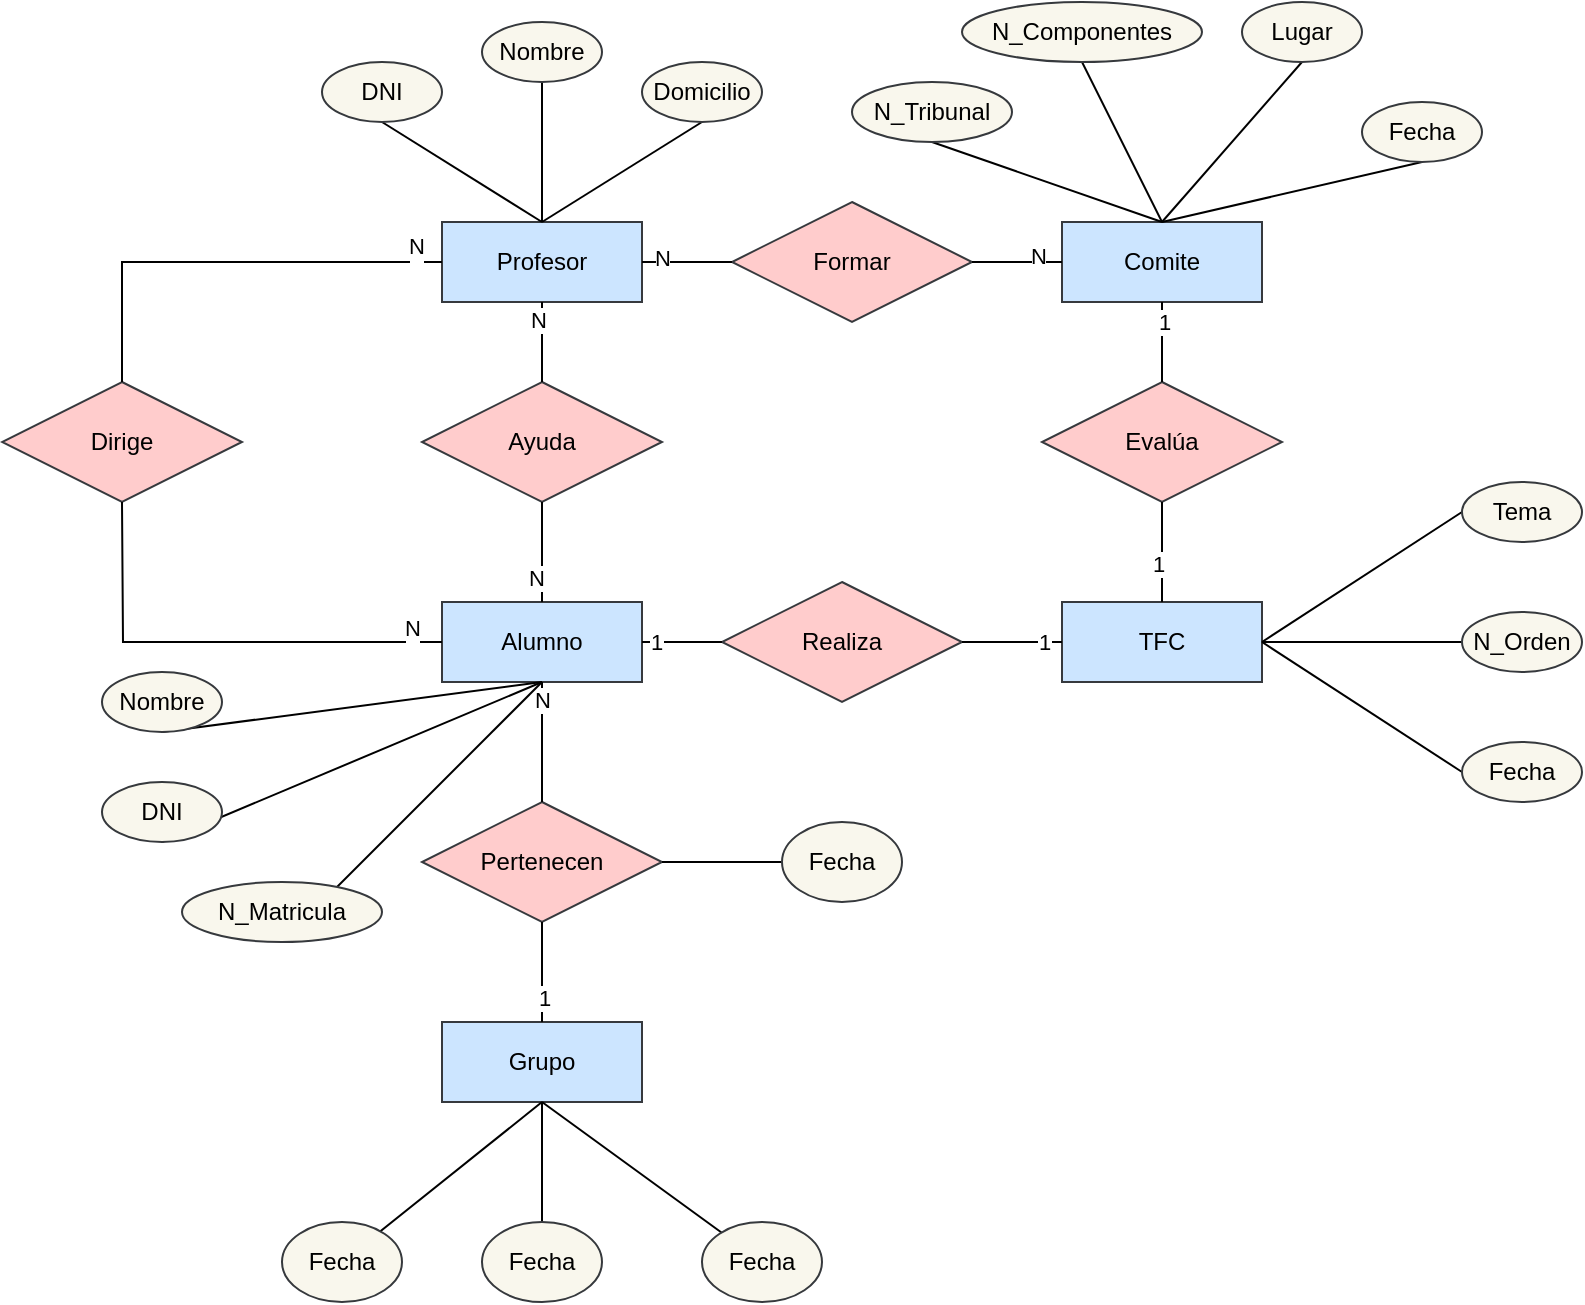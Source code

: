 <mxfile version="24.7.16" pages="6">
  <diagram id="R2lEEEUBdFMjLlhIrx00" name="Page-1">
    <mxGraphModel dx="786" dy="1570" grid="1" gridSize="10" guides="1" tooltips="1" connect="1" arrows="1" fold="1" page="1" pageScale="1" pageWidth="850" pageHeight="1100" background="#ffffff" math="0" shadow="0" extFonts="Permanent Marker^https://fonts.googleapis.com/css?family=Permanent+Marker">
      <root>
        <mxCell id="0" />
        <mxCell id="1" parent="0" />
        <mxCell id="XUCS_iUz-x1Po91_J8PE-1" value="Grupo" style="whiteSpace=wrap;html=1;align=center;fillColor=#cce5ff;strokeColor=#36393d;" parent="1" vertex="1">
          <mxGeometry x="220" y="500" width="100" height="40" as="geometry" />
        </mxCell>
        <mxCell id="XUCS_iUz-x1Po91_J8PE-2" value="Alumno" style="whiteSpace=wrap;html=1;align=center;fillColor=#cce5ff;strokeColor=#36393d;" parent="1" vertex="1">
          <mxGeometry x="220" y="290" width="100" height="40" as="geometry" />
        </mxCell>
        <mxCell id="XUCS_iUz-x1Po91_J8PE-3" value="TFC" style="whiteSpace=wrap;html=1;align=center;fillColor=#cce5ff;strokeColor=#36393d;" parent="1" vertex="1">
          <mxGeometry x="530" y="290" width="100" height="40" as="geometry" />
        </mxCell>
        <mxCell id="XUCS_iUz-x1Po91_J8PE-4" value="Comite" style="whiteSpace=wrap;html=1;align=center;fillColor=#cce5ff;strokeColor=#36393d;" parent="1" vertex="1">
          <mxGeometry x="530" y="100" width="100" height="40" as="geometry" />
        </mxCell>
        <mxCell id="XUCS_iUz-x1Po91_J8PE-5" value="Profesor" style="whiteSpace=wrap;html=1;align=center;fillColor=#cce5ff;strokeColor=#36393d;" parent="1" vertex="1">
          <mxGeometry x="220" y="100" width="100" height="40" as="geometry" />
        </mxCell>
        <mxCell id="XUCS_iUz-x1Po91_J8PE-6" value="Pertenecen" style="shape=rhombus;perimeter=rhombusPerimeter;whiteSpace=wrap;html=1;align=center;fillColor=#ffcccc;strokeColor=#36393d;" parent="1" vertex="1">
          <mxGeometry x="210" y="390" width="120" height="60" as="geometry" />
        </mxCell>
        <mxCell id="XUCS_iUz-x1Po91_J8PE-7" value="Formar" style="shape=rhombus;perimeter=rhombusPerimeter;whiteSpace=wrap;html=1;align=center;fillColor=#ffcccc;strokeColor=#36393d;" parent="1" vertex="1">
          <mxGeometry x="365" y="90" width="120" height="60" as="geometry" />
        </mxCell>
        <mxCell id="XUCS_iUz-x1Po91_J8PE-8" value="Realiza" style="shape=rhombus;perimeter=rhombusPerimeter;whiteSpace=wrap;html=1;align=center;fillColor=#ffcccc;strokeColor=#36393d;" parent="1" vertex="1">
          <mxGeometry x="360" y="280" width="120" height="60" as="geometry" />
        </mxCell>
        <mxCell id="XUCS_iUz-x1Po91_J8PE-9" value="Evalúa" style="shape=rhombus;perimeter=rhombusPerimeter;whiteSpace=wrap;html=1;align=center;fillColor=#ffcccc;strokeColor=#36393d;" parent="1" vertex="1">
          <mxGeometry x="520" y="180" width="120" height="60" as="geometry" />
        </mxCell>
        <mxCell id="XUCS_iUz-x1Po91_J8PE-10" value="Dirige" style="shape=rhombus;perimeter=rhombusPerimeter;whiteSpace=wrap;html=1;align=center;fillColor=#ffcccc;strokeColor=#36393d;" parent="1" vertex="1">
          <mxGeometry y="180" width="120" height="60" as="geometry" />
        </mxCell>
        <mxCell id="XUCS_iUz-x1Po91_J8PE-11" value="Ayuda" style="shape=rhombus;perimeter=rhombusPerimeter;whiteSpace=wrap;html=1;align=center;fillColor=#ffcccc;strokeColor=#36393d;" parent="1" vertex="1">
          <mxGeometry x="210" y="180" width="120" height="60" as="geometry" />
        </mxCell>
        <mxCell id="XUCS_iUz-x1Po91_J8PE-12" value="" style="endArrow=none;html=1;rounded=0;exitX=0.5;exitY=0;exitDx=0;exitDy=0;entryX=0;entryY=0.5;entryDx=0;entryDy=0;edgeStyle=orthogonalEdgeStyle;" parent="1" source="XUCS_iUz-x1Po91_J8PE-10" target="XUCS_iUz-x1Po91_J8PE-5" edge="1">
          <mxGeometry relative="1" as="geometry">
            <mxPoint x="350" y="380" as="sourcePoint" />
            <mxPoint x="510" y="380" as="targetPoint" />
          </mxGeometry>
        </mxCell>
        <mxCell id="XUCS_iUz-x1Po91_J8PE-25" value="N&lt;div&gt;&lt;br&gt;&lt;/div&gt;" style="edgeLabel;html=1;align=center;verticalAlign=middle;resizable=0;points=[];" parent="XUCS_iUz-x1Po91_J8PE-12" vertex="1" connectable="0">
          <mxGeometry x="0.881" y="1" relative="1" as="geometry">
            <mxPoint as="offset" />
          </mxGeometry>
        </mxCell>
        <mxCell id="XUCS_iUz-x1Po91_J8PE-13" value="" style="endArrow=none;html=1;rounded=0;exitX=0;exitY=0.5;exitDx=0;exitDy=0;edgeStyle=orthogonalEdgeStyle;" parent="1" source="XUCS_iUz-x1Po91_J8PE-2" edge="1">
          <mxGeometry relative="1" as="geometry">
            <mxPoint x="350" y="360" as="sourcePoint" />
            <mxPoint x="60" y="240" as="targetPoint" />
          </mxGeometry>
        </mxCell>
        <mxCell id="XUCS_iUz-x1Po91_J8PE-24" value="N&lt;div&gt;&lt;br&gt;&lt;/div&gt;" style="edgeLabel;html=1;align=center;verticalAlign=middle;resizable=0;points=[];" parent="XUCS_iUz-x1Po91_J8PE-13" vertex="1" connectable="0">
          <mxGeometry x="-0.867" relative="1" as="geometry">
            <mxPoint as="offset" />
          </mxGeometry>
        </mxCell>
        <mxCell id="XUCS_iUz-x1Po91_J8PE-14" value="" style="endArrow=none;html=1;rounded=0;exitX=0.5;exitY=1;exitDx=0;exitDy=0;" parent="1" source="XUCS_iUz-x1Po91_J8PE-11" target="XUCS_iUz-x1Po91_J8PE-2" edge="1">
          <mxGeometry relative="1" as="geometry">
            <mxPoint x="350" y="360" as="sourcePoint" />
            <mxPoint x="510" y="360" as="targetPoint" />
          </mxGeometry>
        </mxCell>
        <mxCell id="XUCS_iUz-x1Po91_J8PE-27" value="N" style="edgeLabel;html=1;align=center;verticalAlign=middle;resizable=0;points=[];" parent="XUCS_iUz-x1Po91_J8PE-14" vertex="1" connectable="0">
          <mxGeometry x="0.523" y="-3" relative="1" as="geometry">
            <mxPoint as="offset" />
          </mxGeometry>
        </mxCell>
        <mxCell id="XUCS_iUz-x1Po91_J8PE-15" value="" style="endArrow=none;html=1;rounded=0;exitX=0.5;exitY=1;exitDx=0;exitDy=0;" parent="1" source="XUCS_iUz-x1Po91_J8PE-5" target="XUCS_iUz-x1Po91_J8PE-11" edge="1">
          <mxGeometry relative="1" as="geometry">
            <mxPoint x="350" y="360" as="sourcePoint" />
            <mxPoint x="510" y="360" as="targetPoint" />
          </mxGeometry>
        </mxCell>
        <mxCell id="XUCS_iUz-x1Po91_J8PE-26" value="N" style="edgeLabel;html=1;align=center;verticalAlign=middle;resizable=0;points=[];" parent="XUCS_iUz-x1Po91_J8PE-15" vertex="1" connectable="0">
          <mxGeometry x="-0.565" y="-2" relative="1" as="geometry">
            <mxPoint as="offset" />
          </mxGeometry>
        </mxCell>
        <mxCell id="XUCS_iUz-x1Po91_J8PE-16" value="" style="endArrow=none;html=1;rounded=0;exitX=1;exitY=0.5;exitDx=0;exitDy=0;entryX=0;entryY=0.5;entryDx=0;entryDy=0;" parent="1" source="XUCS_iUz-x1Po91_J8PE-7" target="XUCS_iUz-x1Po91_J8PE-4" edge="1">
          <mxGeometry relative="1" as="geometry">
            <mxPoint x="350" y="360" as="sourcePoint" />
            <mxPoint x="510" y="360" as="targetPoint" />
          </mxGeometry>
        </mxCell>
        <mxCell id="XUCS_iUz-x1Po91_J8PE-29" value="N" style="edgeLabel;html=1;align=center;verticalAlign=middle;resizable=0;points=[];" parent="XUCS_iUz-x1Po91_J8PE-16" vertex="1" connectable="0">
          <mxGeometry x="0.446" y="3" relative="1" as="geometry">
            <mxPoint as="offset" />
          </mxGeometry>
        </mxCell>
        <mxCell id="XUCS_iUz-x1Po91_J8PE-17" value="" style="endArrow=none;html=1;rounded=0;exitX=1;exitY=0.5;exitDx=0;exitDy=0;entryX=0;entryY=0.5;entryDx=0;entryDy=0;" parent="1" source="XUCS_iUz-x1Po91_J8PE-5" target="XUCS_iUz-x1Po91_J8PE-7" edge="1">
          <mxGeometry relative="1" as="geometry">
            <mxPoint x="350" y="360" as="sourcePoint" />
            <mxPoint x="510" y="360" as="targetPoint" />
          </mxGeometry>
        </mxCell>
        <mxCell id="XUCS_iUz-x1Po91_J8PE-28" value="N" style="edgeLabel;html=1;align=center;verticalAlign=middle;resizable=0;points=[];" parent="XUCS_iUz-x1Po91_J8PE-17" vertex="1" connectable="0">
          <mxGeometry x="-0.582" y="2" relative="1" as="geometry">
            <mxPoint as="offset" />
          </mxGeometry>
        </mxCell>
        <mxCell id="XUCS_iUz-x1Po91_J8PE-18" value="" style="endArrow=none;html=1;rounded=0;exitX=0.5;exitY=1;exitDx=0;exitDy=0;" parent="1" source="XUCS_iUz-x1Po91_J8PE-4" target="XUCS_iUz-x1Po91_J8PE-9" edge="1">
          <mxGeometry relative="1" as="geometry">
            <mxPoint x="350" y="360" as="sourcePoint" />
            <mxPoint x="510" y="360" as="targetPoint" />
          </mxGeometry>
        </mxCell>
        <mxCell id="XUCS_iUz-x1Po91_J8PE-30" value="1" style="edgeLabel;html=1;align=center;verticalAlign=middle;resizable=0;points=[];" parent="XUCS_iUz-x1Po91_J8PE-18" vertex="1" connectable="0">
          <mxGeometry x="-0.523" y="1" relative="1" as="geometry">
            <mxPoint as="offset" />
          </mxGeometry>
        </mxCell>
        <mxCell id="XUCS_iUz-x1Po91_J8PE-19" value="" style="endArrow=none;html=1;rounded=0;exitX=0.5;exitY=1;exitDx=0;exitDy=0;entryX=0.5;entryY=0;entryDx=0;entryDy=0;" parent="1" source="XUCS_iUz-x1Po91_J8PE-9" target="XUCS_iUz-x1Po91_J8PE-3" edge="1">
          <mxGeometry relative="1" as="geometry">
            <mxPoint x="350" y="360" as="sourcePoint" />
            <mxPoint x="510" y="360" as="targetPoint" />
          </mxGeometry>
        </mxCell>
        <mxCell id="XUCS_iUz-x1Po91_J8PE-31" value="1" style="edgeLabel;html=1;align=center;verticalAlign=middle;resizable=0;points=[];" parent="XUCS_iUz-x1Po91_J8PE-19" vertex="1" connectable="0">
          <mxGeometry x="0.232" y="-2" relative="1" as="geometry">
            <mxPoint as="offset" />
          </mxGeometry>
        </mxCell>
        <mxCell id="XUCS_iUz-x1Po91_J8PE-20" value="" style="endArrow=none;html=1;rounded=0;exitX=0.5;exitY=1;exitDx=0;exitDy=0;entryX=0.5;entryY=0;entryDx=0;entryDy=0;" parent="1" source="XUCS_iUz-x1Po91_J8PE-6" target="XUCS_iUz-x1Po91_J8PE-1" edge="1">
          <mxGeometry relative="1" as="geometry">
            <mxPoint x="340" y="450" as="sourcePoint" />
            <mxPoint x="500" y="450" as="targetPoint" />
          </mxGeometry>
        </mxCell>
        <mxCell id="XUCS_iUz-x1Po91_J8PE-39" value="1" style="edgeLabel;html=1;align=center;verticalAlign=middle;resizable=0;points=[];" parent="XUCS_iUz-x1Po91_J8PE-20" vertex="1" connectable="0">
          <mxGeometry x="0.507" y="1" relative="1" as="geometry">
            <mxPoint as="offset" />
          </mxGeometry>
        </mxCell>
        <mxCell id="XUCS_iUz-x1Po91_J8PE-21" value="" style="endArrow=none;html=1;rounded=0;exitX=0.5;exitY=1;exitDx=0;exitDy=0;entryX=0.5;entryY=0;entryDx=0;entryDy=0;" parent="1" source="XUCS_iUz-x1Po91_J8PE-2" target="XUCS_iUz-x1Po91_J8PE-6" edge="1">
          <mxGeometry relative="1" as="geometry">
            <mxPoint x="350" y="360" as="sourcePoint" />
            <mxPoint x="510" y="360" as="targetPoint" />
          </mxGeometry>
        </mxCell>
        <mxCell id="XUCS_iUz-x1Po91_J8PE-34" value="N" style="edgeLabel;html=1;align=center;verticalAlign=middle;resizable=0;points=[];" parent="XUCS_iUz-x1Po91_J8PE-21" vertex="1" connectable="0">
          <mxGeometry x="-0.724" relative="1" as="geometry">
            <mxPoint as="offset" />
          </mxGeometry>
        </mxCell>
        <mxCell id="XUCS_iUz-x1Po91_J8PE-22" value="" style="endArrow=none;html=1;rounded=0;exitX=1;exitY=0.5;exitDx=0;exitDy=0;entryX=0;entryY=0.5;entryDx=0;entryDy=0;" parent="1" source="XUCS_iUz-x1Po91_J8PE-8" target="XUCS_iUz-x1Po91_J8PE-3" edge="1">
          <mxGeometry relative="1" as="geometry">
            <mxPoint x="350" y="360" as="sourcePoint" />
            <mxPoint x="510" y="360" as="targetPoint" />
          </mxGeometry>
        </mxCell>
        <mxCell id="XUCS_iUz-x1Po91_J8PE-33" value="1" style="edgeLabel;html=1;align=center;verticalAlign=middle;resizable=0;points=[];" parent="XUCS_iUz-x1Po91_J8PE-22" vertex="1" connectable="0">
          <mxGeometry x="0.627" relative="1" as="geometry">
            <mxPoint as="offset" />
          </mxGeometry>
        </mxCell>
        <mxCell id="XUCS_iUz-x1Po91_J8PE-23" value="" style="endArrow=none;html=1;rounded=0;exitX=1;exitY=0.5;exitDx=0;exitDy=0;entryX=0;entryY=0.5;entryDx=0;entryDy=0;" parent="1" source="XUCS_iUz-x1Po91_J8PE-2" target="XUCS_iUz-x1Po91_J8PE-8" edge="1">
          <mxGeometry relative="1" as="geometry">
            <mxPoint x="350" y="360" as="sourcePoint" />
            <mxPoint x="510" y="360" as="targetPoint" />
          </mxGeometry>
        </mxCell>
        <mxCell id="XUCS_iUz-x1Po91_J8PE-32" value="1" style="edgeLabel;html=1;align=center;verticalAlign=middle;resizable=0;points=[];" parent="XUCS_iUz-x1Po91_J8PE-23" vertex="1" connectable="0">
          <mxGeometry x="-0.654" relative="1" as="geometry">
            <mxPoint as="offset" />
          </mxGeometry>
        </mxCell>
        <mxCell id="XUCS_iUz-x1Po91_J8PE-40" value="" style="endArrow=none;html=1;rounded=0;exitX=1;exitY=0.5;exitDx=0;exitDy=0;" parent="1" source="XUCS_iUz-x1Po91_J8PE-6" target="XUCS_iUz-x1Po91_J8PE-41" edge="1">
          <mxGeometry relative="1" as="geometry">
            <mxPoint x="200" y="400" as="sourcePoint" />
            <mxPoint x="380" y="420" as="targetPoint" />
          </mxGeometry>
        </mxCell>
        <mxCell id="XUCS_iUz-x1Po91_J8PE-41" value="Fecha" style="ellipse;whiteSpace=wrap;html=1;align=center;fillColor=#f9f7ed;strokeColor=#36393d;" parent="1" vertex="1">
          <mxGeometry x="390" y="400" width="60" height="40" as="geometry" />
        </mxCell>
        <mxCell id="XUCS_iUz-x1Po91_J8PE-43" value="" style="endArrow=none;html=1;rounded=0;exitX=1;exitY=0.5;exitDx=0;exitDy=0;entryX=0;entryY=0.5;entryDx=0;entryDy=0;" parent="1" source="XUCS_iUz-x1Po91_J8PE-3" target="XUCS_iUz-x1Po91_J8PE-44" edge="1">
          <mxGeometry relative="1" as="geometry">
            <mxPoint x="460" y="410" as="sourcePoint" />
            <mxPoint x="730" y="310" as="targetPoint" />
          </mxGeometry>
        </mxCell>
        <mxCell id="XUCS_iUz-x1Po91_J8PE-44" value="N_Orden" style="ellipse;whiteSpace=wrap;html=1;align=center;fillColor=#f9f7ed;strokeColor=#36393d;" parent="1" vertex="1">
          <mxGeometry x="730" y="295" width="60" height="30" as="geometry" />
        </mxCell>
        <mxCell id="XUCS_iUz-x1Po91_J8PE-45" value="" style="endArrow=none;html=1;rounded=0;exitX=1;exitY=0.5;exitDx=0;exitDy=0;entryX=0;entryY=0.5;entryDx=0;entryDy=0;" parent="1" source="XUCS_iUz-x1Po91_J8PE-3" target="XUCS_iUz-x1Po91_J8PE-46" edge="1">
          <mxGeometry relative="1" as="geometry">
            <mxPoint x="640" y="320" as="sourcePoint" />
            <mxPoint x="740" y="320" as="targetPoint" />
          </mxGeometry>
        </mxCell>
        <mxCell id="XUCS_iUz-x1Po91_J8PE-46" value="Fecha" style="ellipse;whiteSpace=wrap;html=1;align=center;fillColor=#f9f7ed;strokeColor=#36393d;" parent="1" vertex="1">
          <mxGeometry x="730" y="360" width="60" height="30" as="geometry" />
        </mxCell>
        <mxCell id="XUCS_iUz-x1Po91_J8PE-47" value="" style="endArrow=none;html=1;rounded=0;exitX=1;exitY=0.5;exitDx=0;exitDy=0;entryX=0;entryY=0.5;entryDx=0;entryDy=0;" parent="1" source="XUCS_iUz-x1Po91_J8PE-3" target="XUCS_iUz-x1Po91_J8PE-48" edge="1">
          <mxGeometry relative="1" as="geometry">
            <mxPoint x="650" y="250" as="sourcePoint" />
            <mxPoint x="750" y="250" as="targetPoint" />
          </mxGeometry>
        </mxCell>
        <mxCell id="XUCS_iUz-x1Po91_J8PE-48" value="Tema" style="ellipse;whiteSpace=wrap;html=1;align=center;fillColor=#f9f7ed;strokeColor=#36393d;" parent="1" vertex="1">
          <mxGeometry x="730" y="230" width="60" height="30" as="geometry" />
        </mxCell>
        <mxCell id="XUCS_iUz-x1Po91_J8PE-49" value="" style="endArrow=none;html=1;rounded=0;exitX=0.5;exitY=0;exitDx=0;exitDy=0;entryX=0.5;entryY=1;entryDx=0;entryDy=0;" parent="1" source="XUCS_iUz-x1Po91_J8PE-5" target="XUCS_iUz-x1Po91_J8PE-50" edge="1">
          <mxGeometry relative="1" as="geometry">
            <mxPoint x="230" y="-30" as="sourcePoint" />
            <mxPoint x="330" y="-30" as="targetPoint" />
          </mxGeometry>
        </mxCell>
        <mxCell id="XUCS_iUz-x1Po91_J8PE-50" value="Domicilio" style="ellipse;whiteSpace=wrap;html=1;align=center;fillColor=#f9f7ed;strokeColor=#36393d;" parent="1" vertex="1">
          <mxGeometry x="320" y="20" width="60" height="30" as="geometry" />
        </mxCell>
        <mxCell id="XUCS_iUz-x1Po91_J8PE-51" value="" style="endArrow=none;html=1;rounded=0;entryX=0.5;entryY=1;entryDx=0;entryDy=0;" parent="1" target="XUCS_iUz-x1Po91_J8PE-52" edge="1">
          <mxGeometry relative="1" as="geometry">
            <mxPoint x="270" y="100" as="sourcePoint" />
            <mxPoint x="340" y="-20" as="targetPoint" />
          </mxGeometry>
        </mxCell>
        <mxCell id="XUCS_iUz-x1Po91_J8PE-52" value="DNI" style="ellipse;whiteSpace=wrap;html=1;align=center;fillColor=#f9f7ed;strokeColor=#36393d;" parent="1" vertex="1">
          <mxGeometry x="160" y="20" width="60" height="30" as="geometry" />
        </mxCell>
        <mxCell id="XUCS_iUz-x1Po91_J8PE-53" value="" style="endArrow=none;html=1;rounded=0;exitX=0.5;exitY=0;exitDx=0;exitDy=0;entryX=0.5;entryY=1;entryDx=0;entryDy=0;" parent="1" source="XUCS_iUz-x1Po91_J8PE-5" target="XUCS_iUz-x1Po91_J8PE-54" edge="1">
          <mxGeometry relative="1" as="geometry">
            <mxPoint x="190" y="85" as="sourcePoint" />
            <mxPoint x="250" y="-45" as="targetPoint" />
          </mxGeometry>
        </mxCell>
        <mxCell id="XUCS_iUz-x1Po91_J8PE-54" value="Nombre" style="ellipse;whiteSpace=wrap;html=1;align=center;fillColor=#f9f7ed;strokeColor=#36393d;" parent="1" vertex="1">
          <mxGeometry x="240" width="60" height="30" as="geometry" />
        </mxCell>
        <mxCell id="XUCS_iUz-x1Po91_J8PE-55" value="" style="endArrow=none;html=1;rounded=0;exitX=0.5;exitY=0;exitDx=0;exitDy=0;entryX=0.5;entryY=1;entryDx=0;entryDy=0;" parent="1" source="XUCS_iUz-x1Po91_J8PE-4" target="XUCS_iUz-x1Po91_J8PE-56" edge="1">
          <mxGeometry relative="1" as="geometry">
            <mxPoint x="580" y="100" as="sourcePoint" />
            <mxPoint x="640" y="-30" as="targetPoint" />
          </mxGeometry>
        </mxCell>
        <mxCell id="XUCS_iUz-x1Po91_J8PE-56" value="Lugar" style="ellipse;whiteSpace=wrap;html=1;align=center;fillColor=#f9f7ed;strokeColor=#36393d;" parent="1" vertex="1">
          <mxGeometry x="620" y="-10" width="60" height="30" as="geometry" />
        </mxCell>
        <mxCell id="XUCS_iUz-x1Po91_J8PE-57" value="" style="endArrow=none;html=1;rounded=0;entryX=0.5;entryY=1;entryDx=0;entryDy=0;exitX=0.5;exitY=0;exitDx=0;exitDy=0;" parent="1" source="XUCS_iUz-x1Po91_J8PE-4" target="XUCS_iUz-x1Po91_J8PE-58" edge="1">
          <mxGeometry relative="1" as="geometry">
            <mxPoint x="580" y="100" as="sourcePoint" />
            <mxPoint x="650" y="-20" as="targetPoint" />
          </mxGeometry>
        </mxCell>
        <mxCell id="XUCS_iUz-x1Po91_J8PE-58" value="N_Tribunal" style="ellipse;whiteSpace=wrap;html=1;align=center;fillColor=#f9f7ed;strokeColor=#36393d;" parent="1" vertex="1">
          <mxGeometry x="425" y="30" width="80" height="30" as="geometry" />
        </mxCell>
        <mxCell id="XUCS_iUz-x1Po91_J8PE-59" value="" style="endArrow=none;html=1;rounded=0;entryX=0.5;entryY=1;entryDx=0;entryDy=0;exitX=0.5;exitY=0;exitDx=0;exitDy=0;" parent="1" source="XUCS_iUz-x1Po91_J8PE-4" target="XUCS_iUz-x1Po91_J8PE-60" edge="1">
          <mxGeometry relative="1" as="geometry">
            <mxPoint x="580" y="120" as="sourcePoint" />
            <mxPoint x="560" y="-45" as="targetPoint" />
          </mxGeometry>
        </mxCell>
        <mxCell id="XUCS_iUz-x1Po91_J8PE-60" value="N_Componentes" style="ellipse;whiteSpace=wrap;html=1;align=center;fillColor=#f9f7ed;strokeColor=#36393d;" parent="1" vertex="1">
          <mxGeometry x="480" y="-10" width="120" height="30" as="geometry" />
        </mxCell>
        <mxCell id="XUCS_iUz-x1Po91_J8PE-62" value="" style="endArrow=none;html=1;rounded=0;entryX=0.5;entryY=1;entryDx=0;entryDy=0;exitX=0.5;exitY=0;exitDx=0;exitDy=0;" parent="1" source="XUCS_iUz-x1Po91_J8PE-4" target="XUCS_iUz-x1Po91_J8PE-63" edge="1">
          <mxGeometry relative="1" as="geometry">
            <mxPoint x="590" y="70" as="sourcePoint" />
            <mxPoint x="650" y="-20" as="targetPoint" />
          </mxGeometry>
        </mxCell>
        <mxCell id="XUCS_iUz-x1Po91_J8PE-63" value="Fecha" style="ellipse;whiteSpace=wrap;html=1;align=center;fillColor=#f9f7ed;strokeColor=#36393d;" parent="1" vertex="1">
          <mxGeometry x="680" y="40" width="60" height="30" as="geometry" />
        </mxCell>
        <mxCell id="XUCS_iUz-x1Po91_J8PE-67" value="" style="endArrow=none;html=1;rounded=0;entryX=0.5;entryY=1;entryDx=0;entryDy=0;exitX=0.5;exitY=1;exitDx=0;exitDy=0;" parent="1" source="XUCS_iUz-x1Po91_J8PE-2" target="XUCS_iUz-x1Po91_J8PE-68" edge="1">
          <mxGeometry relative="1" as="geometry">
            <mxPoint x="20" y="430" as="sourcePoint" />
            <mxPoint x="90" y="310" as="targetPoint" />
          </mxGeometry>
        </mxCell>
        <mxCell id="XUCS_iUz-x1Po91_J8PE-68" value="DNI" style="ellipse;whiteSpace=wrap;html=1;align=center;fillColor=#f9f7ed;strokeColor=#36393d;" parent="1" vertex="1">
          <mxGeometry x="50" y="380" width="60" height="30" as="geometry" />
        </mxCell>
        <mxCell id="XUCS_iUz-x1Po91_J8PE-69" value="" style="endArrow=none;html=1;rounded=0;entryX=0.5;entryY=1;entryDx=0;entryDy=0;exitX=0.5;exitY=1;exitDx=0;exitDy=0;" parent="1" source="XUCS_iUz-x1Po91_J8PE-2" target="XUCS_iUz-x1Po91_J8PE-70" edge="1">
          <mxGeometry relative="1" as="geometry">
            <mxPoint x="-10" y="385" as="sourcePoint" />
            <mxPoint x="60" y="265" as="targetPoint" />
          </mxGeometry>
        </mxCell>
        <mxCell id="XUCS_iUz-x1Po91_J8PE-70" value="Nombre" style="ellipse;whiteSpace=wrap;html=1;align=center;fillColor=#f9f7ed;strokeColor=#36393d;" parent="1" vertex="1">
          <mxGeometry x="50" y="325" width="60" height="30" as="geometry" />
        </mxCell>
        <mxCell id="XUCS_iUz-x1Po91_J8PE-72" value="" style="endArrow=none;html=1;rounded=0;entryX=0.5;entryY=1;entryDx=0;entryDy=0;exitX=0.5;exitY=1;exitDx=0;exitDy=0;" parent="1" source="XUCS_iUz-x1Po91_J8PE-2" target="XUCS_iUz-x1Po91_J8PE-73" edge="1">
          <mxGeometry relative="1" as="geometry">
            <mxPoint y="480" as="sourcePoint" />
            <mxPoint x="70" y="360" as="targetPoint" />
          </mxGeometry>
        </mxCell>
        <mxCell id="XUCS_iUz-x1Po91_J8PE-73" value="N_Matricula" style="ellipse;whiteSpace=wrap;html=1;align=center;fillColor=#f9f7ed;strokeColor=#36393d;" parent="1" vertex="1">
          <mxGeometry x="90" y="430" width="100" height="30" as="geometry" />
        </mxCell>
        <mxCell id="XUCS_iUz-x1Po91_J8PE-74" value="" style="endArrow=none;html=1;rounded=0;exitX=0.5;exitY=1;exitDx=0;exitDy=0;" parent="1" source="XUCS_iUz-x1Po91_J8PE-1" target="XUCS_iUz-x1Po91_J8PE-75" edge="1">
          <mxGeometry relative="1" as="geometry">
            <mxPoint x="180" y="620" as="sourcePoint" />
            <mxPoint x="230" y="620" as="targetPoint" />
          </mxGeometry>
        </mxCell>
        <mxCell id="XUCS_iUz-x1Po91_J8PE-75" value="Fecha" style="ellipse;whiteSpace=wrap;html=1;align=center;fillColor=#f9f7ed;strokeColor=#36393d;" parent="1" vertex="1">
          <mxGeometry x="240" y="600" width="60" height="40" as="geometry" />
        </mxCell>
        <mxCell id="XUCS_iUz-x1Po91_J8PE-76" value="" style="endArrow=none;html=1;rounded=0;exitX=0.5;exitY=1;exitDx=0;exitDy=0;" parent="1" source="XUCS_iUz-x1Po91_J8PE-1" target="XUCS_iUz-x1Po91_J8PE-77" edge="1">
          <mxGeometry relative="1" as="geometry">
            <mxPoint x="305" y="590" as="sourcePoint" />
            <mxPoint x="355" y="590" as="targetPoint" />
          </mxGeometry>
        </mxCell>
        <mxCell id="XUCS_iUz-x1Po91_J8PE-77" value="Fecha" style="ellipse;whiteSpace=wrap;html=1;align=center;fillColor=#f9f7ed;strokeColor=#36393d;" parent="1" vertex="1">
          <mxGeometry x="350" y="600" width="60" height="40" as="geometry" />
        </mxCell>
        <mxCell id="XUCS_iUz-x1Po91_J8PE-79" value="" style="endArrow=none;html=1;rounded=0;exitX=0.5;exitY=1;exitDx=0;exitDy=0;" parent="1" source="XUCS_iUz-x1Po91_J8PE-1" target="XUCS_iUz-x1Po91_J8PE-80" edge="1">
          <mxGeometry relative="1" as="geometry">
            <mxPoint x="80" y="620" as="sourcePoint" />
            <mxPoint x="130" y="620" as="targetPoint" />
          </mxGeometry>
        </mxCell>
        <mxCell id="XUCS_iUz-x1Po91_J8PE-80" value="Fecha" style="ellipse;whiteSpace=wrap;html=1;align=center;fillColor=#f9f7ed;strokeColor=#36393d;" parent="1" vertex="1">
          <mxGeometry x="140" y="600" width="60" height="40" as="geometry" />
        </mxCell>
      </root>
    </mxGraphModel>
  </diagram>
  <diagram id="LHC1r2j2qabWmkCiAnkS" name="Página-2">
    <mxGraphModel dx="902" dy="553" grid="1" gridSize="10" guides="1" tooltips="1" connect="1" arrows="1" fold="1" page="1" pageScale="1" pageWidth="827" pageHeight="1169" math="0" shadow="0">
      <root>
        <mxCell id="0" />
        <mxCell id="1" parent="0" />
        <mxCell id="u3AYAUlOO4FjXwOy9rai-1" value="Profesores" style="whiteSpace=wrap;html=1;align=center;fillColor=#cce5ff;strokeColor=#36393d;" vertex="1" parent="1">
          <mxGeometry x="460" y="330" width="100" height="40" as="geometry" />
        </mxCell>
        <mxCell id="u3AYAUlOO4FjXwOy9rai-2" value="Control_Escrito" style="whiteSpace=wrap;html=1;align=center;fillColor=#cce5ff;strokeColor=#36393d;" vertex="1" parent="1">
          <mxGeometry x="160" y="330" width="100" height="40" as="geometry" />
        </mxCell>
        <mxCell id="u3AYAUlOO4FjXwOy9rai-3" value="Practica" style="whiteSpace=wrap;html=1;align=center;fillColor=#cce5ff;strokeColor=#36393d;" vertex="1" parent="1">
          <mxGeometry x="460" y="150" width="100" height="40" as="geometry" />
        </mxCell>
        <mxCell id="u3AYAUlOO4FjXwOy9rai-4" value="Estudiante" style="whiteSpace=wrap;html=1;align=center;fillColor=#cce5ff;strokeColor=#36393d;" vertex="1" parent="1">
          <mxGeometry x="160" y="150" width="100" height="40" as="geometry" />
        </mxCell>
        <mxCell id="u3AYAUlOO4FjXwOy9rai-5" value="Realizar" style="shape=rhombus;perimeter=rhombusPerimeter;whiteSpace=wrap;html=1;align=center;fillColor=#ffcccc;strokeColor=#36393d;" vertex="1" parent="1">
          <mxGeometry x="150" y="230" width="120" height="60" as="geometry" />
        </mxCell>
        <mxCell id="u3AYAUlOO4FjXwOy9rai-6" value="Diseña" style="shape=rhombus;perimeter=rhombusPerimeter;whiteSpace=wrap;html=1;align=center;fillColor=#ffcccc;strokeColor=#36393d;" vertex="1" parent="1">
          <mxGeometry x="450" y="230" width="120" height="60" as="geometry" />
        </mxCell>
        <mxCell id="u3AYAUlOO4FjXwOy9rai-7" value="Realizar" style="shape=rhombus;perimeter=rhombusPerimeter;whiteSpace=wrap;html=1;align=center;fillColor=#ffcccc;strokeColor=#36393d;" vertex="1" parent="1">
          <mxGeometry x="293.5" y="140" width="120" height="60" as="geometry" />
        </mxCell>
        <mxCell id="u3AYAUlOO4FjXwOy9rai-8" value="" style="endArrow=none;html=1;rounded=0;exitX=0.5;exitY=1;exitDx=0;exitDy=0;entryX=0.5;entryY=0;entryDx=0;entryDy=0;" edge="1" parent="1" source="u3AYAUlOO4FjXwOy9rai-6" target="u3AYAUlOO4FjXwOy9rai-1">
          <mxGeometry relative="1" as="geometry">
            <mxPoint x="320" y="280" as="sourcePoint" />
            <mxPoint x="480" y="280" as="targetPoint" />
          </mxGeometry>
        </mxCell>
        <mxCell id="u3AYAUlOO4FjXwOy9rai-17" value="N" style="edgeLabel;html=1;align=center;verticalAlign=middle;resizable=0;points=[];" vertex="1" connectable="0" parent="u3AYAUlOO4FjXwOy9rai-8">
          <mxGeometry x="0.283" y="1" relative="1" as="geometry">
            <mxPoint as="offset" />
          </mxGeometry>
        </mxCell>
        <mxCell id="u3AYAUlOO4FjXwOy9rai-9" value="" style="endArrow=none;html=1;rounded=0;exitX=0.5;exitY=1;exitDx=0;exitDy=0;entryX=0.5;entryY=0;entryDx=0;entryDy=0;" edge="1" parent="1" source="u3AYAUlOO4FjXwOy9rai-3" target="u3AYAUlOO4FjXwOy9rai-6">
          <mxGeometry relative="1" as="geometry">
            <mxPoint x="320" y="280" as="sourcePoint" />
            <mxPoint x="480" y="280" as="targetPoint" />
          </mxGeometry>
        </mxCell>
        <mxCell id="u3AYAUlOO4FjXwOy9rai-16" value="N" style="edgeLabel;html=1;align=center;verticalAlign=middle;resizable=0;points=[];" vertex="1" connectable="0" parent="u3AYAUlOO4FjXwOy9rai-9">
          <mxGeometry x="-0.467" y="1" relative="1" as="geometry">
            <mxPoint as="offset" />
          </mxGeometry>
        </mxCell>
        <mxCell id="u3AYAUlOO4FjXwOy9rai-10" value="" style="endArrow=none;html=1;rounded=0;exitX=1;exitY=0.5;exitDx=0;exitDy=0;entryX=0;entryY=0.5;entryDx=0;entryDy=0;" edge="1" parent="1" source="u3AYAUlOO4FjXwOy9rai-7" target="u3AYAUlOO4FjXwOy9rai-3">
          <mxGeometry relative="1" as="geometry">
            <mxPoint x="320" y="280" as="sourcePoint" />
            <mxPoint x="480" y="280" as="targetPoint" />
          </mxGeometry>
        </mxCell>
        <mxCell id="u3AYAUlOO4FjXwOy9rai-15" value="N" style="edgeLabel;html=1;align=center;verticalAlign=middle;resizable=0;points=[];" vertex="1" connectable="0" parent="u3AYAUlOO4FjXwOy9rai-10">
          <mxGeometry x="0.426" y="-1" relative="1" as="geometry">
            <mxPoint as="offset" />
          </mxGeometry>
        </mxCell>
        <mxCell id="u3AYAUlOO4FjXwOy9rai-11" value="" style="endArrow=none;html=1;rounded=0;exitX=1;exitY=0.5;exitDx=0;exitDy=0;entryX=0;entryY=0.5;entryDx=0;entryDy=0;" edge="1" parent="1" source="u3AYAUlOO4FjXwOy9rai-4" target="u3AYAUlOO4FjXwOy9rai-7">
          <mxGeometry relative="1" as="geometry">
            <mxPoint x="320" y="280" as="sourcePoint" />
            <mxPoint x="480" y="280" as="targetPoint" />
          </mxGeometry>
        </mxCell>
        <mxCell id="u3AYAUlOO4FjXwOy9rai-14" value="N" style="edgeLabel;html=1;align=center;verticalAlign=middle;resizable=0;points=[];" vertex="1" connectable="0" parent="u3AYAUlOO4FjXwOy9rai-11">
          <mxGeometry x="-0.363" y="-1" relative="1" as="geometry">
            <mxPoint as="offset" />
          </mxGeometry>
        </mxCell>
        <mxCell id="u3AYAUlOO4FjXwOy9rai-12" value="" style="endArrow=none;html=1;rounded=0;exitX=0.5;exitY=0;exitDx=0;exitDy=0;entryX=0.5;entryY=1;entryDx=0;entryDy=0;" edge="1" parent="1" source="u3AYAUlOO4FjXwOy9rai-5" target="u3AYAUlOO4FjXwOy9rai-4">
          <mxGeometry relative="1" as="geometry">
            <mxPoint x="320" y="280" as="sourcePoint" />
            <mxPoint x="480" y="280" as="targetPoint" />
          </mxGeometry>
        </mxCell>
        <mxCell id="u3AYAUlOO4FjXwOy9rai-18" value="N" style="edgeLabel;html=1;align=center;verticalAlign=middle;resizable=0;points=[];" vertex="1" connectable="0" parent="u3AYAUlOO4FjXwOy9rai-12">
          <mxGeometry x="0.317" y="-3" relative="1" as="geometry">
            <mxPoint as="offset" />
          </mxGeometry>
        </mxCell>
        <mxCell id="u3AYAUlOO4FjXwOy9rai-13" value="N" style="endArrow=none;html=1;rounded=0;exitX=0.5;exitY=0;exitDx=0;exitDy=0;entryX=0.5;entryY=1;entryDx=0;entryDy=0;" edge="1" parent="1" source="u3AYAUlOO4FjXwOy9rai-2" target="u3AYAUlOO4FjXwOy9rai-5">
          <mxGeometry relative="1" as="geometry">
            <mxPoint x="320" y="280" as="sourcePoint" />
            <mxPoint x="480" y="280" as="targetPoint" />
          </mxGeometry>
        </mxCell>
        <mxCell id="u3AYAUlOO4FjXwOy9rai-20" value="" style="endArrow=none;html=1;rounded=0;exitX=0;exitY=0.5;exitDx=0;exitDy=0;" edge="1" parent="1" source="u3AYAUlOO4FjXwOy9rai-5" target="u3AYAUlOO4FjXwOy9rai-21">
          <mxGeometry relative="1" as="geometry">
            <mxPoint x="320" y="280" as="sourcePoint" />
            <mxPoint x="70" y="280" as="targetPoint" />
          </mxGeometry>
        </mxCell>
        <mxCell id="u3AYAUlOO4FjXwOy9rai-21" value="Nota" style="ellipse;whiteSpace=wrap;html=1;align=center;fillColor=#f9f7ed;strokeColor=#36393d;" vertex="1" parent="1">
          <mxGeometry x="20" y="240" width="70" height="40" as="geometry" />
        </mxCell>
        <mxCell id="u3AYAUlOO4FjXwOy9rai-24" value="" style="endArrow=none;html=1;rounded=0;exitX=1;exitY=0.5;exitDx=0;exitDy=0;" edge="1" parent="1" target="u3AYAUlOO4FjXwOy9rai-25" source="u3AYAUlOO4FjXwOy9rai-6">
          <mxGeometry relative="1" as="geometry">
            <mxPoint x="160" y="270" as="sourcePoint" />
            <mxPoint x="80" y="290" as="targetPoint" />
          </mxGeometry>
        </mxCell>
        <mxCell id="u3AYAUlOO4FjXwOy9rai-25" value="Fecha" style="ellipse;whiteSpace=wrap;html=1;align=center;fillColor=#f9f7ed;strokeColor=#36393d;" vertex="1" parent="1">
          <mxGeometry x="660" y="240" width="70" height="40" as="geometry" />
        </mxCell>
        <mxCell id="u3AYAUlOO4FjXwOy9rai-26" value="" style="endArrow=none;html=1;rounded=0;exitX=0.5;exitY=0;exitDx=0;exitDy=0;" edge="1" parent="1" target="u3AYAUlOO4FjXwOy9rai-27" source="u3AYAUlOO4FjXwOy9rai-7">
          <mxGeometry relative="1" as="geometry">
            <mxPoint x="170" y="280" as="sourcePoint" />
            <mxPoint x="90" y="300" as="targetPoint" />
          </mxGeometry>
        </mxCell>
        <mxCell id="u3AYAUlOO4FjXwOy9rai-27" value="Nota" style="ellipse;whiteSpace=wrap;html=1;align=center;fillColor=#f9f7ed;strokeColor=#36393d;" vertex="1" parent="1">
          <mxGeometry x="379" y="60" width="70" height="40" as="geometry" />
        </mxCell>
        <mxCell id="u3AYAUlOO4FjXwOy9rai-28" value="" style="endArrow=none;html=1;rounded=0;exitX=0.5;exitY=0;exitDx=0;exitDy=0;" edge="1" parent="1" target="u3AYAUlOO4FjXwOy9rai-29" source="u3AYAUlOO4FjXwOy9rai-7">
          <mxGeometry relative="1" as="geometry">
            <mxPoint x="390" y="80" as="sourcePoint" />
            <mxPoint x="310" y="100" as="targetPoint" />
          </mxGeometry>
        </mxCell>
        <mxCell id="u3AYAUlOO4FjXwOy9rai-29" value="Fecha" style="ellipse;whiteSpace=wrap;html=1;align=center;fillColor=#f9f7ed;strokeColor=#36393d;" vertex="1" parent="1">
          <mxGeometry x="260" y="60" width="70" height="40" as="geometry" />
        </mxCell>
        <mxCell id="msyYmNephdnHT-vn0w4m-1" value="" style="endArrow=none;html=1;rounded=0;" edge="1" parent="1" target="msyYmNephdnHT-vn0w4m-2">
          <mxGeometry relative="1" as="geometry">
            <mxPoint x="210" y="150" as="sourcePoint" />
            <mxPoint x="-140" y="280" as="targetPoint" />
          </mxGeometry>
        </mxCell>
        <mxCell id="msyYmNephdnHT-vn0w4m-2" value="N_Matricula" style="ellipse;whiteSpace=wrap;html=1;align=center;fillColor=#f9f7ed;strokeColor=#36393d;" vertex="1" parent="1">
          <mxGeometry x="149" y="40" width="81" height="40" as="geometry" />
        </mxCell>
        <mxCell id="msyYmNephdnHT-vn0w4m-3" value="" style="endArrow=none;html=1;rounded=0;exitX=0.5;exitY=0;exitDx=0;exitDy=0;" edge="1" parent="1" target="msyYmNephdnHT-vn0w4m-4" source="u3AYAUlOO4FjXwOy9rai-4">
          <mxGeometry relative="1" as="geometry">
            <mxPoint x="124" y="120" as="sourcePoint" />
            <mxPoint x="80" y="80" as="targetPoint" />
          </mxGeometry>
        </mxCell>
        <mxCell id="msyYmNephdnHT-vn0w4m-4" value="Nombre" style="ellipse;whiteSpace=wrap;html=1;align=center;fillColor=#f9f7ed;strokeColor=#36393d;" vertex="1" parent="1">
          <mxGeometry x="40" y="50" width="70" height="40" as="geometry" />
        </mxCell>
        <mxCell id="msyYmNephdnHT-vn0w4m-5" value="" style="endArrow=none;html=1;rounded=0;exitX=0.5;exitY=0;exitDx=0;exitDy=0;" edge="1" parent="1" target="msyYmNephdnHT-vn0w4m-6" source="u3AYAUlOO4FjXwOy9rai-4">
          <mxGeometry relative="1" as="geometry">
            <mxPoint x="81" y="200" as="sourcePoint" />
            <mxPoint x="-269" y="330" as="targetPoint" />
          </mxGeometry>
        </mxCell>
        <mxCell id="msyYmNephdnHT-vn0w4m-6" value="Grupo" style="ellipse;whiteSpace=wrap;html=1;align=center;fillColor=#f9f7ed;strokeColor=#36393d;" vertex="1" parent="1">
          <mxGeometry x="20" y="110" width="70" height="40" as="geometry" />
        </mxCell>
        <mxCell id="msyYmNephdnHT-vn0w4m-7" value="" style="endArrow=none;html=1;rounded=0;" edge="1" parent="1" target="msyYmNephdnHT-vn0w4m-8">
          <mxGeometry relative="1" as="geometry">
            <mxPoint x="510" y="150" as="sourcePoint" />
            <mxPoint x="279" y="280" as="targetPoint" />
          </mxGeometry>
        </mxCell>
        <mxCell id="msyYmNephdnHT-vn0w4m-8" value="Codigo" style="ellipse;whiteSpace=wrap;html=1;align=center;fillColor=#f9f7ed;strokeColor=#36393d;" vertex="1" parent="1">
          <mxGeometry x="568" y="40" width="70" height="40" as="geometry" />
        </mxCell>
        <mxCell id="msyYmNephdnHT-vn0w4m-9" value="" style="endArrow=none;html=1;rounded=0;exitX=0.5;exitY=0;exitDx=0;exitDy=0;" edge="1" parent="1" target="msyYmNephdnHT-vn0w4m-10" source="u3AYAUlOO4FjXwOy9rai-3">
          <mxGeometry relative="1" as="geometry">
            <mxPoint x="543" y="120" as="sourcePoint" />
            <mxPoint x="499" y="80" as="targetPoint" />
          </mxGeometry>
        </mxCell>
        <mxCell id="msyYmNephdnHT-vn0w4m-10" value="Titulo" style="ellipse;whiteSpace=wrap;html=1;align=center;fillColor=#f9f7ed;strokeColor=#36393d;" vertex="1" parent="1">
          <mxGeometry x="640" y="110" width="70" height="40" as="geometry" />
        </mxCell>
        <mxCell id="msyYmNephdnHT-vn0w4m-11" value="" style="endArrow=none;html=1;rounded=0;exitX=0.5;exitY=0;exitDx=0;exitDy=0;" edge="1" parent="1" target="msyYmNephdnHT-vn0w4m-12" source="u3AYAUlOO4FjXwOy9rai-3">
          <mxGeometry relative="1" as="geometry">
            <mxPoint x="560" y="110" as="sourcePoint" />
            <mxPoint x="549" y="40" as="targetPoint" />
          </mxGeometry>
        </mxCell>
        <mxCell id="msyYmNephdnHT-vn0w4m-12" value="Grado_Dificultad" style="ellipse;whiteSpace=wrap;html=1;align=center;fillColor=#f9f7ed;strokeColor=#36393d;" vertex="1" parent="1">
          <mxGeometry x="660" y="50" width="100" height="40" as="geometry" />
        </mxCell>
        <mxCell id="msyYmNephdnHT-vn0w4m-13" value="" style="endArrow=none;html=1;rounded=0;exitX=0.5;exitY=1;exitDx=0;exitDy=0;" edge="1" parent="1" target="msyYmNephdnHT-vn0w4m-14" source="u3AYAUlOO4FjXwOy9rai-1">
          <mxGeometry relative="1" as="geometry">
            <mxPoint x="530" y="170" as="sourcePoint" />
            <mxPoint x="519" y="100" as="targetPoint" />
          </mxGeometry>
        </mxCell>
        <mxCell id="msyYmNephdnHT-vn0w4m-14" value="Nombre" style="ellipse;whiteSpace=wrap;html=1;align=center;fillColor=#f9f7ed;strokeColor=#36393d;" vertex="1" parent="1">
          <mxGeometry x="540" y="420" width="70" height="40" as="geometry" />
        </mxCell>
        <mxCell id="msyYmNephdnHT-vn0w4m-15" value="" style="endArrow=none;html=1;rounded=0;exitX=0.5;exitY=1;exitDx=0;exitDy=0;" edge="1" parent="1" target="msyYmNephdnHT-vn0w4m-16" source="u3AYAUlOO4FjXwOy9rai-1">
          <mxGeometry relative="1" as="geometry">
            <mxPoint x="280" y="460" as="sourcePoint" />
            <mxPoint x="269" y="390" as="targetPoint" />
          </mxGeometry>
        </mxCell>
        <mxCell id="msyYmNephdnHT-vn0w4m-16" value="DNI" style="ellipse;whiteSpace=wrap;html=1;align=center;fillColor=#f9f7ed;strokeColor=#36393d;" vertex="1" parent="1">
          <mxGeometry x="410" y="420" width="70" height="40" as="geometry" />
        </mxCell>
        <mxCell id="msyYmNephdnHT-vn0w4m-17" value="" style="endArrow=none;html=1;rounded=0;" edge="1" parent="1" target="msyYmNephdnHT-vn0w4m-18">
          <mxGeometry relative="1" as="geometry">
            <mxPoint x="210" y="370" as="sourcePoint" />
            <mxPoint x="539" y="120" as="targetPoint" />
          </mxGeometry>
        </mxCell>
        <mxCell id="msyYmNephdnHT-vn0w4m-18" value="Fecha_Realización" style="ellipse;whiteSpace=wrap;html=1;align=center;fillColor=#f9f7ed;strokeColor=#36393d;" vertex="1" parent="1">
          <mxGeometry x="269" y="430" width="110" height="40" as="geometry" />
        </mxCell>
        <mxCell id="msyYmNephdnHT-vn0w4m-19" value="" style="endArrow=none;html=1;rounded=0;exitX=0.5;exitY=1;exitDx=0;exitDy=0;" edge="1" parent="1" target="msyYmNephdnHT-vn0w4m-20" source="u3AYAUlOO4FjXwOy9rai-2">
          <mxGeometry relative="1" as="geometry">
            <mxPoint x="560" y="200" as="sourcePoint" />
            <mxPoint x="549" y="130" as="targetPoint" />
          </mxGeometry>
        </mxCell>
        <mxCell id="msyYmNephdnHT-vn0w4m-20" value="N_Preguntas" style="ellipse;whiteSpace=wrap;html=1;align=center;fillColor=#f9f7ed;strokeColor=#36393d;" vertex="1" parent="1">
          <mxGeometry x="175" y="430" width="70" height="40" as="geometry" />
        </mxCell>
        <mxCell id="msyYmNephdnHT-vn0w4m-21" value="" style="endArrow=none;html=1;rounded=0;exitX=0.5;exitY=1;exitDx=0;exitDy=0;" edge="1" parent="1" target="msyYmNephdnHT-vn0w4m-22" source="u3AYAUlOO4FjXwOy9rai-2">
          <mxGeometry relative="1" as="geometry">
            <mxPoint x="-40" y="470" as="sourcePoint" />
            <mxPoint x="-51" y="400" as="targetPoint" />
          </mxGeometry>
        </mxCell>
        <mxCell id="msyYmNephdnHT-vn0w4m-22" value="N_Control" style="ellipse;whiteSpace=wrap;html=1;align=center;fillColor=#f9f7ed;strokeColor=#36393d;" vertex="1" parent="1">
          <mxGeometry x="90" y="430" width="70" height="40" as="geometry" />
        </mxCell>
      </root>
    </mxGraphModel>
  </diagram>
  <diagram id="QGroAZmDdBiwYV1puyrf" name="Página-3">
    <mxGraphModel dx="2261" dy="1949" grid="1" gridSize="10" guides="1" tooltips="1" connect="1" arrows="1" fold="1" page="1" pageScale="1" pageWidth="827" pageHeight="1169" math="0" shadow="0">
      <root>
        <mxCell id="0" />
        <mxCell id="1" parent="0" />
        <mxCell id="ELPIg3-_JGSEbzgYgWoM-1" value="Mantenimiento" style="whiteSpace=wrap;html=1;align=center;fillColor=#cce5ff;strokeColor=#36393d;" parent="1" vertex="1">
          <mxGeometry x="70" y="100" width="100" height="40" as="geometry" />
        </mxCell>
        <mxCell id="ELPIg3-_JGSEbzgYgWoM-2" value="Cliente" style="whiteSpace=wrap;html=1;align=center;fillColor=#cce5ff;strokeColor=#36393d;" parent="1" vertex="1">
          <mxGeometry x="450" y="620" width="100" height="40" as="geometry" />
        </mxCell>
        <mxCell id="ELPIg3-_JGSEbzgYgWoM-3" value="Otros_Servicios" style="whiteSpace=wrap;html=1;align=center;fillColor=#cce5ff;strokeColor=#36393d;" parent="1" vertex="1">
          <mxGeometry x="70" y="270" width="100" height="40" as="geometry" />
        </mxCell>
        <mxCell id="ELPIg3-_JGSEbzgYgWoM-4" value="Salon" style="whiteSpace=wrap;html=1;align=center;fillColor=#cce5ff;strokeColor=#36393d;" parent="1" vertex="1">
          <mxGeometry x="450" y="100" width="100" height="40" as="geometry" />
        </mxCell>
        <mxCell id="ELPIg3-_JGSEbzgYgWoM-5" value="&lt;div&gt;Evento&lt;/div&gt;" style="whiteSpace=wrap;html=1;align=center;fillColor=#cce5ff;strokeColor=#36393d;" parent="1" vertex="1">
          <mxGeometry x="450" y="435" width="100" height="40" as="geometry" />
        </mxCell>
        <mxCell id="ELPIg3-_JGSEbzgYgWoM-6" value="Tiene" style="shape=rhombus;perimeter=rhombusPerimeter;whiteSpace=wrap;html=1;align=center;fillColor=#ffcccc;strokeColor=#36393d;" parent="1" vertex="1">
          <mxGeometry x="260" y="90" width="120" height="60" as="geometry" />
        </mxCell>
        <mxCell id="ELPIg3-_JGSEbzgYgWoM-7" value="Reserva" style="shape=rhombus;perimeter=rhombusPerimeter;whiteSpace=wrap;html=1;align=center;fillColor=#ffcccc;strokeColor=#36393d;" parent="1" vertex="1">
          <mxGeometry x="440" y="180" width="120" height="60" as="geometry" />
        </mxCell>
        <mxCell id="ELPIg3-_JGSEbzgYgWoM-9" value="ofrece" style="shape=rhombus;perimeter=rhombusPerimeter;whiteSpace=wrap;html=1;align=center;fillColor=#ffcccc;strokeColor=#36393d;" parent="1" vertex="1">
          <mxGeometry x="250" y="260" width="120" height="60" as="geometry" />
        </mxCell>
        <mxCell id="ELPIg3-_JGSEbzgYgWoM-10" value="" style="endArrow=none;html=1;rounded=0;exitX=1;exitY=0.5;exitDx=0;exitDy=0;entryX=0;entryY=0.5;entryDx=0;entryDy=0;" parent="1" source="ELPIg3-_JGSEbzgYgWoM-3" target="ELPIg3-_JGSEbzgYgWoM-9" edge="1">
          <mxGeometry relative="1" as="geometry">
            <mxPoint x="350" y="300" as="sourcePoint" />
            <mxPoint x="510" y="300" as="targetPoint" />
          </mxGeometry>
        </mxCell>
        <mxCell id="ELPIg3-_JGSEbzgYgWoM-24" value="N" style="edgeLabel;html=1;align=center;verticalAlign=middle;resizable=0;points=[];" parent="ELPIg3-_JGSEbzgYgWoM-10" vertex="1" connectable="0">
          <mxGeometry x="-0.723" relative="1" as="geometry">
            <mxPoint as="offset" />
          </mxGeometry>
        </mxCell>
        <mxCell id="ELPIg3-_JGSEbzgYgWoM-13" value="" style="endArrow=none;html=1;rounded=0;exitX=1;exitY=0.5;exitDx=0;exitDy=0;entryX=0;entryY=0.5;entryDx=0;entryDy=0;" parent="1" source="ELPIg3-_JGSEbzgYgWoM-1" target="ELPIg3-_JGSEbzgYgWoM-6" edge="1">
          <mxGeometry relative="1" as="geometry">
            <mxPoint x="350" y="300" as="sourcePoint" />
            <mxPoint x="510" y="300" as="targetPoint" />
          </mxGeometry>
        </mxCell>
        <mxCell id="ELPIg3-_JGSEbzgYgWoM-26" value="N" style="edgeLabel;html=1;align=center;verticalAlign=middle;resizable=0;points=[];" parent="ELPIg3-_JGSEbzgYgWoM-13" vertex="1" connectable="0">
          <mxGeometry x="-0.606" relative="1" as="geometry">
            <mxPoint as="offset" />
          </mxGeometry>
        </mxCell>
        <mxCell id="ELPIg3-_JGSEbzgYgWoM-14" value="" style="endArrow=none;html=1;rounded=0;exitX=1;exitY=0.5;exitDx=0;exitDy=0;entryX=0;entryY=0.5;entryDx=0;entryDy=0;" parent="1" source="ELPIg3-_JGSEbzgYgWoM-6" target="ELPIg3-_JGSEbzgYgWoM-4" edge="1">
          <mxGeometry relative="1" as="geometry">
            <mxPoint x="350" y="300" as="sourcePoint" />
            <mxPoint x="510" y="300" as="targetPoint" />
          </mxGeometry>
        </mxCell>
        <mxCell id="ELPIg3-_JGSEbzgYgWoM-27" value="1" style="edgeLabel;html=1;align=center;verticalAlign=middle;resizable=0;points=[];" parent="ELPIg3-_JGSEbzgYgWoM-14" vertex="1" connectable="0">
          <mxGeometry x="0.364" relative="1" as="geometry">
            <mxPoint as="offset" />
          </mxGeometry>
        </mxCell>
        <mxCell id="ELPIg3-_JGSEbzgYgWoM-15" value="" style="endArrow=none;html=1;rounded=0;exitX=0.5;exitY=1;exitDx=0;exitDy=0;entryX=0.5;entryY=0;entryDx=0;entryDy=0;" parent="1" source="ELPIg3-_JGSEbzgYgWoM-4" target="ELPIg3-_JGSEbzgYgWoM-7" edge="1">
          <mxGeometry relative="1" as="geometry">
            <mxPoint x="350" y="300" as="sourcePoint" />
            <mxPoint x="510" y="300" as="targetPoint" />
          </mxGeometry>
        </mxCell>
        <mxCell id="ELPIg3-_JGSEbzgYgWoM-20" value="N" style="edgeLabel;html=1;align=center;verticalAlign=middle;resizable=0;points=[];" parent="ELPIg3-_JGSEbzgYgWoM-15" vertex="1" connectable="0">
          <mxGeometry x="-0.563" y="-1" relative="1" as="geometry">
            <mxPoint as="offset" />
          </mxGeometry>
        </mxCell>
        <mxCell id="ELPIg3-_JGSEbzgYgWoM-16" value="" style="endArrow=none;html=1;rounded=0;exitX=0.5;exitY=1;exitDx=0;exitDy=0;entryX=0.5;entryY=0;entryDx=0;entryDy=0;" parent="1" source="ELPIg3-_JGSEbzgYgWoM-7" target="ELPIg3-_JGSEbzgYgWoM-5" edge="1">
          <mxGeometry x="0.001" relative="1" as="geometry">
            <mxPoint x="350" y="300" as="sourcePoint" />
            <mxPoint x="510" y="300" as="targetPoint" />
            <mxPoint as="offset" />
          </mxGeometry>
        </mxCell>
        <mxCell id="HvJBZ6hFsgYPnTXUaye_-19" value="N" style="edgeLabel;html=1;align=center;verticalAlign=middle;resizable=0;points=[];" vertex="1" connectable="0" parent="ELPIg3-_JGSEbzgYgWoM-16">
          <mxGeometry x="0.844" relative="1" as="geometry">
            <mxPoint as="offset" />
          </mxGeometry>
        </mxCell>
        <mxCell id="ELPIg3-_JGSEbzgYgWoM-17" value="" style="endArrow=none;html=1;rounded=0;entryX=0;entryY=0.5;entryDx=0;entryDy=0;exitX=1;exitY=0.5;exitDx=0;exitDy=0;" parent="1" source="HvJBZ6hFsgYPnTXUaye_-6" target="ELPIg3-_JGSEbzgYgWoM-2" edge="1">
          <mxGeometry relative="1" as="geometry">
            <mxPoint x="500" y="570" as="sourcePoint" />
            <mxPoint x="510" y="300" as="targetPoint" />
          </mxGeometry>
        </mxCell>
        <mxCell id="ELPIg3-_JGSEbzgYgWoM-76" value="1" style="edgeLabel;html=1;align=center;verticalAlign=middle;resizable=0;points=[];" parent="ELPIg3-_JGSEbzgYgWoM-17" vertex="1" connectable="0">
          <mxGeometry x="0.643" relative="1" as="geometry">
            <mxPoint as="offset" />
          </mxGeometry>
        </mxCell>
        <mxCell id="ELPIg3-_JGSEbzgYgWoM-18" value="" style="endArrow=none;html=1;rounded=0;entryX=0;entryY=0.5;entryDx=0;entryDy=0;" parent="1" source="HvJBZ6hFsgYPnTXUaye_-8" target="ELPIg3-_JGSEbzgYgWoM-5" edge="1">
          <mxGeometry relative="1" as="geometry">
            <mxPoint x="510" y="360" as="sourcePoint" />
            <mxPoint x="510" y="300" as="targetPoint" />
          </mxGeometry>
        </mxCell>
        <mxCell id="ELPIg3-_JGSEbzgYgWoM-75" value="1" style="edgeLabel;html=1;align=center;verticalAlign=middle;resizable=0;points=[];" parent="ELPIg3-_JGSEbzgYgWoM-18" vertex="1" connectable="0">
          <mxGeometry x="0.817" y="-2" relative="1" as="geometry">
            <mxPoint as="offset" />
          </mxGeometry>
        </mxCell>
        <mxCell id="ELPIg3-_JGSEbzgYgWoM-19" value="" style="endArrow=none;html=1;rounded=0;exitX=1;exitY=0.5;exitDx=0;exitDy=0;entryX=0;entryY=0.5;entryDx=0;entryDy=0;edgeStyle=orthogonalEdgeStyle;" parent="1" source="ELPIg3-_JGSEbzgYgWoM-9" target="ELPIg3-_JGSEbzgYgWoM-5" edge="1">
          <mxGeometry relative="1" as="geometry">
            <mxPoint x="350" y="300" as="sourcePoint" />
            <mxPoint x="510" y="300" as="targetPoint" />
            <Array as="points">
              <mxPoint x="450" y="290" />
            </Array>
          </mxGeometry>
        </mxCell>
        <mxCell id="ELPIg3-_JGSEbzgYgWoM-25" value="N" style="edgeLabel;html=1;align=center;verticalAlign=middle;resizable=0;points=[];" parent="ELPIg3-_JGSEbzgYgWoM-19" vertex="1" connectable="0">
          <mxGeometry x="0.638" y="-3" relative="1" as="geometry">
            <mxPoint as="offset" />
          </mxGeometry>
        </mxCell>
        <mxCell id="ELPIg3-_JGSEbzgYgWoM-28" value="N_personas" style="ellipse;whiteSpace=wrap;html=1;align=center;fillColor=#f9f7ed;strokeColor=#36393d;" parent="1" vertex="1">
          <mxGeometry x="645" y="310" width="90" height="30" as="geometry" />
        </mxCell>
        <mxCell id="ELPIg3-_JGSEbzgYgWoM-29" value="" style="endArrow=none;html=1;rounded=0;exitX=1;exitY=0.5;exitDx=0;exitDy=0;entryX=0;entryY=0.5;entryDx=0;entryDy=0;" parent="1" source="ELPIg3-_JGSEbzgYgWoM-5" target="ELPIg3-_JGSEbzgYgWoM-28" edge="1">
          <mxGeometry relative="1" as="geometry">
            <mxPoint x="330" y="280" as="sourcePoint" />
            <mxPoint x="490" y="280" as="targetPoint" />
          </mxGeometry>
        </mxCell>
        <mxCell id="ELPIg3-_JGSEbzgYgWoM-30" value="cnt_hrs" style="ellipse;whiteSpace=wrap;html=1;align=center;fillColor=#f9f7ed;strokeColor=#36393d;" parent="1" vertex="1">
          <mxGeometry x="655" y="435" width="70" height="30" as="geometry" />
        </mxCell>
        <mxCell id="ELPIg3-_JGSEbzgYgWoM-31" value="" style="endArrow=none;html=1;rounded=0;exitX=1;exitY=0.5;exitDx=0;exitDy=0;entryX=0;entryY=0.5;entryDx=0;entryDy=0;" parent="1" source="ELPIg3-_JGSEbzgYgWoM-5" target="ELPIg3-_JGSEbzgYgWoM-30" edge="1">
          <mxGeometry relative="1" as="geometry">
            <mxPoint x="560" y="300" as="sourcePoint" />
            <mxPoint x="500" y="290" as="targetPoint" />
          </mxGeometry>
        </mxCell>
        <mxCell id="ELPIg3-_JGSEbzgYgWoM-32" value="Fecha" style="ellipse;whiteSpace=wrap;html=1;align=center;fillColor=#f9f7ed;strokeColor=#36393d;" parent="1" vertex="1">
          <mxGeometry x="660" y="250" width="60" height="30" as="geometry" />
        </mxCell>
        <mxCell id="ELPIg3-_JGSEbzgYgWoM-33" value="" style="endArrow=none;html=1;rounded=0;entryX=0;entryY=0.5;entryDx=0;entryDy=0;exitX=1;exitY=0.5;exitDx=0;exitDy=0;" parent="1" target="ELPIg3-_JGSEbzgYgWoM-32" edge="1" source="ELPIg3-_JGSEbzgYgWoM-5">
          <mxGeometry relative="1" as="geometry">
            <mxPoint x="550" y="290" as="sourcePoint" />
            <mxPoint x="510" y="300" as="targetPoint" />
          </mxGeometry>
        </mxCell>
        <mxCell id="ELPIg3-_JGSEbzgYgWoM-34" value="Descripcion" style="ellipse;whiteSpace=wrap;html=1;align=center;fillColor=#f9f7ed;strokeColor=#36393d;" parent="1" vertex="1">
          <mxGeometry x="655" y="370" width="70" height="30" as="geometry" />
        </mxCell>
        <mxCell id="ELPIg3-_JGSEbzgYgWoM-35" value="" style="endArrow=none;html=1;rounded=0;entryX=0;entryY=0.5;entryDx=0;entryDy=0;exitX=1;exitY=0.5;exitDx=0;exitDy=0;" parent="1" target="ELPIg3-_JGSEbzgYgWoM-34" edge="1" source="ELPIg3-_JGSEbzgYgWoM-5">
          <mxGeometry relative="1" as="geometry">
            <mxPoint x="550" y="290" as="sourcePoint" />
            <mxPoint x="520" y="350" as="targetPoint" />
          </mxGeometry>
        </mxCell>
        <mxCell id="ELPIg3-_JGSEbzgYgWoM-36" value="Estado" style="ellipse;whiteSpace=wrap;html=1;align=center;fillColor=#f9f7ed;strokeColor=#36393d;" parent="1" vertex="1">
          <mxGeometry x="660" y="500" width="70" height="30" as="geometry" />
        </mxCell>
        <mxCell id="ELPIg3-_JGSEbzgYgWoM-37" value="" style="endArrow=none;html=1;rounded=0;exitX=1;exitY=0.5;exitDx=0;exitDy=0;" parent="1" source="ELPIg3-_JGSEbzgYgWoM-5" target="ELPIg3-_JGSEbzgYgWoM-36" edge="1">
          <mxGeometry relative="1" as="geometry">
            <mxPoint x="330" y="280" as="sourcePoint" />
            <mxPoint x="490" y="280" as="targetPoint" />
          </mxGeometry>
        </mxCell>
        <mxCell id="ELPIg3-_JGSEbzgYgWoM-38" value="Precio_Total" style="ellipse;whiteSpace=wrap;html=1;align=center;fillColor=#f9f7ed;strokeColor=#36393d;" parent="1" vertex="1">
          <mxGeometry x="655" y="569.5" width="80" height="30" as="geometry" />
        </mxCell>
        <mxCell id="ELPIg3-_JGSEbzgYgWoM-39" value="" style="endArrow=none;html=1;rounded=0;exitX=1;exitY=0.5;exitDx=0;exitDy=0;entryX=0;entryY=0.5;entryDx=0;entryDy=0;" parent="1" source="ELPIg3-_JGSEbzgYgWoM-5" target="ELPIg3-_JGSEbzgYgWoM-38" edge="1">
          <mxGeometry relative="1" as="geometry">
            <mxPoint x="531" y="325" as="sourcePoint" />
            <mxPoint x="650" y="370" as="targetPoint" />
          </mxGeometry>
        </mxCell>
        <mxCell id="ELPIg3-_JGSEbzgYgWoM-40" value="Nombre" style="ellipse;whiteSpace=wrap;html=1;align=center;fillColor=#f9f7ed;strokeColor=#36393d;" parent="1" vertex="1">
          <mxGeometry x="400" y="-10" width="80" height="30" as="geometry" />
        </mxCell>
        <mxCell id="ELPIg3-_JGSEbzgYgWoM-41" value="" style="endArrow=none;html=1;rounded=0;exitX=0.5;exitY=1;exitDx=0;exitDy=0;entryX=0.5;entryY=0;entryDx=0;entryDy=0;" parent="1" source="ELPIg3-_JGSEbzgYgWoM-40" target="ELPIg3-_JGSEbzgYgWoM-4" edge="1">
          <mxGeometry relative="1" as="geometry">
            <mxPoint x="330" y="160" as="sourcePoint" />
            <mxPoint x="490" y="160" as="targetPoint" />
          </mxGeometry>
        </mxCell>
        <mxCell id="ELPIg3-_JGSEbzgYgWoM-42" value="Capacidad" style="ellipse;whiteSpace=wrap;html=1;align=center;fillColor=#f9f7ed;strokeColor=#36393d;" parent="1" vertex="1">
          <mxGeometry x="530" y="-10" width="80" height="30" as="geometry" />
        </mxCell>
        <mxCell id="ELPIg3-_JGSEbzgYgWoM-43" value="" style="endArrow=none;html=1;rounded=0;exitX=0.5;exitY=1;exitDx=0;exitDy=0;entryX=0.5;entryY=0;entryDx=0;entryDy=0;" parent="1" source="ELPIg3-_JGSEbzgYgWoM-42" target="ELPIg3-_JGSEbzgYgWoM-4" edge="1">
          <mxGeometry relative="1" as="geometry">
            <mxPoint x="340" y="170" as="sourcePoint" />
            <mxPoint x="510" y="110" as="targetPoint" />
          </mxGeometry>
        </mxCell>
        <mxCell id="ELPIg3-_JGSEbzgYgWoM-44" value="Pecio_hrs" style="ellipse;whiteSpace=wrap;html=1;align=center;fillColor=#f9f7ed;strokeColor=#36393d;" parent="1" vertex="1">
          <mxGeometry x="460" y="-40" width="80" height="30" as="geometry" />
        </mxCell>
        <mxCell id="ELPIg3-_JGSEbzgYgWoM-45" value="" style="endArrow=none;html=1;rounded=0;exitX=0.5;exitY=1;exitDx=0;exitDy=0;entryX=0.5;entryY=0;entryDx=0;entryDy=0;" parent="1" source="ELPIg3-_JGSEbzgYgWoM-44" target="ELPIg3-_JGSEbzgYgWoM-4" edge="1">
          <mxGeometry relative="1" as="geometry">
            <mxPoint x="330" y="125" as="sourcePoint" />
            <mxPoint x="490" y="100" as="targetPoint" />
          </mxGeometry>
        </mxCell>
        <mxCell id="ELPIg3-_JGSEbzgYgWoM-46" value="Precio" style="ellipse;whiteSpace=wrap;html=1;align=center;fillColor=#f9f7ed;strokeColor=#36393d;" parent="1" vertex="1">
          <mxGeometry x="260" y="160" width="80" height="30" as="geometry" />
        </mxCell>
        <mxCell id="ELPIg3-_JGSEbzgYgWoM-47" value="" style="endArrow=none;html=1;rounded=0;exitX=1;exitY=0.5;exitDx=0;exitDy=0;entryX=0;entryY=0.5;entryDx=0;entryDy=0;" parent="1" source="ELPIg3-_JGSEbzgYgWoM-46" target="ELPIg3-_JGSEbzgYgWoM-7" edge="1">
          <mxGeometry relative="1" as="geometry">
            <mxPoint x="310" y="170" as="sourcePoint" />
            <mxPoint x="330" y="290" as="targetPoint" />
          </mxGeometry>
        </mxCell>
        <mxCell id="ELPIg3-_JGSEbzgYgWoM-48" value="Descuento" style="ellipse;whiteSpace=wrap;html=1;align=center;fillColor=#f9f7ed;strokeColor=#36393d;" parent="1" vertex="1">
          <mxGeometry x="-80" y="625" width="80" height="30" as="geometry" />
        </mxCell>
        <mxCell id="ELPIg3-_JGSEbzgYgWoM-50" value="Tiempo" style="ellipse;whiteSpace=wrap;html=1;align=center;fillColor=#f9f7ed;strokeColor=#36393d;" parent="1" vertex="1">
          <mxGeometry x="260" y="220" width="80" height="30" as="geometry" />
        </mxCell>
        <mxCell id="ELPIg3-_JGSEbzgYgWoM-51" value="" style="endArrow=none;html=1;rounded=0;exitX=1;exitY=0.5;exitDx=0;exitDy=0;entryX=0;entryY=0.5;entryDx=0;entryDy=0;" parent="1" source="ELPIg3-_JGSEbzgYgWoM-50" target="ELPIg3-_JGSEbzgYgWoM-7" edge="1">
          <mxGeometry relative="1" as="geometry">
            <mxPoint x="50" y="370" as="sourcePoint" />
            <mxPoint x="220" y="310" as="targetPoint" />
          </mxGeometry>
        </mxCell>
        <mxCell id="ELPIg3-_JGSEbzgYgWoM-52" value="Empleado" style="ellipse;whiteSpace=wrap;html=1;align=center;fillColor=#f9f7ed;strokeColor=#36393d;" parent="1" vertex="1">
          <mxGeometry x="280" y="-10" width="80" height="30" as="geometry" />
        </mxCell>
        <mxCell id="ELPIg3-_JGSEbzgYgWoM-53" value="" style="endArrow=none;html=1;rounded=0;exitX=0.5;exitY=1;exitDx=0;exitDy=0;entryX=0.5;entryY=0;entryDx=0;entryDy=0;" parent="1" source="ELPIg3-_JGSEbzgYgWoM-52" target="ELPIg3-_JGSEbzgYgWoM-6" edge="1">
          <mxGeometry relative="1" as="geometry">
            <mxPoint x="150" y="140" as="sourcePoint" />
            <mxPoint x="320" y="80" as="targetPoint" />
          </mxGeometry>
        </mxCell>
        <mxCell id="ELPIg3-_JGSEbzgYgWoM-54" value="Empresa" style="ellipse;whiteSpace=wrap;html=1;align=center;fillColor=#f9f7ed;strokeColor=#36393d;" parent="1" vertex="1">
          <mxGeometry x="80" y="-10" width="80" height="30" as="geometry" />
        </mxCell>
        <mxCell id="ELPIg3-_JGSEbzgYgWoM-55" value="" style="endArrow=none;html=1;rounded=0;exitX=0.5;exitY=1;exitDx=0;exitDy=0;entryX=0.5;entryY=0;entryDx=0;entryDy=0;" parent="1" source="ELPIg3-_JGSEbzgYgWoM-54" target="ELPIg3-_JGSEbzgYgWoM-1" edge="1">
          <mxGeometry relative="1" as="geometry">
            <mxPoint x="-60" y="155" as="sourcePoint" />
            <mxPoint x="113.7" y="124.76" as="targetPoint" />
          </mxGeometry>
        </mxCell>
        <mxCell id="ELPIg3-_JGSEbzgYgWoM-56" value="Tipo" style="ellipse;whiteSpace=wrap;html=1;align=center;fillColor=#f9f7ed;strokeColor=#36393d;" parent="1" vertex="1">
          <mxGeometry x="-10" y="-10" width="80" height="30" as="geometry" />
        </mxCell>
        <mxCell id="ELPIg3-_JGSEbzgYgWoM-57" value="" style="endArrow=none;html=1;rounded=0;exitX=0.5;exitY=1;exitDx=0;exitDy=0;entryX=0.5;entryY=0;entryDx=0;entryDy=0;" parent="1" source="ELPIg3-_JGSEbzgYgWoM-56" target="ELPIg3-_JGSEbzgYgWoM-1" edge="1">
          <mxGeometry relative="1" as="geometry">
            <mxPoint x="-150" y="155" as="sourcePoint" />
            <mxPoint x="30" y="100" as="targetPoint" />
          </mxGeometry>
        </mxCell>
        <mxCell id="ELPIg3-_JGSEbzgYgWoM-58" value="Costo" style="ellipse;whiteSpace=wrap;html=1;align=center;fillColor=#f9f7ed;strokeColor=#36393d;" parent="1" vertex="1">
          <mxGeometry x="170" y="-10" width="80" height="30" as="geometry" />
        </mxCell>
        <mxCell id="ELPIg3-_JGSEbzgYgWoM-59" value="" style="endArrow=none;html=1;rounded=0;exitX=0.5;exitY=1;exitDx=0;exitDy=0;" parent="1" source="ELPIg3-_JGSEbzgYgWoM-58" edge="1">
          <mxGeometry relative="1" as="geometry">
            <mxPoint x="-40" y="175" as="sourcePoint" />
            <mxPoint x="120" y="100" as="targetPoint" />
          </mxGeometry>
        </mxCell>
        <mxCell id="ELPIg3-_JGSEbzgYgWoM-60" value="Fecha" style="ellipse;whiteSpace=wrap;html=1;align=center;fillColor=#f9f7ed;strokeColor=#36393d;" parent="1" vertex="1">
          <mxGeometry x="-70" y="40" width="80" height="30" as="geometry" />
        </mxCell>
        <mxCell id="ELPIg3-_JGSEbzgYgWoM-61" value="" style="endArrow=none;html=1;rounded=0;exitX=0.5;exitY=1;exitDx=0;exitDy=0;entryX=0.5;entryY=0;entryDx=0;entryDy=0;" parent="1" source="ELPIg3-_JGSEbzgYgWoM-60" target="ELPIg3-_JGSEbzgYgWoM-1" edge="1">
          <mxGeometry relative="1" as="geometry">
            <mxPoint x="-210" y="205" as="sourcePoint" />
            <mxPoint x="-30" y="150" as="targetPoint" />
          </mxGeometry>
        </mxCell>
        <mxCell id="ELPIg3-_JGSEbzgYgWoM-62" value="Descripcion" style="ellipse;whiteSpace=wrap;html=1;align=center;fillColor=#f9f7ed;strokeColor=#36393d;" parent="1" vertex="1">
          <mxGeometry x="-80" y="105" width="80" height="30" as="geometry" />
        </mxCell>
        <mxCell id="ELPIg3-_JGSEbzgYgWoM-63" value="" style="endArrow=none;html=1;rounded=0;exitX=1;exitY=0.5;exitDx=0;exitDy=0;entryX=0;entryY=0.5;entryDx=0;entryDy=0;" parent="1" source="ELPIg3-_JGSEbzgYgWoM-62" target="ELPIg3-_JGSEbzgYgWoM-1" edge="1">
          <mxGeometry relative="1" as="geometry">
            <mxPoint x="-220" y="265" as="sourcePoint" />
            <mxPoint x="-40" y="210" as="targetPoint" />
          </mxGeometry>
        </mxCell>
        <mxCell id="ELPIg3-_JGSEbzgYgWoM-65" value="Tarifa" style="ellipse;whiteSpace=wrap;html=1;align=center;fillColor=#f9f7ed;strokeColor=#36393d;" parent="1" vertex="1">
          <mxGeometry x="350" y="320" width="80" height="30" as="geometry" />
        </mxCell>
        <mxCell id="ELPIg3-_JGSEbzgYgWoM-66" value="" style="endArrow=none;html=1;rounded=0;exitX=0;exitY=0.5;exitDx=0;exitDy=0;" parent="1" source="ELPIg3-_JGSEbzgYgWoM-65" edge="1">
          <mxGeometry relative="1" as="geometry">
            <mxPoint x="260" y="390" as="sourcePoint" />
            <mxPoint x="310" y="320" as="targetPoint" />
          </mxGeometry>
        </mxCell>
        <mxCell id="ELPIg3-_JGSEbzgYgWoM-67" value="Tiempo" style="ellipse;whiteSpace=wrap;html=1;align=center;fillColor=#f9f7ed;strokeColor=#36393d;" parent="1" vertex="1">
          <mxGeometry x="190" y="320" width="80" height="30" as="geometry" />
        </mxCell>
        <mxCell id="ELPIg3-_JGSEbzgYgWoM-68" value="" style="endArrow=none;html=1;rounded=0;exitX=1;exitY=0.5;exitDx=0;exitDy=0;entryX=0.5;entryY=1;entryDx=0;entryDy=0;" parent="1" source="ELPIg3-_JGSEbzgYgWoM-67" target="ELPIg3-_JGSEbzgYgWoM-9" edge="1">
          <mxGeometry relative="1" as="geometry">
            <mxPoint y="590" as="sourcePoint" />
            <mxPoint x="390" y="430" as="targetPoint" />
          </mxGeometry>
        </mxCell>
        <mxCell id="ELPIg3-_JGSEbzgYgWoM-69" value="Mesero" style="ellipse;whiteSpace=wrap;html=1;align=center;fillColor=#f9f7ed;strokeColor=#36393d;" parent="1" vertex="1">
          <mxGeometry x="-80" y="200" width="80" height="30" as="geometry" />
        </mxCell>
        <mxCell id="ELPIg3-_JGSEbzgYgWoM-70" value="" style="endArrow=none;html=1;rounded=0;exitX=1;exitY=0.5;exitDx=0;exitDy=0;entryX=0;entryY=0.5;entryDx=0;entryDy=0;" parent="1" source="ELPIg3-_JGSEbzgYgWoM-69" target="ELPIg3-_JGSEbzgYgWoM-3" edge="1">
          <mxGeometry relative="1" as="geometry">
            <mxPoint x="-70" y="250" as="sourcePoint" />
            <mxPoint x="60" y="290" as="targetPoint" />
          </mxGeometry>
        </mxCell>
        <mxCell id="ELPIg3-_JGSEbzgYgWoM-71" value="Musica" style="ellipse;whiteSpace=wrap;html=1;align=center;fillColor=#f9f7ed;strokeColor=#36393d;" parent="1" vertex="1">
          <mxGeometry x="-80" y="350" width="80" height="30" as="geometry" />
        </mxCell>
        <mxCell id="ELPIg3-_JGSEbzgYgWoM-72" value="" style="endArrow=none;html=1;rounded=0;exitX=1;exitY=0.5;exitDx=0;exitDy=0;entryX=0;entryY=0.5;entryDx=0;entryDy=0;" parent="1" source="ELPIg3-_JGSEbzgYgWoM-71" target="ELPIg3-_JGSEbzgYgWoM-3" edge="1">
          <mxGeometry relative="1" as="geometry">
            <mxPoint x="-10" y="280" as="sourcePoint" />
            <mxPoint x="60" y="290" as="targetPoint" />
          </mxGeometry>
        </mxCell>
        <mxCell id="ELPIg3-_JGSEbzgYgWoM-73" value="Disco_Movil" style="ellipse;whiteSpace=wrap;html=1;align=center;fillColor=#f9f7ed;strokeColor=#36393d;" parent="1" vertex="1">
          <mxGeometry x="-80" y="275" width="80" height="30" as="geometry" />
        </mxCell>
        <mxCell id="ELPIg3-_JGSEbzgYgWoM-74" value="" style="endArrow=none;html=1;rounded=0;exitX=1;exitY=0.5;exitDx=0;exitDy=0;entryX=0;entryY=0.5;entryDx=0;entryDy=0;" parent="1" source="ELPIg3-_JGSEbzgYgWoM-73" target="ELPIg3-_JGSEbzgYgWoM-3" edge="1">
          <mxGeometry relative="1" as="geometry">
            <mxPoint x="-330" y="450" as="sourcePoint" />
            <mxPoint x="60" y="290" as="targetPoint" />
          </mxGeometry>
        </mxCell>
        <mxCell id="ELPIg3-_JGSEbzgYgWoM-77" value="Nombre" style="ellipse;whiteSpace=wrap;html=1;align=center;fillColor=#f9f7ed;strokeColor=#36393d;" parent="1" vertex="1">
          <mxGeometry x="340" y="800" width="80" height="30" as="geometry" />
        </mxCell>
        <mxCell id="ELPIg3-_JGSEbzgYgWoM-78" value="" style="endArrow=none;html=1;rounded=0;exitX=0.5;exitY=0;exitDx=0;exitDy=0;entryX=0.5;entryY=1;entryDx=0;entryDy=0;" parent="1" source="ELPIg3-_JGSEbzgYgWoM-77" edge="1" target="ELPIg3-_JGSEbzgYgWoM-2">
          <mxGeometry relative="1" as="geometry">
            <mxPoint x="380" y="670" as="sourcePoint" />
            <mxPoint x="500" y="610" as="targetPoint" />
          </mxGeometry>
        </mxCell>
        <mxCell id="ELPIg3-_JGSEbzgYgWoM-79" value="DNI" style="ellipse;whiteSpace=wrap;html=1;align=center;fillColor=#f9f7ed;strokeColor=#36393d;" parent="1" vertex="1">
          <mxGeometry x="570" y="800" width="80" height="30" as="geometry" />
        </mxCell>
        <mxCell id="ELPIg3-_JGSEbzgYgWoM-80" value="" style="endArrow=none;html=1;rounded=0;exitX=0.5;exitY=0;exitDx=0;exitDy=0;entryX=0.5;entryY=1;entryDx=0;entryDy=0;" parent="1" source="ELPIg3-_JGSEbzgYgWoM-79" edge="1" target="ELPIg3-_JGSEbzgYgWoM-2">
          <mxGeometry relative="1" as="geometry">
            <mxPoint x="440" y="700" as="sourcePoint" />
            <mxPoint x="500" y="610" as="targetPoint" />
          </mxGeometry>
        </mxCell>
        <mxCell id="ELPIg3-_JGSEbzgYgWoM-81" value="Mail" style="ellipse;whiteSpace=wrap;html=1;align=center;fillColor=#f9f7ed;strokeColor=#36393d;" parent="1" vertex="1">
          <mxGeometry x="460" y="800" width="80" height="30" as="geometry" />
        </mxCell>
        <mxCell id="ELPIg3-_JGSEbzgYgWoM-82" value="" style="endArrow=none;html=1;rounded=0;exitX=0.5;exitY=0;exitDx=0;exitDy=0;entryX=0.5;entryY=1;entryDx=0;entryDy=0;" parent="1" source="ELPIg3-_JGSEbzgYgWoM-81" target="ELPIg3-_JGSEbzgYgWoM-2" edge="1">
          <mxGeometry relative="1" as="geometry">
            <mxPoint x="120" y="870" as="sourcePoint" />
            <mxPoint x="520" y="710" as="targetPoint" />
          </mxGeometry>
        </mxCell>
        <mxCell id="HvJBZ6hFsgYPnTXUaye_-3" value="Estado" style="ellipse;whiteSpace=wrap;html=1;align=center;fillColor=#f9f7ed;strokeColor=#36393d;" vertex="1" parent="1">
          <mxGeometry x="630" y="-40" width="80" height="30" as="geometry" />
        </mxCell>
        <mxCell id="HvJBZ6hFsgYPnTXUaye_-4" value="" style="endArrow=none;html=1;rounded=0;exitX=0.5;exitY=1;exitDx=0;exitDy=0;entryX=0.5;entryY=0;entryDx=0;entryDy=0;" edge="1" parent="1" source="HvJBZ6hFsgYPnTXUaye_-3" target="ELPIg3-_JGSEbzgYgWoM-4">
          <mxGeometry relative="1" as="geometry">
            <mxPoint x="460" y="125" as="sourcePoint" />
            <mxPoint x="630" y="100" as="targetPoint" />
          </mxGeometry>
        </mxCell>
        <mxCell id="HvJBZ6hFsgYPnTXUaye_-5" value="Pago" style="whiteSpace=wrap;html=1;align=center;fillColor=#cce5ff;strokeColor=#36393d;" vertex="1" parent="1">
          <mxGeometry x="80" y="435" width="100" height="40" as="geometry" />
        </mxCell>
        <mxCell id="HvJBZ6hFsgYPnTXUaye_-6" value="Realiza" style="shape=rhombus;perimeter=rhombusPerimeter;whiteSpace=wrap;html=1;align=center;fillColor=#ffcccc;strokeColor=#36393d;" vertex="1" parent="1">
          <mxGeometry x="70" y="610" width="120" height="60" as="geometry" />
        </mxCell>
        <mxCell id="HvJBZ6hFsgYPnTXUaye_-7" value="" style="endArrow=none;html=1;rounded=0;exitX=0.5;exitY=1;exitDx=0;exitDy=0;entryX=0.5;entryY=0;entryDx=0;entryDy=0;" edge="1" parent="1" source="HvJBZ6hFsgYPnTXUaye_-5" target="HvJBZ6hFsgYPnTXUaye_-6">
          <mxGeometry relative="1" as="geometry">
            <mxPoint x="210" y="510" as="sourcePoint" />
            <mxPoint x="370" y="510" as="targetPoint" />
          </mxGeometry>
        </mxCell>
        <mxCell id="HvJBZ6hFsgYPnTXUaye_-10" value="1" style="edgeLabel;html=1;align=center;verticalAlign=middle;resizable=0;points=[];" vertex="1" connectable="0" parent="HvJBZ6hFsgYPnTXUaye_-7">
          <mxGeometry x="-0.429" y="-1" relative="1" as="geometry">
            <mxPoint as="offset" />
          </mxGeometry>
        </mxCell>
        <mxCell id="HvJBZ6hFsgYPnTXUaye_-8" value="Pagado" style="shape=rhombus;perimeter=rhombusPerimeter;whiteSpace=wrap;html=1;align=center;fillColor=#ffcccc;strokeColor=#36393d;" vertex="1" parent="1">
          <mxGeometry x="240" y="425" width="120" height="60" as="geometry" />
        </mxCell>
        <mxCell id="HvJBZ6hFsgYPnTXUaye_-9" value="" style="endArrow=none;html=1;rounded=0;entryX=1;entryY=0.5;entryDx=0;entryDy=0;" edge="1" parent="1" source="HvJBZ6hFsgYPnTXUaye_-8" target="HvJBZ6hFsgYPnTXUaye_-5">
          <mxGeometry relative="1" as="geometry">
            <mxPoint x="210" y="510" as="sourcePoint" />
            <mxPoint x="370" y="510" as="targetPoint" />
          </mxGeometry>
        </mxCell>
        <mxCell id="HvJBZ6hFsgYPnTXUaye_-11" value="1" style="edgeLabel;html=1;align=center;verticalAlign=middle;resizable=0;points=[];" vertex="1" connectable="0" parent="HvJBZ6hFsgYPnTXUaye_-9">
          <mxGeometry x="0.314" y="-1" relative="1" as="geometry">
            <mxPoint as="offset" />
          </mxGeometry>
        </mxCell>
        <mxCell id="HvJBZ6hFsgYPnTXUaye_-13" value="Reserva" style="shape=rhombus;perimeter=rhombusPerimeter;whiteSpace=wrap;html=1;align=center;fillColor=#ffcccc;strokeColor=#36393d;" vertex="1" parent="1">
          <mxGeometry x="440" y="520" width="120" height="60" as="geometry" />
        </mxCell>
        <mxCell id="HvJBZ6hFsgYPnTXUaye_-14" value="" style="endArrow=none;html=1;rounded=0;entryX=0.5;entryY=1;entryDx=0;entryDy=0;exitX=0.5;exitY=0;exitDx=0;exitDy=0;" edge="1" parent="1" source="HvJBZ6hFsgYPnTXUaye_-13" target="ELPIg3-_JGSEbzgYgWoM-5">
          <mxGeometry relative="1" as="geometry">
            <mxPoint x="70" y="440" as="sourcePoint" />
            <mxPoint x="230" y="440" as="targetPoint" />
          </mxGeometry>
        </mxCell>
        <mxCell id="HvJBZ6hFsgYPnTXUaye_-17" value="N" style="edgeLabel;html=1;align=center;verticalAlign=middle;resizable=0;points=[];" vertex="1" connectable="0" parent="HvJBZ6hFsgYPnTXUaye_-14">
          <mxGeometry x="0.378" y="1" relative="1" as="geometry">
            <mxPoint as="offset" />
          </mxGeometry>
        </mxCell>
        <mxCell id="HvJBZ6hFsgYPnTXUaye_-15" value="" style="endArrow=none;html=1;rounded=0;entryX=0.5;entryY=1;entryDx=0;entryDy=0;exitX=0.5;exitY=0;exitDx=0;exitDy=0;" edge="1" parent="1" source="ELPIg3-_JGSEbzgYgWoM-2" target="HvJBZ6hFsgYPnTXUaye_-13">
          <mxGeometry relative="1" as="geometry">
            <mxPoint x="70" y="440" as="sourcePoint" />
            <mxPoint x="230" y="440" as="targetPoint" />
          </mxGeometry>
        </mxCell>
        <mxCell id="HvJBZ6hFsgYPnTXUaye_-18" value="1" style="edgeLabel;html=1;align=center;verticalAlign=middle;resizable=0;points=[];" vertex="1" connectable="0" parent="HvJBZ6hFsgYPnTXUaye_-15">
          <mxGeometry x="-0.25" y="-2" relative="1" as="geometry">
            <mxPoint as="offset" />
          </mxGeometry>
        </mxCell>
      </root>
    </mxGraphModel>
  </diagram>
  <diagram id="GRjUOBK8a1IjCW0uTIrg" name="Página-4">
    <mxGraphModel dx="2261" dy="1949" grid="1" gridSize="10" guides="1" tooltips="1" connect="1" arrows="1" fold="1" page="1" pageScale="1" pageWidth="827" pageHeight="1169" math="0" shadow="0">
      <root>
        <mxCell id="0" />
        <mxCell id="1" parent="0" />
        <mxCell id="iMYZ82OS0WIgcA_LRwdP-1" value="Professor" style="shape=table;startSize=30;container=1;collapsible=1;childLayout=tableLayout;fixedRows=1;rowLines=0;fontStyle=1;align=center;resizeLast=1;html=1;" parent="1" vertex="1">
          <mxGeometry x="220" y="10" width="180" height="160" as="geometry">
            <mxRectangle x="90" y="130" width="70" height="30" as="alternateBounds" />
          </mxGeometry>
        </mxCell>
        <mxCell id="iMYZ82OS0WIgcA_LRwdP-2" value="" style="shape=tableRow;horizontal=0;startSize=0;swimlaneHead=0;swimlaneBody=0;fillColor=none;collapsible=0;dropTarget=0;points=[[0,0.5],[1,0.5]];portConstraint=eastwest;top=0;left=0;right=0;bottom=1;" parent="iMYZ82OS0WIgcA_LRwdP-1" vertex="1">
          <mxGeometry y="30" width="180" height="30" as="geometry" />
        </mxCell>
        <mxCell id="iMYZ82OS0WIgcA_LRwdP-3" value="PK" style="shape=partialRectangle;connectable=0;fillColor=none;top=0;left=0;bottom=0;right=0;fontStyle=1;overflow=hidden;whiteSpace=wrap;html=1;" parent="iMYZ82OS0WIgcA_LRwdP-2" vertex="1">
          <mxGeometry width="30" height="30" as="geometry">
            <mxRectangle width="30" height="30" as="alternateBounds" />
          </mxGeometry>
        </mxCell>
        <mxCell id="iMYZ82OS0WIgcA_LRwdP-4" value="Id_Professor" style="shape=partialRectangle;connectable=0;fillColor=none;top=0;left=0;bottom=0;right=0;align=left;spacingLeft=6;fontStyle=5;overflow=hidden;whiteSpace=wrap;html=1;" parent="iMYZ82OS0WIgcA_LRwdP-2" vertex="1">
          <mxGeometry x="30" width="150" height="30" as="geometry">
            <mxRectangle width="150" height="30" as="alternateBounds" />
          </mxGeometry>
        </mxCell>
        <mxCell id="iMYZ82OS0WIgcA_LRwdP-5" value="" style="shape=tableRow;horizontal=0;startSize=0;swimlaneHead=0;swimlaneBody=0;fillColor=none;collapsible=0;dropTarget=0;points=[[0,0.5],[1,0.5]];portConstraint=eastwest;top=0;left=0;right=0;bottom=0;" parent="iMYZ82OS0WIgcA_LRwdP-1" vertex="1">
          <mxGeometry y="60" width="180" height="30" as="geometry" />
        </mxCell>
        <mxCell id="iMYZ82OS0WIgcA_LRwdP-6" value="" style="shape=partialRectangle;connectable=0;fillColor=none;top=0;left=0;bottom=0;right=0;editable=1;overflow=hidden;whiteSpace=wrap;html=1;" parent="iMYZ82OS0WIgcA_LRwdP-5" vertex="1">
          <mxGeometry width="30" height="30" as="geometry">
            <mxRectangle width="30" height="30" as="alternateBounds" />
          </mxGeometry>
        </mxCell>
        <mxCell id="iMYZ82OS0WIgcA_LRwdP-7" value="DNI" style="shape=partialRectangle;connectable=0;fillColor=none;top=0;left=0;bottom=0;right=0;align=left;spacingLeft=6;overflow=hidden;whiteSpace=wrap;html=1;" parent="iMYZ82OS0WIgcA_LRwdP-5" vertex="1">
          <mxGeometry x="30" width="150" height="30" as="geometry">
            <mxRectangle width="150" height="30" as="alternateBounds" />
          </mxGeometry>
        </mxCell>
        <mxCell id="iMYZ82OS0WIgcA_LRwdP-8" value="" style="shape=tableRow;horizontal=0;startSize=0;swimlaneHead=0;swimlaneBody=0;fillColor=none;collapsible=0;dropTarget=0;points=[[0,0.5],[1,0.5]];portConstraint=eastwest;top=0;left=0;right=0;bottom=0;" parent="iMYZ82OS0WIgcA_LRwdP-1" vertex="1">
          <mxGeometry y="90" width="180" height="30" as="geometry" />
        </mxCell>
        <mxCell id="iMYZ82OS0WIgcA_LRwdP-9" value="" style="shape=partialRectangle;connectable=0;fillColor=none;top=0;left=0;bottom=0;right=0;editable=1;overflow=hidden;whiteSpace=wrap;html=1;" parent="iMYZ82OS0WIgcA_LRwdP-8" vertex="1">
          <mxGeometry width="30" height="30" as="geometry">
            <mxRectangle width="30" height="30" as="alternateBounds" />
          </mxGeometry>
        </mxCell>
        <mxCell id="iMYZ82OS0WIgcA_LRwdP-10" value="Nombre" style="shape=partialRectangle;connectable=0;fillColor=none;top=0;left=0;bottom=0;right=0;align=left;spacingLeft=6;overflow=hidden;whiteSpace=wrap;html=1;" parent="iMYZ82OS0WIgcA_LRwdP-8" vertex="1">
          <mxGeometry x="30" width="150" height="30" as="geometry">
            <mxRectangle width="150" height="30" as="alternateBounds" />
          </mxGeometry>
        </mxCell>
        <mxCell id="iMYZ82OS0WIgcA_LRwdP-11" value="" style="shape=tableRow;horizontal=0;startSize=0;swimlaneHead=0;swimlaneBody=0;fillColor=none;collapsible=0;dropTarget=0;points=[[0,0.5],[1,0.5]];portConstraint=eastwest;top=0;left=0;right=0;bottom=0;" parent="iMYZ82OS0WIgcA_LRwdP-1" vertex="1">
          <mxGeometry y="120" width="180" height="40" as="geometry" />
        </mxCell>
        <mxCell id="iMYZ82OS0WIgcA_LRwdP-12" value="" style="shape=partialRectangle;connectable=0;fillColor=none;top=0;left=0;bottom=0;right=0;editable=1;overflow=hidden;whiteSpace=wrap;html=1;" parent="iMYZ82OS0WIgcA_LRwdP-11" vertex="1">
          <mxGeometry width="30" height="40" as="geometry">
            <mxRectangle width="30" height="40" as="alternateBounds" />
          </mxGeometry>
        </mxCell>
        <mxCell id="iMYZ82OS0WIgcA_LRwdP-13" value="Domicilio" style="shape=partialRectangle;connectable=0;fillColor=none;top=0;left=0;bottom=0;right=0;align=left;spacingLeft=6;overflow=hidden;whiteSpace=wrap;html=1;" parent="iMYZ82OS0WIgcA_LRwdP-11" vertex="1">
          <mxGeometry x="30" width="150" height="40" as="geometry">
            <mxRectangle width="150" height="40" as="alternateBounds" />
          </mxGeometry>
        </mxCell>
        <mxCell id="ZDd_w6zsn5qjn2HJrJL5-1" value="Alumno" style="shape=table;startSize=30;container=1;collapsible=1;childLayout=tableLayout;fixedRows=1;rowLines=0;fontStyle=1;align=center;resizeLast=1;html=1;" parent="1" vertex="1">
          <mxGeometry x="500" y="350" width="180" height="140" as="geometry" />
        </mxCell>
        <mxCell id="ZDd_w6zsn5qjn2HJrJL5-2" value="" style="shape=tableRow;horizontal=0;startSize=0;swimlaneHead=0;swimlaneBody=0;fillColor=none;collapsible=0;dropTarget=0;points=[[0,0.5],[1,0.5]];portConstraint=eastwest;top=0;left=0;right=0;bottom=1;" parent="ZDd_w6zsn5qjn2HJrJL5-1" vertex="1">
          <mxGeometry y="30" width="180" height="30" as="geometry" />
        </mxCell>
        <mxCell id="ZDd_w6zsn5qjn2HJrJL5-3" value="PK" style="shape=partialRectangle;connectable=0;fillColor=none;top=0;left=0;bottom=0;right=0;fontStyle=1;overflow=hidden;whiteSpace=wrap;html=1;" parent="ZDd_w6zsn5qjn2HJrJL5-2" vertex="1">
          <mxGeometry width="30" height="30" as="geometry">
            <mxRectangle width="30" height="30" as="alternateBounds" />
          </mxGeometry>
        </mxCell>
        <mxCell id="ZDd_w6zsn5qjn2HJrJL5-4" value="ID_Alumno" style="shape=partialRectangle;connectable=0;fillColor=none;top=0;left=0;bottom=0;right=0;align=left;spacingLeft=6;fontStyle=5;overflow=hidden;whiteSpace=wrap;html=1;" parent="ZDd_w6zsn5qjn2HJrJL5-2" vertex="1">
          <mxGeometry x="30" width="150" height="30" as="geometry">
            <mxRectangle width="150" height="30" as="alternateBounds" />
          </mxGeometry>
        </mxCell>
        <mxCell id="ZDd_w6zsn5qjn2HJrJL5-5" value="" style="shape=tableRow;horizontal=0;startSize=0;swimlaneHead=0;swimlaneBody=0;fillColor=none;collapsible=0;dropTarget=0;points=[[0,0.5],[1,0.5]];portConstraint=eastwest;top=0;left=0;right=0;bottom=0;" parent="ZDd_w6zsn5qjn2HJrJL5-1" vertex="1">
          <mxGeometry y="60" width="180" height="20" as="geometry" />
        </mxCell>
        <mxCell id="ZDd_w6zsn5qjn2HJrJL5-6" value="" style="shape=partialRectangle;connectable=0;fillColor=none;top=0;left=0;bottom=0;right=0;editable=1;overflow=hidden;whiteSpace=wrap;html=1;" parent="ZDd_w6zsn5qjn2HJrJL5-5" vertex="1">
          <mxGeometry width="30" height="20" as="geometry">
            <mxRectangle width="30" height="20" as="alternateBounds" />
          </mxGeometry>
        </mxCell>
        <mxCell id="ZDd_w6zsn5qjn2HJrJL5-7" value="Nombre" style="shape=partialRectangle;connectable=0;fillColor=none;top=0;left=0;bottom=0;right=0;align=left;spacingLeft=6;overflow=hidden;whiteSpace=wrap;html=1;" parent="ZDd_w6zsn5qjn2HJrJL5-5" vertex="1">
          <mxGeometry x="30" width="150" height="20" as="geometry">
            <mxRectangle width="150" height="20" as="alternateBounds" />
          </mxGeometry>
        </mxCell>
        <mxCell id="ZDd_w6zsn5qjn2HJrJL5-8" value="" style="shape=tableRow;horizontal=0;startSize=0;swimlaneHead=0;swimlaneBody=0;fillColor=none;collapsible=0;dropTarget=0;points=[[0,0.5],[1,0.5]];portConstraint=eastwest;top=0;left=0;right=0;bottom=0;" parent="ZDd_w6zsn5qjn2HJrJL5-1" vertex="1">
          <mxGeometry y="80" width="180" height="30" as="geometry" />
        </mxCell>
        <mxCell id="ZDd_w6zsn5qjn2HJrJL5-9" value="" style="shape=partialRectangle;connectable=0;fillColor=none;top=0;left=0;bottom=0;right=0;editable=1;overflow=hidden;whiteSpace=wrap;html=1;" parent="ZDd_w6zsn5qjn2HJrJL5-8" vertex="1">
          <mxGeometry width="30" height="30" as="geometry">
            <mxRectangle width="30" height="30" as="alternateBounds" />
          </mxGeometry>
        </mxCell>
        <mxCell id="ZDd_w6zsn5qjn2HJrJL5-10" value="DNI" style="shape=partialRectangle;connectable=0;fillColor=none;top=0;left=0;bottom=0;right=0;align=left;spacingLeft=6;overflow=hidden;whiteSpace=wrap;html=1;" parent="ZDd_w6zsn5qjn2HJrJL5-8" vertex="1">
          <mxGeometry x="30" width="150" height="30" as="geometry">
            <mxRectangle width="150" height="30" as="alternateBounds" />
          </mxGeometry>
        </mxCell>
        <mxCell id="ZDd_w6zsn5qjn2HJrJL5-11" value="" style="shape=tableRow;horizontal=0;startSize=0;swimlaneHead=0;swimlaneBody=0;fillColor=none;collapsible=0;dropTarget=0;points=[[0,0.5],[1,0.5]];portConstraint=eastwest;top=0;left=0;right=0;bottom=0;" parent="ZDd_w6zsn5qjn2HJrJL5-1" vertex="1">
          <mxGeometry y="110" width="180" height="30" as="geometry" />
        </mxCell>
        <mxCell id="ZDd_w6zsn5qjn2HJrJL5-12" value="" style="shape=partialRectangle;connectable=0;fillColor=none;top=0;left=0;bottom=0;right=0;editable=1;overflow=hidden;whiteSpace=wrap;html=1;" parent="ZDd_w6zsn5qjn2HJrJL5-11" vertex="1">
          <mxGeometry width="30" height="30" as="geometry">
            <mxRectangle width="30" height="30" as="alternateBounds" />
          </mxGeometry>
        </mxCell>
        <mxCell id="ZDd_w6zsn5qjn2HJrJL5-13" value="N_Matricula" style="shape=partialRectangle;connectable=0;fillColor=none;top=0;left=0;bottom=0;right=0;align=left;spacingLeft=6;overflow=hidden;whiteSpace=wrap;html=1;" parent="ZDd_w6zsn5qjn2HJrJL5-11" vertex="1">
          <mxGeometry x="30" width="150" height="30" as="geometry">
            <mxRectangle width="150" height="30" as="alternateBounds" />
          </mxGeometry>
        </mxCell>
        <mxCell id="ZDd_w6zsn5qjn2HJrJL5-14" value="Grupo" style="shape=table;startSize=20;container=1;collapsible=1;childLayout=tableLayout;fixedRows=1;rowLines=0;fontStyle=1;align=center;resizeLast=1;html=1;" parent="1" vertex="1">
          <mxGeometry x="840" y="570" width="180" height="140" as="geometry">
            <mxRectangle x="500" y="360" width="70" height="30" as="alternateBounds" />
          </mxGeometry>
        </mxCell>
        <mxCell id="ZDd_w6zsn5qjn2HJrJL5-15" value="" style="shape=tableRow;horizontal=0;startSize=0;swimlaneHead=0;swimlaneBody=0;fillColor=none;collapsible=0;dropTarget=0;points=[[0,0.5],[1,0.5]];portConstraint=eastwest;top=0;left=0;right=0;bottom=1;" parent="ZDd_w6zsn5qjn2HJrJL5-14" vertex="1">
          <mxGeometry y="20" width="180" height="30" as="geometry" />
        </mxCell>
        <mxCell id="ZDd_w6zsn5qjn2HJrJL5-16" value="PK" style="shape=partialRectangle;connectable=0;fillColor=none;top=0;left=0;bottom=0;right=0;fontStyle=1;overflow=hidden;whiteSpace=wrap;html=1;" parent="ZDd_w6zsn5qjn2HJrJL5-15" vertex="1">
          <mxGeometry width="30" height="30" as="geometry">
            <mxRectangle width="30" height="30" as="alternateBounds" />
          </mxGeometry>
        </mxCell>
        <mxCell id="ZDd_w6zsn5qjn2HJrJL5-17" value="ID_Grupo" style="shape=partialRectangle;connectable=0;fillColor=none;top=0;left=0;bottom=0;right=0;align=left;spacingLeft=6;fontStyle=5;overflow=hidden;whiteSpace=wrap;html=1;" parent="ZDd_w6zsn5qjn2HJrJL5-15" vertex="1">
          <mxGeometry x="30" width="150" height="30" as="geometry">
            <mxRectangle width="150" height="30" as="alternateBounds" />
          </mxGeometry>
        </mxCell>
        <mxCell id="ZDd_w6zsn5qjn2HJrJL5-18" value="" style="shape=tableRow;horizontal=0;startSize=0;swimlaneHead=0;swimlaneBody=0;fillColor=none;collapsible=0;dropTarget=0;points=[[0,0.5],[1,0.5]];portConstraint=eastwest;top=0;left=0;right=0;bottom=0;" parent="ZDd_w6zsn5qjn2HJrJL5-14" vertex="1">
          <mxGeometry y="50" width="180" height="30" as="geometry" />
        </mxCell>
        <mxCell id="ZDd_w6zsn5qjn2HJrJL5-19" value="" style="shape=partialRectangle;connectable=0;fillColor=none;top=0;left=0;bottom=0;right=0;editable=1;overflow=hidden;whiteSpace=wrap;html=1;" parent="ZDd_w6zsn5qjn2HJrJL5-18" vertex="1">
          <mxGeometry width="30" height="30" as="geometry">
            <mxRectangle width="30" height="30" as="alternateBounds" />
          </mxGeometry>
        </mxCell>
        <mxCell id="ZDd_w6zsn5qjn2HJrJL5-20" value="N_Grupo" style="shape=partialRectangle;connectable=0;fillColor=none;top=0;left=0;bottom=0;right=0;align=left;spacingLeft=6;overflow=hidden;whiteSpace=wrap;html=1;" parent="ZDd_w6zsn5qjn2HJrJL5-18" vertex="1">
          <mxGeometry x="30" width="150" height="30" as="geometry">
            <mxRectangle width="150" height="30" as="alternateBounds" />
          </mxGeometry>
        </mxCell>
        <mxCell id="ZDd_w6zsn5qjn2HJrJL5-21" value="" style="shape=tableRow;horizontal=0;startSize=0;swimlaneHead=0;swimlaneBody=0;fillColor=none;collapsible=0;dropTarget=0;points=[[0,0.5],[1,0.5]];portConstraint=eastwest;top=0;left=0;right=0;bottom=0;" parent="ZDd_w6zsn5qjn2HJrJL5-14" vertex="1">
          <mxGeometry y="80" width="180" height="30" as="geometry" />
        </mxCell>
        <mxCell id="ZDd_w6zsn5qjn2HJrJL5-22" value="" style="shape=partialRectangle;connectable=0;fillColor=none;top=0;left=0;bottom=0;right=0;editable=1;overflow=hidden;whiteSpace=wrap;html=1;" parent="ZDd_w6zsn5qjn2HJrJL5-21" vertex="1">
          <mxGeometry width="30" height="30" as="geometry">
            <mxRectangle width="30" height="30" as="alternateBounds" />
          </mxGeometry>
        </mxCell>
        <mxCell id="ZDd_w6zsn5qjn2HJrJL5-23" value="Nombre" style="shape=partialRectangle;connectable=0;fillColor=none;top=0;left=0;bottom=0;right=0;align=left;spacingLeft=6;overflow=hidden;whiteSpace=wrap;html=1;" parent="ZDd_w6zsn5qjn2HJrJL5-21" vertex="1">
          <mxGeometry x="30" width="150" height="30" as="geometry">
            <mxRectangle width="150" height="30" as="alternateBounds" />
          </mxGeometry>
        </mxCell>
        <mxCell id="ZDd_w6zsn5qjn2HJrJL5-24" value="" style="shape=tableRow;horizontal=0;startSize=0;swimlaneHead=0;swimlaneBody=0;fillColor=none;collapsible=0;dropTarget=0;points=[[0,0.5],[1,0.5]];portConstraint=eastwest;top=0;left=0;right=0;bottom=0;" parent="ZDd_w6zsn5qjn2HJrJL5-14" vertex="1">
          <mxGeometry y="110" width="180" height="30" as="geometry" />
        </mxCell>
        <mxCell id="ZDd_w6zsn5qjn2HJrJL5-25" value="" style="shape=partialRectangle;connectable=0;fillColor=none;top=0;left=0;bottom=0;right=0;editable=1;overflow=hidden;whiteSpace=wrap;html=1;" parent="ZDd_w6zsn5qjn2HJrJL5-24" vertex="1">
          <mxGeometry width="30" height="30" as="geometry">
            <mxRectangle width="30" height="30" as="alternateBounds" />
          </mxGeometry>
        </mxCell>
        <mxCell id="ZDd_w6zsn5qjn2HJrJL5-26" value="N_Componente" style="shape=partialRectangle;connectable=0;fillColor=none;top=0;left=0;bottom=0;right=0;align=left;spacingLeft=6;overflow=hidden;whiteSpace=wrap;html=1;" parent="ZDd_w6zsn5qjn2HJrJL5-24" vertex="1">
          <mxGeometry x="30" width="150" height="30" as="geometry">
            <mxRectangle width="150" height="30" as="alternateBounds" />
          </mxGeometry>
        </mxCell>
        <mxCell id="ZDd_w6zsn5qjn2HJrJL5-27" value="TFC" style="shape=table;startSize=30;container=1;collapsible=1;childLayout=tableLayout;fixedRows=1;rowLines=0;fontStyle=1;align=center;resizeLast=1;html=1;" parent="1" vertex="1">
          <mxGeometry x="210" y="470" width="180" height="180" as="geometry" />
        </mxCell>
        <mxCell id="ZDd_w6zsn5qjn2HJrJL5-28" value="" style="shape=tableRow;horizontal=0;startSize=0;swimlaneHead=0;swimlaneBody=0;fillColor=none;collapsible=0;dropTarget=0;points=[[0,0.5],[1,0.5]];portConstraint=eastwest;top=0;left=0;right=0;bottom=1;" parent="ZDd_w6zsn5qjn2HJrJL5-27" vertex="1">
          <mxGeometry y="30" width="180" height="30" as="geometry" />
        </mxCell>
        <mxCell id="ZDd_w6zsn5qjn2HJrJL5-29" value="PK" style="shape=partialRectangle;connectable=0;fillColor=none;top=0;left=0;bottom=0;right=0;fontStyle=1;overflow=hidden;whiteSpace=wrap;html=1;" parent="ZDd_w6zsn5qjn2HJrJL5-28" vertex="1">
          <mxGeometry width="30" height="30" as="geometry">
            <mxRectangle width="30" height="30" as="alternateBounds" />
          </mxGeometry>
        </mxCell>
        <mxCell id="ZDd_w6zsn5qjn2HJrJL5-30" value="ID_TFC" style="shape=partialRectangle;connectable=0;fillColor=none;top=0;left=0;bottom=0;right=0;align=left;spacingLeft=6;fontStyle=5;overflow=hidden;whiteSpace=wrap;html=1;" parent="ZDd_w6zsn5qjn2HJrJL5-28" vertex="1">
          <mxGeometry x="30" width="150" height="30" as="geometry">
            <mxRectangle width="150" height="30" as="alternateBounds" />
          </mxGeometry>
        </mxCell>
        <mxCell id="ZDd_w6zsn5qjn2HJrJL5-31" value="" style="shape=tableRow;horizontal=0;startSize=0;swimlaneHead=0;swimlaneBody=0;fillColor=none;collapsible=0;dropTarget=0;points=[[0,0.5],[1,0.5]];portConstraint=eastwest;top=0;left=0;right=0;bottom=0;" parent="ZDd_w6zsn5qjn2HJrJL5-27" vertex="1">
          <mxGeometry y="60" width="180" height="30" as="geometry" />
        </mxCell>
        <mxCell id="ZDd_w6zsn5qjn2HJrJL5-32" value="" style="shape=partialRectangle;connectable=0;fillColor=none;top=0;left=0;bottom=0;right=0;editable=1;overflow=hidden;whiteSpace=wrap;html=1;" parent="ZDd_w6zsn5qjn2HJrJL5-31" vertex="1">
          <mxGeometry width="30" height="30" as="geometry">
            <mxRectangle width="30" height="30" as="alternateBounds" />
          </mxGeometry>
        </mxCell>
        <mxCell id="ZDd_w6zsn5qjn2HJrJL5-33" value="Tema" style="shape=partialRectangle;connectable=0;fillColor=none;top=0;left=0;bottom=0;right=0;align=left;spacingLeft=6;overflow=hidden;whiteSpace=wrap;html=1;" parent="ZDd_w6zsn5qjn2HJrJL5-31" vertex="1">
          <mxGeometry x="30" width="150" height="30" as="geometry">
            <mxRectangle width="150" height="30" as="alternateBounds" />
          </mxGeometry>
        </mxCell>
        <mxCell id="ZDd_w6zsn5qjn2HJrJL5-34" value="" style="shape=tableRow;horizontal=0;startSize=0;swimlaneHead=0;swimlaneBody=0;fillColor=none;collapsible=0;dropTarget=0;points=[[0,0.5],[1,0.5]];portConstraint=eastwest;top=0;left=0;right=0;bottom=0;" parent="ZDd_w6zsn5qjn2HJrJL5-27" vertex="1">
          <mxGeometry y="90" width="180" height="30" as="geometry" />
        </mxCell>
        <mxCell id="ZDd_w6zsn5qjn2HJrJL5-35" value="" style="shape=partialRectangle;connectable=0;fillColor=none;top=0;left=0;bottom=0;right=0;editable=1;overflow=hidden;whiteSpace=wrap;html=1;" parent="ZDd_w6zsn5qjn2HJrJL5-34" vertex="1">
          <mxGeometry width="30" height="30" as="geometry">
            <mxRectangle width="30" height="30" as="alternateBounds" />
          </mxGeometry>
        </mxCell>
        <mxCell id="ZDd_w6zsn5qjn2HJrJL5-36" value="N_orden" style="shape=partialRectangle;connectable=0;fillColor=none;top=0;left=0;bottom=0;right=0;align=left;spacingLeft=6;overflow=hidden;whiteSpace=wrap;html=1;" parent="ZDd_w6zsn5qjn2HJrJL5-34" vertex="1">
          <mxGeometry x="30" width="150" height="30" as="geometry">
            <mxRectangle width="150" height="30" as="alternateBounds" />
          </mxGeometry>
        </mxCell>
        <mxCell id="ZDd_w6zsn5qjn2HJrJL5-37" value="" style="shape=tableRow;horizontal=0;startSize=0;swimlaneHead=0;swimlaneBody=0;fillColor=none;collapsible=0;dropTarget=0;points=[[0,0.5],[1,0.5]];portConstraint=eastwest;top=0;left=0;right=0;bottom=0;" parent="ZDd_w6zsn5qjn2HJrJL5-27" vertex="1">
          <mxGeometry y="120" width="180" height="30" as="geometry" />
        </mxCell>
        <mxCell id="ZDd_w6zsn5qjn2HJrJL5-38" value="" style="shape=partialRectangle;connectable=0;fillColor=none;top=0;left=0;bottom=0;right=0;editable=1;overflow=hidden;whiteSpace=wrap;html=1;" parent="ZDd_w6zsn5qjn2HJrJL5-37" vertex="1">
          <mxGeometry width="30" height="30" as="geometry">
            <mxRectangle width="30" height="30" as="alternateBounds" />
          </mxGeometry>
        </mxCell>
        <mxCell id="ZDd_w6zsn5qjn2HJrJL5-39" value="Fecha" style="shape=partialRectangle;connectable=0;fillColor=none;top=0;left=0;bottom=0;right=0;align=left;spacingLeft=6;overflow=hidden;whiteSpace=wrap;html=1;" parent="ZDd_w6zsn5qjn2HJrJL5-37" vertex="1">
          <mxGeometry x="30" width="150" height="30" as="geometry">
            <mxRectangle width="150" height="30" as="alternateBounds" />
          </mxGeometry>
        </mxCell>
        <mxCell id="8CrpOTZAXkD3o10C6FXp-2" value="" style="shape=tableRow;horizontal=0;startSize=0;swimlaneHead=0;swimlaneBody=0;fillColor=none;collapsible=0;dropTarget=0;points=[[0,0.5],[1,0.5]];portConstraint=eastwest;top=0;left=0;right=0;bottom=0;" vertex="1" parent="ZDd_w6zsn5qjn2HJrJL5-27">
          <mxGeometry y="150" width="180" height="30" as="geometry" />
        </mxCell>
        <mxCell id="8CrpOTZAXkD3o10C6FXp-3" value="FK" style="shape=partialRectangle;connectable=0;fillColor=none;top=0;left=0;bottom=0;right=0;editable=1;overflow=hidden;whiteSpace=wrap;html=1;" vertex="1" parent="8CrpOTZAXkD3o10C6FXp-2">
          <mxGeometry width="30" height="30" as="geometry">
            <mxRectangle width="30" height="30" as="alternateBounds" />
          </mxGeometry>
        </mxCell>
        <mxCell id="8CrpOTZAXkD3o10C6FXp-4" value="ID_Alumno" style="shape=partialRectangle;connectable=0;fillColor=none;top=0;left=0;bottom=0;right=0;align=left;spacingLeft=6;overflow=hidden;whiteSpace=wrap;html=1;" vertex="1" parent="8CrpOTZAXkD3o10C6FXp-2">
          <mxGeometry x="30" width="150" height="30" as="geometry">
            <mxRectangle width="150" height="30" as="alternateBounds" />
          </mxGeometry>
        </mxCell>
        <mxCell id="ZDd_w6zsn5qjn2HJrJL5-40" value="Comite" style="shape=table;startSize=30;container=1;collapsible=1;childLayout=tableLayout;fixedRows=1;rowLines=0;fontStyle=1;align=center;resizeLast=1;html=1;" parent="1" vertex="1">
          <mxGeometry x="-40" y="260" width="180" height="200" as="geometry" />
        </mxCell>
        <mxCell id="ZDd_w6zsn5qjn2HJrJL5-41" value="" style="shape=tableRow;horizontal=0;startSize=0;swimlaneHead=0;swimlaneBody=0;fillColor=none;collapsible=0;dropTarget=0;points=[[0,0.5],[1,0.5]];portConstraint=eastwest;top=0;left=0;right=0;bottom=1;" parent="ZDd_w6zsn5qjn2HJrJL5-40" vertex="1">
          <mxGeometry y="30" width="180" height="30" as="geometry" />
        </mxCell>
        <mxCell id="ZDd_w6zsn5qjn2HJrJL5-42" value="PK" style="shape=partialRectangle;connectable=0;fillColor=none;top=0;left=0;bottom=0;right=0;fontStyle=1;overflow=hidden;whiteSpace=wrap;html=1;" parent="ZDd_w6zsn5qjn2HJrJL5-41" vertex="1">
          <mxGeometry width="30" height="30" as="geometry">
            <mxRectangle width="30" height="30" as="alternateBounds" />
          </mxGeometry>
        </mxCell>
        <mxCell id="ZDd_w6zsn5qjn2HJrJL5-43" value="ID_Comite" style="shape=partialRectangle;connectable=0;fillColor=none;top=0;left=0;bottom=0;right=0;align=left;spacingLeft=6;fontStyle=5;overflow=hidden;whiteSpace=wrap;html=1;" parent="ZDd_w6zsn5qjn2HJrJL5-41" vertex="1">
          <mxGeometry x="30" width="150" height="30" as="geometry">
            <mxRectangle width="150" height="30" as="alternateBounds" />
          </mxGeometry>
        </mxCell>
        <mxCell id="ZDd_w6zsn5qjn2HJrJL5-44" value="" style="shape=tableRow;horizontal=0;startSize=0;swimlaneHead=0;swimlaneBody=0;fillColor=none;collapsible=0;dropTarget=0;points=[[0,0.5],[1,0.5]];portConstraint=eastwest;top=0;left=0;right=0;bottom=0;" parent="ZDd_w6zsn5qjn2HJrJL5-40" vertex="1">
          <mxGeometry y="60" width="180" height="30" as="geometry" />
        </mxCell>
        <mxCell id="ZDd_w6zsn5qjn2HJrJL5-45" value="" style="shape=partialRectangle;connectable=0;fillColor=none;top=0;left=0;bottom=0;right=0;editable=1;overflow=hidden;whiteSpace=wrap;html=1;" parent="ZDd_w6zsn5qjn2HJrJL5-44" vertex="1">
          <mxGeometry width="30" height="30" as="geometry">
            <mxRectangle width="30" height="30" as="alternateBounds" />
          </mxGeometry>
        </mxCell>
        <mxCell id="ZDd_w6zsn5qjn2HJrJL5-46" value="N_Tribunal" style="shape=partialRectangle;connectable=0;fillColor=none;top=0;left=0;bottom=0;right=0;align=left;spacingLeft=6;overflow=hidden;whiteSpace=wrap;html=1;" parent="ZDd_w6zsn5qjn2HJrJL5-44" vertex="1">
          <mxGeometry x="30" width="150" height="30" as="geometry">
            <mxRectangle width="150" height="30" as="alternateBounds" />
          </mxGeometry>
        </mxCell>
        <mxCell id="ZDd_w6zsn5qjn2HJrJL5-47" value="" style="shape=tableRow;horizontal=0;startSize=0;swimlaneHead=0;swimlaneBody=0;fillColor=none;collapsible=0;dropTarget=0;points=[[0,0.5],[1,0.5]];portConstraint=eastwest;top=0;left=0;right=0;bottom=0;" parent="ZDd_w6zsn5qjn2HJrJL5-40" vertex="1">
          <mxGeometry y="90" width="180" height="20" as="geometry" />
        </mxCell>
        <mxCell id="ZDd_w6zsn5qjn2HJrJL5-48" value="" style="shape=partialRectangle;connectable=0;fillColor=none;top=0;left=0;bottom=0;right=0;editable=1;overflow=hidden;whiteSpace=wrap;html=1;" parent="ZDd_w6zsn5qjn2HJrJL5-47" vertex="1">
          <mxGeometry width="30" height="20" as="geometry">
            <mxRectangle width="30" height="20" as="alternateBounds" />
          </mxGeometry>
        </mxCell>
        <mxCell id="ZDd_w6zsn5qjn2HJrJL5-49" value="N_Componentes" style="shape=partialRectangle;connectable=0;fillColor=none;top=0;left=0;bottom=0;right=0;align=left;spacingLeft=6;overflow=hidden;whiteSpace=wrap;html=1;" parent="ZDd_w6zsn5qjn2HJrJL5-47" vertex="1">
          <mxGeometry x="30" width="150" height="20" as="geometry">
            <mxRectangle width="150" height="20" as="alternateBounds" />
          </mxGeometry>
        </mxCell>
        <mxCell id="ZDd_w6zsn5qjn2HJrJL5-50" value="" style="shape=tableRow;horizontal=0;startSize=0;swimlaneHead=0;swimlaneBody=0;fillColor=none;collapsible=0;dropTarget=0;points=[[0,0.5],[1,0.5]];portConstraint=eastwest;top=0;left=0;right=0;bottom=0;" parent="ZDd_w6zsn5qjn2HJrJL5-40" vertex="1">
          <mxGeometry y="110" width="180" height="30" as="geometry" />
        </mxCell>
        <mxCell id="ZDd_w6zsn5qjn2HJrJL5-51" value="" style="shape=partialRectangle;connectable=0;fillColor=none;top=0;left=0;bottom=0;right=0;editable=1;overflow=hidden;whiteSpace=wrap;html=1;" parent="ZDd_w6zsn5qjn2HJrJL5-50" vertex="1">
          <mxGeometry width="30" height="30" as="geometry">
            <mxRectangle width="30" height="30" as="alternateBounds" />
          </mxGeometry>
        </mxCell>
        <mxCell id="ZDd_w6zsn5qjn2HJrJL5-52" value="Lugar_Defensa" style="shape=partialRectangle;connectable=0;fillColor=none;top=0;left=0;bottom=0;right=0;align=left;spacingLeft=6;overflow=hidden;whiteSpace=wrap;html=1;" parent="ZDd_w6zsn5qjn2HJrJL5-50" vertex="1">
          <mxGeometry x="30" width="150" height="30" as="geometry">
            <mxRectangle width="150" height="30" as="alternateBounds" />
          </mxGeometry>
        </mxCell>
        <mxCell id="hrDaFWYLBKAAI7LRYmRA-26" value="" style="shape=tableRow;horizontal=0;startSize=0;swimlaneHead=0;swimlaneBody=0;fillColor=none;collapsible=0;dropTarget=0;points=[[0,0.5],[1,0.5]];portConstraint=eastwest;top=0;left=0;right=0;bottom=0;" parent="ZDd_w6zsn5qjn2HJrJL5-40" vertex="1">
          <mxGeometry y="140" width="180" height="30" as="geometry" />
        </mxCell>
        <mxCell id="hrDaFWYLBKAAI7LRYmRA-27" value="" style="shape=partialRectangle;connectable=0;fillColor=none;top=0;left=0;bottom=0;right=0;editable=1;overflow=hidden;whiteSpace=wrap;html=1;" parent="hrDaFWYLBKAAI7LRYmRA-26" vertex="1">
          <mxGeometry width="30" height="30" as="geometry">
            <mxRectangle width="30" height="30" as="alternateBounds" />
          </mxGeometry>
        </mxCell>
        <mxCell id="hrDaFWYLBKAAI7LRYmRA-28" value="Fecha_Defensa" style="shape=partialRectangle;connectable=0;fillColor=none;top=0;left=0;bottom=0;right=0;align=left;spacingLeft=6;overflow=hidden;whiteSpace=wrap;html=1;" parent="hrDaFWYLBKAAI7LRYmRA-26" vertex="1">
          <mxGeometry x="30" width="150" height="30" as="geometry">
            <mxRectangle width="150" height="30" as="alternateBounds" />
          </mxGeometry>
        </mxCell>
        <mxCell id="3kR5H4vWrgKwP8zm9ql2-31" value="" style="shape=tableRow;horizontal=0;startSize=0;swimlaneHead=0;swimlaneBody=0;fillColor=none;collapsible=0;dropTarget=0;points=[[0,0.5],[1,0.5]];portConstraint=eastwest;top=0;left=0;right=0;bottom=0;" parent="ZDd_w6zsn5qjn2HJrJL5-40" vertex="1">
          <mxGeometry y="170" width="180" height="30" as="geometry" />
        </mxCell>
        <mxCell id="3kR5H4vWrgKwP8zm9ql2-32" value="Fk" style="shape=partialRectangle;connectable=0;fillColor=none;top=0;left=0;bottom=0;right=0;editable=1;overflow=hidden;whiteSpace=wrap;html=1;" parent="3kR5H4vWrgKwP8zm9ql2-31" vertex="1">
          <mxGeometry width="30" height="30" as="geometry">
            <mxRectangle width="30" height="30" as="alternateBounds" />
          </mxGeometry>
        </mxCell>
        <mxCell id="3kR5H4vWrgKwP8zm9ql2-33" value="ID_TFC" style="shape=partialRectangle;connectable=0;fillColor=none;top=0;left=0;bottom=0;right=0;align=left;spacingLeft=6;overflow=hidden;whiteSpace=wrap;html=1;" parent="3kR5H4vWrgKwP8zm9ql2-31" vertex="1">
          <mxGeometry x="30" width="150" height="30" as="geometry">
            <mxRectangle width="150" height="30" as="alternateBounds" />
          </mxGeometry>
        </mxCell>
        <mxCell id="3kR5H4vWrgKwP8zm9ql2-39" value="Detalle_Comite" style="shape=table;startSize=30;container=1;collapsible=1;childLayout=tableLayout;fixedRows=1;rowLines=0;fontStyle=1;align=center;resizeLast=1;html=1;" parent="1" vertex="1">
          <mxGeometry x="-30" y="-110" width="180" height="110" as="geometry" />
        </mxCell>
        <mxCell id="3kR5H4vWrgKwP8zm9ql2-40" value="" style="shape=tableRow;horizontal=0;startSize=0;swimlaneHead=0;swimlaneBody=0;fillColor=none;collapsible=0;dropTarget=0;points=[[0,0.5],[1,0.5]];portConstraint=eastwest;top=0;left=0;right=0;bottom=1;" parent="3kR5H4vWrgKwP8zm9ql2-39" vertex="1">
          <mxGeometry y="30" width="180" height="30" as="geometry" />
        </mxCell>
        <mxCell id="3kR5H4vWrgKwP8zm9ql2-41" value="PK" style="shape=partialRectangle;connectable=0;fillColor=none;top=0;left=0;bottom=0;right=0;fontStyle=1;overflow=hidden;whiteSpace=wrap;html=1;" parent="3kR5H4vWrgKwP8zm9ql2-40" vertex="1">
          <mxGeometry width="30" height="30" as="geometry">
            <mxRectangle width="30" height="30" as="alternateBounds" />
          </mxGeometry>
        </mxCell>
        <mxCell id="3kR5H4vWrgKwP8zm9ql2-42" value="ID_Detalle_Comite" style="shape=partialRectangle;connectable=0;fillColor=none;top=0;left=0;bottom=0;right=0;align=left;spacingLeft=6;fontStyle=5;overflow=hidden;whiteSpace=wrap;html=1;" parent="3kR5H4vWrgKwP8zm9ql2-40" vertex="1">
          <mxGeometry x="30" width="150" height="30" as="geometry">
            <mxRectangle width="150" height="30" as="alternateBounds" />
          </mxGeometry>
        </mxCell>
        <mxCell id="3kR5H4vWrgKwP8zm9ql2-43" value="" style="shape=tableRow;horizontal=0;startSize=0;swimlaneHead=0;swimlaneBody=0;fillColor=none;collapsible=0;dropTarget=0;points=[[0,0.5],[1,0.5]];portConstraint=eastwest;top=0;left=0;right=0;bottom=0;" parent="3kR5H4vWrgKwP8zm9ql2-39" vertex="1">
          <mxGeometry y="60" width="180" height="30" as="geometry" />
        </mxCell>
        <mxCell id="3kR5H4vWrgKwP8zm9ql2-44" value="FK" style="shape=partialRectangle;connectable=0;fillColor=none;top=0;left=0;bottom=0;right=0;editable=1;overflow=hidden;whiteSpace=wrap;html=1;" parent="3kR5H4vWrgKwP8zm9ql2-43" vertex="1">
          <mxGeometry width="30" height="30" as="geometry">
            <mxRectangle width="30" height="30" as="alternateBounds" />
          </mxGeometry>
        </mxCell>
        <mxCell id="3kR5H4vWrgKwP8zm9ql2-45" value="ID_Comite" style="shape=partialRectangle;connectable=0;fillColor=none;top=0;left=0;bottom=0;right=0;align=left;spacingLeft=6;overflow=hidden;whiteSpace=wrap;html=1;" parent="3kR5H4vWrgKwP8zm9ql2-43" vertex="1">
          <mxGeometry x="30" width="150" height="30" as="geometry">
            <mxRectangle width="150" height="30" as="alternateBounds" />
          </mxGeometry>
        </mxCell>
        <mxCell id="3kR5H4vWrgKwP8zm9ql2-46" value="" style="shape=tableRow;horizontal=0;startSize=0;swimlaneHead=0;swimlaneBody=0;fillColor=none;collapsible=0;dropTarget=0;points=[[0,0.5],[1,0.5]];portConstraint=eastwest;top=0;left=0;right=0;bottom=0;" parent="3kR5H4vWrgKwP8zm9ql2-39" vertex="1">
          <mxGeometry y="90" width="180" height="20" as="geometry" />
        </mxCell>
        <mxCell id="3kR5H4vWrgKwP8zm9ql2-47" value="Fk" style="shape=partialRectangle;connectable=0;fillColor=none;top=0;left=0;bottom=0;right=0;editable=1;overflow=hidden;whiteSpace=wrap;html=1;" parent="3kR5H4vWrgKwP8zm9ql2-46" vertex="1">
          <mxGeometry width="30" height="20" as="geometry">
            <mxRectangle width="30" height="20" as="alternateBounds" />
          </mxGeometry>
        </mxCell>
        <mxCell id="3kR5H4vWrgKwP8zm9ql2-48" value="Id_Professor" style="shape=partialRectangle;connectable=0;fillColor=none;top=0;left=0;bottom=0;right=0;align=left;spacingLeft=6;overflow=hidden;whiteSpace=wrap;html=1;" parent="3kR5H4vWrgKwP8zm9ql2-46" vertex="1">
          <mxGeometry x="30" width="150" height="20" as="geometry">
            <mxRectangle width="150" height="20" as="alternateBounds" />
          </mxGeometry>
        </mxCell>
        <mxCell id="3kR5H4vWrgKwP8zm9ql2-63" value="Detalle_Dirige" style="shape=table;startSize=30;container=1;collapsible=1;childLayout=tableLayout;fixedRows=1;rowLines=0;fontStyle=1;align=center;resizeLast=1;html=1;" parent="1" vertex="1">
          <mxGeometry x="470" y="70" width="180" height="120" as="geometry">
            <mxRectangle x="90" y="130" width="70" height="30" as="alternateBounds" />
          </mxGeometry>
        </mxCell>
        <mxCell id="3kR5H4vWrgKwP8zm9ql2-64" value="" style="shape=tableRow;horizontal=0;startSize=0;swimlaneHead=0;swimlaneBody=0;fillColor=none;collapsible=0;dropTarget=0;points=[[0,0.5],[1,0.5]];portConstraint=eastwest;top=0;left=0;right=0;bottom=1;" parent="3kR5H4vWrgKwP8zm9ql2-63" vertex="1">
          <mxGeometry y="30" width="180" height="30" as="geometry" />
        </mxCell>
        <mxCell id="3kR5H4vWrgKwP8zm9ql2-65" value="PK" style="shape=partialRectangle;connectable=0;fillColor=none;top=0;left=0;bottom=0;right=0;fontStyle=1;overflow=hidden;whiteSpace=wrap;html=1;" parent="3kR5H4vWrgKwP8zm9ql2-64" vertex="1">
          <mxGeometry width="30" height="30" as="geometry">
            <mxRectangle width="30" height="30" as="alternateBounds" />
          </mxGeometry>
        </mxCell>
        <mxCell id="3kR5H4vWrgKwP8zm9ql2-66" value="ID_Detalle_Dirige" style="shape=partialRectangle;connectable=0;fillColor=none;top=0;left=0;bottom=0;right=0;align=left;spacingLeft=6;fontStyle=5;overflow=hidden;whiteSpace=wrap;html=1;" parent="3kR5H4vWrgKwP8zm9ql2-64" vertex="1">
          <mxGeometry x="30" width="150" height="30" as="geometry">
            <mxRectangle width="150" height="30" as="alternateBounds" />
          </mxGeometry>
        </mxCell>
        <mxCell id="3kR5H4vWrgKwP8zm9ql2-67" value="" style="shape=tableRow;horizontal=0;startSize=0;swimlaneHead=0;swimlaneBody=0;fillColor=none;collapsible=0;dropTarget=0;points=[[0,0.5],[1,0.5]];portConstraint=eastwest;top=0;left=0;right=0;bottom=0;" parent="3kR5H4vWrgKwP8zm9ql2-63" vertex="1">
          <mxGeometry y="60" width="180" height="30" as="geometry" />
        </mxCell>
        <mxCell id="3kR5H4vWrgKwP8zm9ql2-68" value="FK" style="shape=partialRectangle;connectable=0;fillColor=none;top=0;left=0;bottom=0;right=0;editable=1;overflow=hidden;whiteSpace=wrap;html=1;" parent="3kR5H4vWrgKwP8zm9ql2-67" vertex="1">
          <mxGeometry width="30" height="30" as="geometry">
            <mxRectangle width="30" height="30" as="alternateBounds" />
          </mxGeometry>
        </mxCell>
        <mxCell id="3kR5H4vWrgKwP8zm9ql2-69" value="Id_Professor" style="shape=partialRectangle;connectable=0;fillColor=none;top=0;left=0;bottom=0;right=0;align=left;spacingLeft=6;overflow=hidden;whiteSpace=wrap;html=1;" parent="3kR5H4vWrgKwP8zm9ql2-67" vertex="1">
          <mxGeometry x="30" width="150" height="30" as="geometry">
            <mxRectangle width="150" height="30" as="alternateBounds" />
          </mxGeometry>
        </mxCell>
        <mxCell id="3kR5H4vWrgKwP8zm9ql2-70" value="" style="shape=tableRow;horizontal=0;startSize=0;swimlaneHead=0;swimlaneBody=0;fillColor=none;collapsible=0;dropTarget=0;points=[[0,0.5],[1,0.5]];portConstraint=eastwest;top=0;left=0;right=0;bottom=0;" parent="3kR5H4vWrgKwP8zm9ql2-63" vertex="1">
          <mxGeometry y="90" width="180" height="30" as="geometry" />
        </mxCell>
        <mxCell id="3kR5H4vWrgKwP8zm9ql2-71" value="FK" style="shape=partialRectangle;connectable=0;fillColor=none;top=0;left=0;bottom=0;right=0;editable=1;overflow=hidden;whiteSpace=wrap;html=1;" parent="3kR5H4vWrgKwP8zm9ql2-70" vertex="1">
          <mxGeometry width="30" height="30" as="geometry">
            <mxRectangle width="30" height="30" as="alternateBounds" />
          </mxGeometry>
        </mxCell>
        <mxCell id="3kR5H4vWrgKwP8zm9ql2-72" value="ID_Alumno" style="shape=partialRectangle;connectable=0;fillColor=none;top=0;left=0;bottom=0;right=0;align=left;spacingLeft=6;overflow=hidden;whiteSpace=wrap;html=1;" parent="3kR5H4vWrgKwP8zm9ql2-70" vertex="1">
          <mxGeometry x="30" width="150" height="30" as="geometry">
            <mxRectangle width="150" height="30" as="alternateBounds" />
          </mxGeometry>
        </mxCell>
        <mxCell id="3kR5H4vWrgKwP8zm9ql2-81" value="Detalle_Ayuda" style="shape=table;startSize=30;container=1;collapsible=1;childLayout=tableLayout;fixedRows=1;rowLines=0;fontStyle=1;align=center;resizeLast=1;html=1;" parent="1" vertex="1">
          <mxGeometry x="800" y="10" width="180" height="120" as="geometry">
            <mxRectangle x="90" y="130" width="70" height="30" as="alternateBounds" />
          </mxGeometry>
        </mxCell>
        <mxCell id="3kR5H4vWrgKwP8zm9ql2-82" value="" style="shape=tableRow;horizontal=0;startSize=0;swimlaneHead=0;swimlaneBody=0;fillColor=none;collapsible=0;dropTarget=0;points=[[0,0.5],[1,0.5]];portConstraint=eastwest;top=0;left=0;right=0;bottom=1;" parent="3kR5H4vWrgKwP8zm9ql2-81" vertex="1">
          <mxGeometry y="30" width="180" height="30" as="geometry" />
        </mxCell>
        <mxCell id="3kR5H4vWrgKwP8zm9ql2-83" value="PK" style="shape=partialRectangle;connectable=0;fillColor=none;top=0;left=0;bottom=0;right=0;fontStyle=1;overflow=hidden;whiteSpace=wrap;html=1;" parent="3kR5H4vWrgKwP8zm9ql2-82" vertex="1">
          <mxGeometry width="30" height="30" as="geometry">
            <mxRectangle width="30" height="30" as="alternateBounds" />
          </mxGeometry>
        </mxCell>
        <mxCell id="3kR5H4vWrgKwP8zm9ql2-84" value="ID_Detalle_Ayuda" style="shape=partialRectangle;connectable=0;fillColor=none;top=0;left=0;bottom=0;right=0;align=left;spacingLeft=6;fontStyle=5;overflow=hidden;whiteSpace=wrap;html=1;" parent="3kR5H4vWrgKwP8zm9ql2-82" vertex="1">
          <mxGeometry x="30" width="150" height="30" as="geometry">
            <mxRectangle width="150" height="30" as="alternateBounds" />
          </mxGeometry>
        </mxCell>
        <mxCell id="3kR5H4vWrgKwP8zm9ql2-85" value="" style="shape=tableRow;horizontal=0;startSize=0;swimlaneHead=0;swimlaneBody=0;fillColor=none;collapsible=0;dropTarget=0;points=[[0,0.5],[1,0.5]];portConstraint=eastwest;top=0;left=0;right=0;bottom=0;" parent="3kR5H4vWrgKwP8zm9ql2-81" vertex="1">
          <mxGeometry y="60" width="180" height="30" as="geometry" />
        </mxCell>
        <mxCell id="3kR5H4vWrgKwP8zm9ql2-86" value="FK" style="shape=partialRectangle;connectable=0;fillColor=none;top=0;left=0;bottom=0;right=0;editable=1;overflow=hidden;whiteSpace=wrap;html=1;" parent="3kR5H4vWrgKwP8zm9ql2-85" vertex="1">
          <mxGeometry width="30" height="30" as="geometry">
            <mxRectangle width="30" height="30" as="alternateBounds" />
          </mxGeometry>
        </mxCell>
        <mxCell id="3kR5H4vWrgKwP8zm9ql2-87" value="Id_Professor" style="shape=partialRectangle;connectable=0;fillColor=none;top=0;left=0;bottom=0;right=0;align=left;spacingLeft=6;overflow=hidden;whiteSpace=wrap;html=1;" parent="3kR5H4vWrgKwP8zm9ql2-85" vertex="1">
          <mxGeometry x="30" width="150" height="30" as="geometry">
            <mxRectangle width="150" height="30" as="alternateBounds" />
          </mxGeometry>
        </mxCell>
        <mxCell id="3kR5H4vWrgKwP8zm9ql2-88" value="" style="shape=tableRow;horizontal=0;startSize=0;swimlaneHead=0;swimlaneBody=0;fillColor=none;collapsible=0;dropTarget=0;points=[[0,0.5],[1,0.5]];portConstraint=eastwest;top=0;left=0;right=0;bottom=0;" parent="3kR5H4vWrgKwP8zm9ql2-81" vertex="1">
          <mxGeometry y="90" width="180" height="30" as="geometry" />
        </mxCell>
        <mxCell id="3kR5H4vWrgKwP8zm9ql2-89" value="FK" style="shape=partialRectangle;connectable=0;fillColor=none;top=0;left=0;bottom=0;right=0;editable=1;overflow=hidden;whiteSpace=wrap;html=1;" parent="3kR5H4vWrgKwP8zm9ql2-88" vertex="1">
          <mxGeometry width="30" height="30" as="geometry">
            <mxRectangle width="30" height="30" as="alternateBounds" />
          </mxGeometry>
        </mxCell>
        <mxCell id="3kR5H4vWrgKwP8zm9ql2-90" value="ID_Alumno" style="shape=partialRectangle;connectable=0;fillColor=none;top=0;left=0;bottom=0;right=0;align=left;spacingLeft=6;overflow=hidden;whiteSpace=wrap;html=1;" parent="3kR5H4vWrgKwP8zm9ql2-88" vertex="1">
          <mxGeometry x="30" width="150" height="30" as="geometry">
            <mxRectangle width="150" height="30" as="alternateBounds" />
          </mxGeometry>
        </mxCell>
        <mxCell id="8CrpOTZAXkD3o10C6FXp-1" value="" style="edgeStyle=orthogonalEdgeStyle;fontSize=12;html=1;endArrow=ERmandOne;startArrow=ERmandOne;rounded=0;" edge="1" parent="1" source="8CrpOTZAXkD3o10C6FXp-2" target="ZDd_w6zsn5qjn2HJrJL5-2">
          <mxGeometry width="100" height="100" relative="1" as="geometry">
            <mxPoint x="370" y="310" as="sourcePoint" />
            <mxPoint x="470" y="210" as="targetPoint" />
          </mxGeometry>
        </mxCell>
        <mxCell id="00EjXR2VMlheuE6yD_8Z-1" value="" style="edgeStyle=orthogonalEdgeStyle;fontSize=12;html=1;endArrow=ERmandOne;startArrow=ERmandOne;rounded=0;" edge="1" parent="1" source="3kR5H4vWrgKwP8zm9ql2-31" target="ZDd_w6zsn5qjn2HJrJL5-28">
          <mxGeometry width="100" height="100" relative="1" as="geometry">
            <mxPoint x="370" y="310" as="sourcePoint" />
            <mxPoint x="470" y="210" as="targetPoint" />
          </mxGeometry>
        </mxCell>
        <mxCell id="FmmWwm6jsM7Js2uLZSUT-1" value="" style="edgeStyle=entityRelationEdgeStyle;fontSize=12;html=1;endArrow=ERmandOne;startArrow=ERmandOne;rounded=0;" edge="1" parent="1" source="ZDd_w6zsn5qjn2HJrJL5-2" target="3kR5H4vWrgKwP8zm9ql2-70">
          <mxGeometry width="100" height="100" relative="1" as="geometry">
            <mxPoint x="370" y="310" as="sourcePoint" />
            <mxPoint x="470" y="210" as="targetPoint" />
            <Array as="points">
              <mxPoint x="480" y="310" />
              <mxPoint x="490" y="250" />
              <mxPoint x="420" y="250" />
              <mxPoint x="440" y="210" />
            </Array>
          </mxGeometry>
        </mxCell>
        <mxCell id="vuWKpHQ-RgmvoRxeiPMo-1" value="" style="edgeStyle=orthogonalEdgeStyle;fontSize=12;html=1;endArrow=ERoneToMany;rounded=0;" edge="1" parent="1" source="iMYZ82OS0WIgcA_LRwdP-2" target="3kR5H4vWrgKwP8zm9ql2-67">
          <mxGeometry width="100" height="100" relative="1" as="geometry">
            <mxPoint x="370" y="310" as="sourcePoint" />
            <mxPoint x="470" y="210" as="targetPoint" />
          </mxGeometry>
        </mxCell>
        <mxCell id="vuWKpHQ-RgmvoRxeiPMo-2" value="Detalle_grupo" style="shape=table;startSize=20;container=1;collapsible=1;childLayout=tableLayout;fixedRows=1;rowLines=0;fontStyle=1;align=center;resizeLast=1;html=1;" vertex="1" parent="1">
          <mxGeometry x="827" y="365" width="180" height="140" as="geometry">
            <mxRectangle x="500" y="360" width="70" height="30" as="alternateBounds" />
          </mxGeometry>
        </mxCell>
        <mxCell id="vuWKpHQ-RgmvoRxeiPMo-3" value="" style="shape=tableRow;horizontal=0;startSize=0;swimlaneHead=0;swimlaneBody=0;fillColor=none;collapsible=0;dropTarget=0;points=[[0,0.5],[1,0.5]];portConstraint=eastwest;top=0;left=0;right=0;bottom=1;" vertex="1" parent="vuWKpHQ-RgmvoRxeiPMo-2">
          <mxGeometry y="20" width="180" height="30" as="geometry" />
        </mxCell>
        <mxCell id="vuWKpHQ-RgmvoRxeiPMo-4" value="PK" style="shape=partialRectangle;connectable=0;fillColor=none;top=0;left=0;bottom=0;right=0;fontStyle=1;overflow=hidden;whiteSpace=wrap;html=1;" vertex="1" parent="vuWKpHQ-RgmvoRxeiPMo-3">
          <mxGeometry width="30" height="30" as="geometry">
            <mxRectangle width="30" height="30" as="alternateBounds" />
          </mxGeometry>
        </mxCell>
        <mxCell id="vuWKpHQ-RgmvoRxeiPMo-5" value="ID_Detalle_grupo" style="shape=partialRectangle;connectable=0;fillColor=none;top=0;left=0;bottom=0;right=0;align=left;spacingLeft=6;fontStyle=5;overflow=hidden;whiteSpace=wrap;html=1;" vertex="1" parent="vuWKpHQ-RgmvoRxeiPMo-3">
          <mxGeometry x="30" width="150" height="30" as="geometry">
            <mxRectangle width="150" height="30" as="alternateBounds" />
          </mxGeometry>
        </mxCell>
        <mxCell id="vuWKpHQ-RgmvoRxeiPMo-6" value="" style="shape=tableRow;horizontal=0;startSize=0;swimlaneHead=0;swimlaneBody=0;fillColor=none;collapsible=0;dropTarget=0;points=[[0,0.5],[1,0.5]];portConstraint=eastwest;top=0;left=0;right=0;bottom=0;" vertex="1" parent="vuWKpHQ-RgmvoRxeiPMo-2">
          <mxGeometry y="50" width="180" height="30" as="geometry" />
        </mxCell>
        <mxCell id="vuWKpHQ-RgmvoRxeiPMo-7" value="FK" style="shape=partialRectangle;connectable=0;fillColor=none;top=0;left=0;bottom=0;right=0;editable=1;overflow=hidden;whiteSpace=wrap;html=1;" vertex="1" parent="vuWKpHQ-RgmvoRxeiPMo-6">
          <mxGeometry width="30" height="30" as="geometry">
            <mxRectangle width="30" height="30" as="alternateBounds" />
          </mxGeometry>
        </mxCell>
        <mxCell id="vuWKpHQ-RgmvoRxeiPMo-8" value="ID_Alumno" style="shape=partialRectangle;connectable=0;fillColor=none;top=0;left=0;bottom=0;right=0;align=left;spacingLeft=6;overflow=hidden;whiteSpace=wrap;html=1;" vertex="1" parent="vuWKpHQ-RgmvoRxeiPMo-6">
          <mxGeometry x="30" width="150" height="30" as="geometry">
            <mxRectangle width="150" height="30" as="alternateBounds" />
          </mxGeometry>
        </mxCell>
        <mxCell id="vuWKpHQ-RgmvoRxeiPMo-9" value="" style="shape=tableRow;horizontal=0;startSize=0;swimlaneHead=0;swimlaneBody=0;fillColor=none;collapsible=0;dropTarget=0;points=[[0,0.5],[1,0.5]];portConstraint=eastwest;top=0;left=0;right=0;bottom=0;" vertex="1" parent="vuWKpHQ-RgmvoRxeiPMo-2">
          <mxGeometry y="80" width="180" height="30" as="geometry" />
        </mxCell>
        <mxCell id="vuWKpHQ-RgmvoRxeiPMo-10" value="FK" style="shape=partialRectangle;connectable=0;fillColor=none;top=0;left=0;bottom=0;right=0;editable=1;overflow=hidden;whiteSpace=wrap;html=1;" vertex="1" parent="vuWKpHQ-RgmvoRxeiPMo-9">
          <mxGeometry width="30" height="30" as="geometry">
            <mxRectangle width="30" height="30" as="alternateBounds" />
          </mxGeometry>
        </mxCell>
        <mxCell id="vuWKpHQ-RgmvoRxeiPMo-11" value="ID_Grupo" style="shape=partialRectangle;connectable=0;fillColor=none;top=0;left=0;bottom=0;right=0;align=left;spacingLeft=6;overflow=hidden;whiteSpace=wrap;html=1;" vertex="1" parent="vuWKpHQ-RgmvoRxeiPMo-9">
          <mxGeometry x="30" width="150" height="30" as="geometry">
            <mxRectangle width="150" height="30" as="alternateBounds" />
          </mxGeometry>
        </mxCell>
        <mxCell id="vuWKpHQ-RgmvoRxeiPMo-12" value="" style="shape=tableRow;horizontal=0;startSize=0;swimlaneHead=0;swimlaneBody=0;fillColor=none;collapsible=0;dropTarget=0;points=[[0,0.5],[1,0.5]];portConstraint=eastwest;top=0;left=0;right=0;bottom=0;" vertex="1" parent="vuWKpHQ-RgmvoRxeiPMo-2">
          <mxGeometry y="110" width="180" height="30" as="geometry" />
        </mxCell>
        <mxCell id="vuWKpHQ-RgmvoRxeiPMo-13" value="" style="shape=partialRectangle;connectable=0;fillColor=none;top=0;left=0;bottom=0;right=0;editable=1;overflow=hidden;whiteSpace=wrap;html=1;" vertex="1" parent="vuWKpHQ-RgmvoRxeiPMo-12">
          <mxGeometry width="30" height="30" as="geometry">
            <mxRectangle width="30" height="30" as="alternateBounds" />
          </mxGeometry>
        </mxCell>
        <mxCell id="vuWKpHQ-RgmvoRxeiPMo-14" value="Fecha" style="shape=partialRectangle;connectable=0;fillColor=none;top=0;left=0;bottom=0;right=0;align=left;spacingLeft=6;overflow=hidden;whiteSpace=wrap;html=1;" vertex="1" parent="vuWKpHQ-RgmvoRxeiPMo-12">
          <mxGeometry x="30" width="150" height="30" as="geometry">
            <mxRectangle width="150" height="30" as="alternateBounds" />
          </mxGeometry>
        </mxCell>
        <mxCell id="Stetnya9V-Xk31MfUoPM-1" value="" style="edgeStyle=entityRelationEdgeStyle;fontSize=12;html=1;endArrow=ERoneToMany;rounded=0;" edge="1" parent="1" source="ZDd_w6zsn5qjn2HJrJL5-15" target="vuWKpHQ-RgmvoRxeiPMo-9">
          <mxGeometry width="100" height="100" relative="1" as="geometry">
            <mxPoint x="370" y="410" as="sourcePoint" />
            <mxPoint x="890" y="460" as="targetPoint" />
          </mxGeometry>
        </mxCell>
        <mxCell id="Stetnya9V-Xk31MfUoPM-2" value="" style="edgeStyle=orthogonalEdgeStyle;fontSize=12;html=1;endArrow=ERmandOne;startArrow=ERmandOne;rounded=0;" edge="1" parent="1" source="ZDd_w6zsn5qjn2HJrJL5-2" target="vuWKpHQ-RgmvoRxeiPMo-6">
          <mxGeometry width="100" height="100" relative="1" as="geometry">
            <mxPoint x="370" y="410" as="sourcePoint" />
            <mxPoint x="470" y="310" as="targetPoint" />
          </mxGeometry>
        </mxCell>
        <mxCell id="Stetnya9V-Xk31MfUoPM-3" value="" style="edgeStyle=orthogonalEdgeStyle;fontSize=12;html=1;endArrow=ERoneToMany;rounded=0;" edge="1" parent="1" source="iMYZ82OS0WIgcA_LRwdP-2" target="3kR5H4vWrgKwP8zm9ql2-85">
          <mxGeometry width="100" height="100" relative="1" as="geometry">
            <mxPoint x="410" y="65" as="sourcePoint" />
            <mxPoint x="480" y="155" as="targetPoint" />
            <Array as="points">
              <mxPoint x="760" y="55" />
              <mxPoint x="760" y="85" />
            </Array>
          </mxGeometry>
        </mxCell>
        <mxCell id="Stetnya9V-Xk31MfUoPM-4" value="" style="edgeStyle=orthogonalEdgeStyle;fontSize=12;html=1;endArrow=ERoneToMany;rounded=0;" edge="1" parent="1" source="ZDd_w6zsn5qjn2HJrJL5-2" target="3kR5H4vWrgKwP8zm9ql2-88">
          <mxGeometry width="100" height="100" relative="1" as="geometry">
            <mxPoint x="410" y="65" as="sourcePoint" />
            <mxPoint x="810" y="95" as="targetPoint" />
          </mxGeometry>
        </mxCell>
        <mxCell id="Stetnya9V-Xk31MfUoPM-5" value="" style="edgeStyle=orthogonalEdgeStyle;fontSize=12;html=1;endArrow=ERoneToMany;rounded=0;" edge="1" parent="1" source="iMYZ82OS0WIgcA_LRwdP-2" target="3kR5H4vWrgKwP8zm9ql2-46">
          <mxGeometry width="100" height="100" relative="1" as="geometry">
            <mxPoint x="410" y="65" as="sourcePoint" />
            <mxPoint x="810" y="95" as="targetPoint" />
          </mxGeometry>
        </mxCell>
        <mxCell id="Stetnya9V-Xk31MfUoPM-6" value="" style="edgeStyle=orthogonalEdgeStyle;fontSize=12;html=1;endArrow=ERoneToMany;rounded=0;" edge="1" parent="1" source="ZDd_w6zsn5qjn2HJrJL5-41" target="3kR5H4vWrgKwP8zm9ql2-43">
          <mxGeometry width="100" height="100" relative="1" as="geometry">
            <mxPoint x="230" y="65" as="sourcePoint" />
            <mxPoint x="160" as="targetPoint" />
            <Array as="points">
              <mxPoint x="-60" y="305" />
              <mxPoint x="-60" y="-35" />
            </Array>
          </mxGeometry>
        </mxCell>
      </root>
    </mxGraphModel>
  </diagram>
  <diagram id="IKvGLZ-5S8xtk7w89sgu" name="Página-5">
    <mxGraphModel dx="1869" dy="581" grid="1" gridSize="10" guides="1" tooltips="1" connect="1" arrows="1" fold="1" page="1" pageScale="1" pageWidth="827" pageHeight="1169" math="0" shadow="0">
      <root>
        <mxCell id="0" />
        <mxCell id="1" parent="0" />
        <mxCell id="UInb2KF8CmJSkk9P97yF-80" value="" style="edgeStyle=orthogonalEdgeStyle;rounded=0;orthogonalLoop=1;jettySize=auto;html=1;" edge="1" parent="1" source="UInb2KF8CmJSkk9P97yF-15" target="UInb2KF8CmJSkk9P97yF-71">
          <mxGeometry relative="1" as="geometry">
            <Array as="points">
              <mxPoint x="260" y="375" />
              <mxPoint x="260" y="285" />
            </Array>
          </mxGeometry>
        </mxCell>
        <mxCell id="UInb2KF8CmJSkk9P97yF-14" value="Profesor" style="shape=table;startSize=30;container=1;collapsible=1;childLayout=tableLayout;fixedRows=1;rowLines=0;fontStyle=1;align=center;resizeLast=1;html=1;" vertex="1" parent="1">
          <mxGeometry x="550" y="330" width="180" height="120" as="geometry" />
        </mxCell>
        <mxCell id="UInb2KF8CmJSkk9P97yF-15" value="" style="shape=tableRow;horizontal=0;startSize=0;swimlaneHead=0;swimlaneBody=0;fillColor=none;collapsible=0;dropTarget=0;points=[[0,0.5],[1,0.5]];portConstraint=eastwest;top=0;left=0;right=0;bottom=1;" vertex="1" parent="UInb2KF8CmJSkk9P97yF-14">
          <mxGeometry y="30" width="180" height="30" as="geometry" />
        </mxCell>
        <mxCell id="UInb2KF8CmJSkk9P97yF-16" value="PK" style="shape=partialRectangle;connectable=0;fillColor=none;top=0;left=0;bottom=0;right=0;fontStyle=1;overflow=hidden;whiteSpace=wrap;html=1;" vertex="1" parent="UInb2KF8CmJSkk9P97yF-15">
          <mxGeometry width="30" height="30" as="geometry">
            <mxRectangle width="30" height="30" as="alternateBounds" />
          </mxGeometry>
        </mxCell>
        <mxCell id="UInb2KF8CmJSkk9P97yF-17" value="ID_Profesor" style="shape=partialRectangle;connectable=0;fillColor=none;top=0;left=0;bottom=0;right=0;align=left;spacingLeft=6;fontStyle=5;overflow=hidden;whiteSpace=wrap;html=1;" vertex="1" parent="UInb2KF8CmJSkk9P97yF-15">
          <mxGeometry x="30" width="150" height="30" as="geometry">
            <mxRectangle width="150" height="30" as="alternateBounds" />
          </mxGeometry>
        </mxCell>
        <mxCell id="UInb2KF8CmJSkk9P97yF-18" value="" style="shape=tableRow;horizontal=0;startSize=0;swimlaneHead=0;swimlaneBody=0;fillColor=none;collapsible=0;dropTarget=0;points=[[0,0.5],[1,0.5]];portConstraint=eastwest;top=0;left=0;right=0;bottom=0;" vertex="1" parent="UInb2KF8CmJSkk9P97yF-14">
          <mxGeometry y="60" width="180" height="30" as="geometry" />
        </mxCell>
        <mxCell id="UInb2KF8CmJSkk9P97yF-19" value="" style="shape=partialRectangle;connectable=0;fillColor=none;top=0;left=0;bottom=0;right=0;editable=1;overflow=hidden;whiteSpace=wrap;html=1;" vertex="1" parent="UInb2KF8CmJSkk9P97yF-18">
          <mxGeometry width="30" height="30" as="geometry">
            <mxRectangle width="30" height="30" as="alternateBounds" />
          </mxGeometry>
        </mxCell>
        <mxCell id="UInb2KF8CmJSkk9P97yF-20" value="DNI" style="shape=partialRectangle;connectable=0;fillColor=none;top=0;left=0;bottom=0;right=0;align=left;spacingLeft=6;overflow=hidden;whiteSpace=wrap;html=1;" vertex="1" parent="UInb2KF8CmJSkk9P97yF-18">
          <mxGeometry x="30" width="150" height="30" as="geometry">
            <mxRectangle width="150" height="30" as="alternateBounds" />
          </mxGeometry>
        </mxCell>
        <mxCell id="UInb2KF8CmJSkk9P97yF-21" value="" style="shape=tableRow;horizontal=0;startSize=0;swimlaneHead=0;swimlaneBody=0;fillColor=none;collapsible=0;dropTarget=0;points=[[0,0.5],[1,0.5]];portConstraint=eastwest;top=0;left=0;right=0;bottom=0;" vertex="1" parent="UInb2KF8CmJSkk9P97yF-14">
          <mxGeometry y="90" width="180" height="30" as="geometry" />
        </mxCell>
        <mxCell id="UInb2KF8CmJSkk9P97yF-22" value="" style="shape=partialRectangle;connectable=0;fillColor=none;top=0;left=0;bottom=0;right=0;editable=1;overflow=hidden;whiteSpace=wrap;html=1;" vertex="1" parent="UInb2KF8CmJSkk9P97yF-21">
          <mxGeometry width="30" height="30" as="geometry">
            <mxRectangle width="30" height="30" as="alternateBounds" />
          </mxGeometry>
        </mxCell>
        <mxCell id="UInb2KF8CmJSkk9P97yF-23" value="Nombre" style="shape=partialRectangle;connectable=0;fillColor=none;top=0;left=0;bottom=0;right=0;align=left;spacingLeft=6;overflow=hidden;whiteSpace=wrap;html=1;" vertex="1" parent="UInb2KF8CmJSkk9P97yF-21">
          <mxGeometry x="30" width="150" height="30" as="geometry">
            <mxRectangle width="150" height="30" as="alternateBounds" />
          </mxGeometry>
        </mxCell>
        <mxCell id="UInb2KF8CmJSkk9P97yF-27" value="Control_Escrito" style="shape=table;startSize=30;container=1;collapsible=1;childLayout=tableLayout;fixedRows=1;rowLines=0;fontStyle=1;align=center;resizeLast=1;html=1;" vertex="1" parent="1">
          <mxGeometry x="20" y="480" width="180" height="150" as="geometry" />
        </mxCell>
        <mxCell id="UInb2KF8CmJSkk9P97yF-28" value="" style="shape=tableRow;horizontal=0;startSize=0;swimlaneHead=0;swimlaneBody=0;fillColor=none;collapsible=0;dropTarget=0;points=[[0,0.5],[1,0.5]];portConstraint=eastwest;top=0;left=0;right=0;bottom=1;" vertex="1" parent="UInb2KF8CmJSkk9P97yF-27">
          <mxGeometry y="30" width="180" height="30" as="geometry" />
        </mxCell>
        <mxCell id="UInb2KF8CmJSkk9P97yF-29" value="PK" style="shape=partialRectangle;connectable=0;fillColor=none;top=0;left=0;bottom=0;right=0;fontStyle=1;overflow=hidden;whiteSpace=wrap;html=1;" vertex="1" parent="UInb2KF8CmJSkk9P97yF-28">
          <mxGeometry width="30" height="30" as="geometry">
            <mxRectangle width="30" height="30" as="alternateBounds" />
          </mxGeometry>
        </mxCell>
        <mxCell id="UInb2KF8CmJSkk9P97yF-30" value="ID_Control" style="shape=partialRectangle;connectable=0;fillColor=none;top=0;left=0;bottom=0;right=0;align=left;spacingLeft=6;fontStyle=5;overflow=hidden;whiteSpace=wrap;html=1;" vertex="1" parent="UInb2KF8CmJSkk9P97yF-28">
          <mxGeometry x="30" width="150" height="30" as="geometry">
            <mxRectangle width="150" height="30" as="alternateBounds" />
          </mxGeometry>
        </mxCell>
        <mxCell id="UInb2KF8CmJSkk9P97yF-31" value="" style="shape=tableRow;horizontal=0;startSize=0;swimlaneHead=0;swimlaneBody=0;fillColor=none;collapsible=0;dropTarget=0;points=[[0,0.5],[1,0.5]];portConstraint=eastwest;top=0;left=0;right=0;bottom=0;" vertex="1" parent="UInb2KF8CmJSkk9P97yF-27">
          <mxGeometry y="60" width="180" height="30" as="geometry" />
        </mxCell>
        <mxCell id="UInb2KF8CmJSkk9P97yF-32" value="" style="shape=partialRectangle;connectable=0;fillColor=none;top=0;left=0;bottom=0;right=0;editable=1;overflow=hidden;whiteSpace=wrap;html=1;" vertex="1" parent="UInb2KF8CmJSkk9P97yF-31">
          <mxGeometry width="30" height="30" as="geometry">
            <mxRectangle width="30" height="30" as="alternateBounds" />
          </mxGeometry>
        </mxCell>
        <mxCell id="UInb2KF8CmJSkk9P97yF-33" value="N_Control" style="shape=partialRectangle;connectable=0;fillColor=none;top=0;left=0;bottom=0;right=0;align=left;spacingLeft=6;overflow=hidden;whiteSpace=wrap;html=1;" vertex="1" parent="UInb2KF8CmJSkk9P97yF-31">
          <mxGeometry x="30" width="150" height="30" as="geometry">
            <mxRectangle width="150" height="30" as="alternateBounds" />
          </mxGeometry>
        </mxCell>
        <mxCell id="UInb2KF8CmJSkk9P97yF-34" value="" style="shape=tableRow;horizontal=0;startSize=0;swimlaneHead=0;swimlaneBody=0;fillColor=none;collapsible=0;dropTarget=0;points=[[0,0.5],[1,0.5]];portConstraint=eastwest;top=0;left=0;right=0;bottom=0;" vertex="1" parent="UInb2KF8CmJSkk9P97yF-27">
          <mxGeometry y="90" width="180" height="30" as="geometry" />
        </mxCell>
        <mxCell id="UInb2KF8CmJSkk9P97yF-35" value="" style="shape=partialRectangle;connectable=0;fillColor=none;top=0;left=0;bottom=0;right=0;editable=1;overflow=hidden;whiteSpace=wrap;html=1;" vertex="1" parent="UInb2KF8CmJSkk9P97yF-34">
          <mxGeometry width="30" height="30" as="geometry">
            <mxRectangle width="30" height="30" as="alternateBounds" />
          </mxGeometry>
        </mxCell>
        <mxCell id="UInb2KF8CmJSkk9P97yF-36" value="N_Preguntas" style="shape=partialRectangle;connectable=0;fillColor=none;top=0;left=0;bottom=0;right=0;align=left;spacingLeft=6;overflow=hidden;whiteSpace=wrap;html=1;" vertex="1" parent="UInb2KF8CmJSkk9P97yF-34">
          <mxGeometry x="30" width="150" height="30" as="geometry">
            <mxRectangle width="150" height="30" as="alternateBounds" />
          </mxGeometry>
        </mxCell>
        <mxCell id="UInb2KF8CmJSkk9P97yF-37" value="" style="shape=tableRow;horizontal=0;startSize=0;swimlaneHead=0;swimlaneBody=0;fillColor=none;collapsible=0;dropTarget=0;points=[[0,0.5],[1,0.5]];portConstraint=eastwest;top=0;left=0;right=0;bottom=0;" vertex="1" parent="UInb2KF8CmJSkk9P97yF-27">
          <mxGeometry y="120" width="180" height="30" as="geometry" />
        </mxCell>
        <mxCell id="UInb2KF8CmJSkk9P97yF-38" value="" style="shape=partialRectangle;connectable=0;fillColor=none;top=0;left=0;bottom=0;right=0;editable=1;overflow=hidden;whiteSpace=wrap;html=1;" vertex="1" parent="UInb2KF8CmJSkk9P97yF-37">
          <mxGeometry width="30" height="30" as="geometry">
            <mxRectangle width="30" height="30" as="alternateBounds" />
          </mxGeometry>
        </mxCell>
        <mxCell id="UInb2KF8CmJSkk9P97yF-39" value="Fecha_Realización" style="shape=partialRectangle;connectable=0;fillColor=none;top=0;left=0;bottom=0;right=0;align=left;spacingLeft=6;overflow=hidden;whiteSpace=wrap;html=1;" vertex="1" parent="UInb2KF8CmJSkk9P97yF-37">
          <mxGeometry x="30" width="150" height="30" as="geometry">
            <mxRectangle width="150" height="30" as="alternateBounds" />
          </mxGeometry>
        </mxCell>
        <mxCell id="UInb2KF8CmJSkk9P97yF-40" value="Practica" style="shape=table;startSize=30;container=1;collapsible=1;childLayout=tableLayout;fixedRows=1;rowLines=0;fontStyle=1;align=center;resizeLast=1;html=1;" vertex="1" parent="1">
          <mxGeometry x="550" y="80" width="180" height="150" as="geometry" />
        </mxCell>
        <mxCell id="UInb2KF8CmJSkk9P97yF-41" value="" style="shape=tableRow;horizontal=0;startSize=0;swimlaneHead=0;swimlaneBody=0;fillColor=none;collapsible=0;dropTarget=0;points=[[0,0.5],[1,0.5]];portConstraint=eastwest;top=0;left=0;right=0;bottom=1;" vertex="1" parent="UInb2KF8CmJSkk9P97yF-40">
          <mxGeometry y="30" width="180" height="30" as="geometry" />
        </mxCell>
        <mxCell id="UInb2KF8CmJSkk9P97yF-42" value="PK" style="shape=partialRectangle;connectable=0;fillColor=none;top=0;left=0;bottom=0;right=0;fontStyle=1;overflow=hidden;whiteSpace=wrap;html=1;" vertex="1" parent="UInb2KF8CmJSkk9P97yF-41">
          <mxGeometry width="30" height="30" as="geometry">
            <mxRectangle width="30" height="30" as="alternateBounds" />
          </mxGeometry>
        </mxCell>
        <mxCell id="UInb2KF8CmJSkk9P97yF-43" value="ID_Practica" style="shape=partialRectangle;connectable=0;fillColor=none;top=0;left=0;bottom=0;right=0;align=left;spacingLeft=6;fontStyle=5;overflow=hidden;whiteSpace=wrap;html=1;" vertex="1" parent="UInb2KF8CmJSkk9P97yF-41">
          <mxGeometry x="30" width="150" height="30" as="geometry">
            <mxRectangle width="150" height="30" as="alternateBounds" />
          </mxGeometry>
        </mxCell>
        <mxCell id="UInb2KF8CmJSkk9P97yF-44" value="" style="shape=tableRow;horizontal=0;startSize=0;swimlaneHead=0;swimlaneBody=0;fillColor=none;collapsible=0;dropTarget=0;points=[[0,0.5],[1,0.5]];portConstraint=eastwest;top=0;left=0;right=0;bottom=0;" vertex="1" parent="UInb2KF8CmJSkk9P97yF-40">
          <mxGeometry y="60" width="180" height="30" as="geometry" />
        </mxCell>
        <mxCell id="UInb2KF8CmJSkk9P97yF-45" value="" style="shape=partialRectangle;connectable=0;fillColor=none;top=0;left=0;bottom=0;right=0;editable=1;overflow=hidden;whiteSpace=wrap;html=1;" vertex="1" parent="UInb2KF8CmJSkk9P97yF-44">
          <mxGeometry width="30" height="30" as="geometry">
            <mxRectangle width="30" height="30" as="alternateBounds" />
          </mxGeometry>
        </mxCell>
        <mxCell id="UInb2KF8CmJSkk9P97yF-46" value="Codigo" style="shape=partialRectangle;connectable=0;fillColor=none;top=0;left=0;bottom=0;right=0;align=left;spacingLeft=6;overflow=hidden;whiteSpace=wrap;html=1;" vertex="1" parent="UInb2KF8CmJSkk9P97yF-44">
          <mxGeometry x="30" width="150" height="30" as="geometry">
            <mxRectangle width="150" height="30" as="alternateBounds" />
          </mxGeometry>
        </mxCell>
        <mxCell id="UInb2KF8CmJSkk9P97yF-47" value="" style="shape=tableRow;horizontal=0;startSize=0;swimlaneHead=0;swimlaneBody=0;fillColor=none;collapsible=0;dropTarget=0;points=[[0,0.5],[1,0.5]];portConstraint=eastwest;top=0;left=0;right=0;bottom=0;" vertex="1" parent="UInb2KF8CmJSkk9P97yF-40">
          <mxGeometry y="90" width="180" height="30" as="geometry" />
        </mxCell>
        <mxCell id="UInb2KF8CmJSkk9P97yF-48" value="" style="shape=partialRectangle;connectable=0;fillColor=none;top=0;left=0;bottom=0;right=0;editable=1;overflow=hidden;whiteSpace=wrap;html=1;" vertex="1" parent="UInb2KF8CmJSkk9P97yF-47">
          <mxGeometry width="30" height="30" as="geometry">
            <mxRectangle width="30" height="30" as="alternateBounds" />
          </mxGeometry>
        </mxCell>
        <mxCell id="UInb2KF8CmJSkk9P97yF-49" value="Grado_Dificultad" style="shape=partialRectangle;connectable=0;fillColor=none;top=0;left=0;bottom=0;right=0;align=left;spacingLeft=6;overflow=hidden;whiteSpace=wrap;html=1;" vertex="1" parent="UInb2KF8CmJSkk9P97yF-47">
          <mxGeometry x="30" width="150" height="30" as="geometry">
            <mxRectangle width="150" height="30" as="alternateBounds" />
          </mxGeometry>
        </mxCell>
        <mxCell id="UInb2KF8CmJSkk9P97yF-50" value="" style="shape=tableRow;horizontal=0;startSize=0;swimlaneHead=0;swimlaneBody=0;fillColor=none;collapsible=0;dropTarget=0;points=[[0,0.5],[1,0.5]];portConstraint=eastwest;top=0;left=0;right=0;bottom=0;" vertex="1" parent="UInb2KF8CmJSkk9P97yF-40">
          <mxGeometry y="120" width="180" height="30" as="geometry" />
        </mxCell>
        <mxCell id="UInb2KF8CmJSkk9P97yF-51" value="" style="shape=partialRectangle;connectable=0;fillColor=none;top=0;left=0;bottom=0;right=0;editable=1;overflow=hidden;whiteSpace=wrap;html=1;" vertex="1" parent="UInb2KF8CmJSkk9P97yF-50">
          <mxGeometry width="30" height="30" as="geometry">
            <mxRectangle width="30" height="30" as="alternateBounds" />
          </mxGeometry>
        </mxCell>
        <mxCell id="UInb2KF8CmJSkk9P97yF-52" value="Titulo" style="shape=partialRectangle;connectable=0;fillColor=none;top=0;left=0;bottom=0;right=0;align=left;spacingLeft=6;overflow=hidden;whiteSpace=wrap;html=1;" vertex="1" parent="UInb2KF8CmJSkk9P97yF-50">
          <mxGeometry x="30" width="150" height="30" as="geometry">
            <mxRectangle width="150" height="30" as="alternateBounds" />
          </mxGeometry>
        </mxCell>
        <mxCell id="UInb2KF8CmJSkk9P97yF-97" value="" style="edgeStyle=orthogonalEdgeStyle;rounded=0;orthogonalLoop=1;jettySize=auto;html=1;" edge="1" parent="1" source="UInb2KF8CmJSkk9P97yF-115" target="UInb2KF8CmJSkk9P97yF-88">
          <mxGeometry relative="1" as="geometry">
            <mxPoint x="190" y="165" as="sourcePoint" />
          </mxGeometry>
        </mxCell>
        <mxCell id="UInb2KF8CmJSkk9P97yF-53" value="Estudiante" style="shape=table;startSize=30;container=1;collapsible=1;childLayout=tableLayout;fixedRows=1;rowLines=0;fontStyle=1;align=center;resizeLast=1;html=1;" vertex="1" parent="1">
          <mxGeometry x="10" y="90" width="180" height="150" as="geometry" />
        </mxCell>
        <mxCell id="UInb2KF8CmJSkk9P97yF-115" value="" style="shape=tableRow;horizontal=0;startSize=0;swimlaneHead=0;swimlaneBody=0;fillColor=none;collapsible=0;dropTarget=0;points=[[0,0.5],[1,0.5]];portConstraint=eastwest;top=0;left=0;right=0;bottom=1;" vertex="1" parent="UInb2KF8CmJSkk9P97yF-53">
          <mxGeometry y="30" width="180" height="30" as="geometry" />
        </mxCell>
        <mxCell id="UInb2KF8CmJSkk9P97yF-116" value="PK" style="shape=partialRectangle;connectable=0;fillColor=none;top=0;left=0;bottom=0;right=0;fontStyle=1;overflow=hidden;whiteSpace=wrap;html=1;" vertex="1" parent="UInb2KF8CmJSkk9P97yF-115">
          <mxGeometry width="30" height="30" as="geometry">
            <mxRectangle width="30" height="30" as="alternateBounds" />
          </mxGeometry>
        </mxCell>
        <mxCell id="UInb2KF8CmJSkk9P97yF-117" value="ID_Estudiante" style="shape=partialRectangle;connectable=0;fillColor=none;top=0;left=0;bottom=0;right=0;align=left;spacingLeft=6;fontStyle=5;overflow=hidden;whiteSpace=wrap;html=1;" vertex="1" parent="UInb2KF8CmJSkk9P97yF-115">
          <mxGeometry x="30" width="150" height="30" as="geometry">
            <mxRectangle width="150" height="30" as="alternateBounds" />
          </mxGeometry>
        </mxCell>
        <mxCell id="UInb2KF8CmJSkk9P97yF-57" value="" style="shape=tableRow;horizontal=0;startSize=0;swimlaneHead=0;swimlaneBody=0;fillColor=none;collapsible=0;dropTarget=0;points=[[0,0.5],[1,0.5]];portConstraint=eastwest;top=0;left=0;right=0;bottom=0;" vertex="1" parent="UInb2KF8CmJSkk9P97yF-53">
          <mxGeometry y="60" width="180" height="30" as="geometry" />
        </mxCell>
        <mxCell id="UInb2KF8CmJSkk9P97yF-58" value="" style="shape=partialRectangle;connectable=0;fillColor=none;top=0;left=0;bottom=0;right=0;editable=1;overflow=hidden;whiteSpace=wrap;html=1;" vertex="1" parent="UInb2KF8CmJSkk9P97yF-57">
          <mxGeometry width="30" height="30" as="geometry">
            <mxRectangle width="30" height="30" as="alternateBounds" />
          </mxGeometry>
        </mxCell>
        <mxCell id="UInb2KF8CmJSkk9P97yF-59" value="Nombre" style="shape=partialRectangle;connectable=0;fillColor=none;top=0;left=0;bottom=0;right=0;align=left;spacingLeft=6;overflow=hidden;whiteSpace=wrap;html=1;" vertex="1" parent="UInb2KF8CmJSkk9P97yF-57">
          <mxGeometry x="30" width="150" height="30" as="geometry">
            <mxRectangle width="150" height="30" as="alternateBounds" />
          </mxGeometry>
        </mxCell>
        <mxCell id="UInb2KF8CmJSkk9P97yF-60" value="" style="shape=tableRow;horizontal=0;startSize=0;swimlaneHead=0;swimlaneBody=0;fillColor=none;collapsible=0;dropTarget=0;points=[[0,0.5],[1,0.5]];portConstraint=eastwest;top=0;left=0;right=0;bottom=0;" vertex="1" parent="UInb2KF8CmJSkk9P97yF-53">
          <mxGeometry y="90" width="180" height="30" as="geometry" />
        </mxCell>
        <mxCell id="UInb2KF8CmJSkk9P97yF-61" value="" style="shape=partialRectangle;connectable=0;fillColor=none;top=0;left=0;bottom=0;right=0;editable=1;overflow=hidden;whiteSpace=wrap;html=1;" vertex="1" parent="UInb2KF8CmJSkk9P97yF-60">
          <mxGeometry width="30" height="30" as="geometry">
            <mxRectangle width="30" height="30" as="alternateBounds" />
          </mxGeometry>
        </mxCell>
        <mxCell id="UInb2KF8CmJSkk9P97yF-62" value="Grupo" style="shape=partialRectangle;connectable=0;fillColor=none;top=0;left=0;bottom=0;right=0;align=left;spacingLeft=6;overflow=hidden;whiteSpace=wrap;html=1;" vertex="1" parent="UInb2KF8CmJSkk9P97yF-60">
          <mxGeometry x="30" width="150" height="30" as="geometry">
            <mxRectangle width="150" height="30" as="alternateBounds" />
          </mxGeometry>
        </mxCell>
        <mxCell id="UInb2KF8CmJSkk9P97yF-63" value="" style="shape=tableRow;horizontal=0;startSize=0;swimlaneHead=0;swimlaneBody=0;fillColor=none;collapsible=0;dropTarget=0;points=[[0,0.5],[1,0.5]];portConstraint=eastwest;top=0;left=0;right=0;bottom=0;" vertex="1" parent="UInb2KF8CmJSkk9P97yF-53">
          <mxGeometry y="120" width="180" height="30" as="geometry" />
        </mxCell>
        <mxCell id="UInb2KF8CmJSkk9P97yF-64" value="" style="shape=partialRectangle;connectable=0;fillColor=none;top=0;left=0;bottom=0;right=0;editable=1;overflow=hidden;whiteSpace=wrap;html=1;" vertex="1" parent="UInb2KF8CmJSkk9P97yF-63">
          <mxGeometry width="30" height="30" as="geometry">
            <mxRectangle width="30" height="30" as="alternateBounds" />
          </mxGeometry>
        </mxCell>
        <mxCell id="UInb2KF8CmJSkk9P97yF-65" value="N_Matricula" style="shape=partialRectangle;connectable=0;fillColor=none;top=0;left=0;bottom=0;right=0;align=left;spacingLeft=6;overflow=hidden;whiteSpace=wrap;html=1;" vertex="1" parent="UInb2KF8CmJSkk9P97yF-63">
          <mxGeometry x="30" width="150" height="30" as="geometry">
            <mxRectangle width="150" height="30" as="alternateBounds" />
          </mxGeometry>
        </mxCell>
        <mxCell id="UInb2KF8CmJSkk9P97yF-67" value="Detalles_Diseño" style="shape=table;startSize=30;container=1;collapsible=1;childLayout=tableLayout;fixedRows=1;rowLines=0;fontStyle=1;align=center;resizeLast=1;html=1;" vertex="1" parent="1">
          <mxGeometry x="290" y="210" width="180" height="120" as="geometry" />
        </mxCell>
        <mxCell id="UInb2KF8CmJSkk9P97yF-68" value="" style="shape=tableRow;horizontal=0;startSize=0;swimlaneHead=0;swimlaneBody=0;fillColor=none;collapsible=0;dropTarget=0;points=[[0,0.5],[1,0.5]];portConstraint=eastwest;top=0;left=0;right=0;bottom=1;" vertex="1" parent="UInb2KF8CmJSkk9P97yF-67">
          <mxGeometry y="30" width="180" height="30" as="geometry" />
        </mxCell>
        <mxCell id="UInb2KF8CmJSkk9P97yF-69" value="PK" style="shape=partialRectangle;connectable=0;fillColor=none;top=0;left=0;bottom=0;right=0;fontStyle=1;overflow=hidden;whiteSpace=wrap;html=1;" vertex="1" parent="UInb2KF8CmJSkk9P97yF-68">
          <mxGeometry width="30" height="30" as="geometry">
            <mxRectangle width="30" height="30" as="alternateBounds" />
          </mxGeometry>
        </mxCell>
        <mxCell id="UInb2KF8CmJSkk9P97yF-70" value="ID_Diseño" style="shape=partialRectangle;connectable=0;fillColor=none;top=0;left=0;bottom=0;right=0;align=left;spacingLeft=6;fontStyle=5;overflow=hidden;whiteSpace=wrap;html=1;" vertex="1" parent="UInb2KF8CmJSkk9P97yF-68">
          <mxGeometry x="30" width="150" height="30" as="geometry">
            <mxRectangle width="150" height="30" as="alternateBounds" />
          </mxGeometry>
        </mxCell>
        <mxCell id="UInb2KF8CmJSkk9P97yF-71" value="" style="shape=tableRow;horizontal=0;startSize=0;swimlaneHead=0;swimlaneBody=0;fillColor=none;collapsible=0;dropTarget=0;points=[[0,0.5],[1,0.5]];portConstraint=eastwest;top=0;left=0;right=0;bottom=0;" vertex="1" parent="UInb2KF8CmJSkk9P97yF-67">
          <mxGeometry y="60" width="180" height="30" as="geometry" />
        </mxCell>
        <mxCell id="UInb2KF8CmJSkk9P97yF-72" value="FK" style="shape=partialRectangle;connectable=0;fillColor=none;top=0;left=0;bottom=0;right=0;editable=1;overflow=hidden;whiteSpace=wrap;html=1;" vertex="1" parent="UInb2KF8CmJSkk9P97yF-71">
          <mxGeometry width="30" height="30" as="geometry">
            <mxRectangle width="30" height="30" as="alternateBounds" />
          </mxGeometry>
        </mxCell>
        <mxCell id="UInb2KF8CmJSkk9P97yF-73" value="ID_Profesor" style="shape=partialRectangle;connectable=0;fillColor=none;top=0;left=0;bottom=0;right=0;align=left;spacingLeft=6;overflow=hidden;whiteSpace=wrap;html=1;" vertex="1" parent="UInb2KF8CmJSkk9P97yF-71">
          <mxGeometry x="30" width="150" height="30" as="geometry">
            <mxRectangle width="150" height="30" as="alternateBounds" />
          </mxGeometry>
        </mxCell>
        <mxCell id="UInb2KF8CmJSkk9P97yF-74" value="" style="shape=tableRow;horizontal=0;startSize=0;swimlaneHead=0;swimlaneBody=0;fillColor=none;collapsible=0;dropTarget=0;points=[[0,0.5],[1,0.5]];portConstraint=eastwest;top=0;left=0;right=0;bottom=0;" vertex="1" parent="UInb2KF8CmJSkk9P97yF-67">
          <mxGeometry y="90" width="180" height="30" as="geometry" />
        </mxCell>
        <mxCell id="UInb2KF8CmJSkk9P97yF-75" value="FK" style="shape=partialRectangle;connectable=0;fillColor=none;top=0;left=0;bottom=0;right=0;editable=1;overflow=hidden;whiteSpace=wrap;html=1;" vertex="1" parent="UInb2KF8CmJSkk9P97yF-74">
          <mxGeometry width="30" height="30" as="geometry">
            <mxRectangle width="30" height="30" as="alternateBounds" />
          </mxGeometry>
        </mxCell>
        <mxCell id="UInb2KF8CmJSkk9P97yF-76" value="ID_Practica" style="shape=partialRectangle;connectable=0;fillColor=none;top=0;left=0;bottom=0;right=0;align=left;spacingLeft=6;overflow=hidden;whiteSpace=wrap;html=1;" vertex="1" parent="UInb2KF8CmJSkk9P97yF-74">
          <mxGeometry x="30" width="150" height="30" as="geometry">
            <mxRectangle width="150" height="30" as="alternateBounds" />
          </mxGeometry>
        </mxCell>
        <mxCell id="UInb2KF8CmJSkk9P97yF-82" style="edgeStyle=orthogonalEdgeStyle;rounded=0;orthogonalLoop=1;jettySize=auto;html=1;" edge="1" parent="1" source="UInb2KF8CmJSkk9P97yF-41" target="UInb2KF8CmJSkk9P97yF-74">
          <mxGeometry relative="1" as="geometry" />
        </mxCell>
        <mxCell id="UInb2KF8CmJSkk9P97yF-84" value="Detalles_Realizar" style="shape=table;startSize=30;container=1;collapsible=1;childLayout=tableLayout;fixedRows=1;rowLines=0;fontStyle=1;align=center;resizeLast=1;html=1;" vertex="1" parent="1">
          <mxGeometry x="270" width="180" height="180" as="geometry" />
        </mxCell>
        <mxCell id="UInb2KF8CmJSkk9P97yF-85" value="" style="shape=tableRow;horizontal=0;startSize=0;swimlaneHead=0;swimlaneBody=0;fillColor=none;collapsible=0;dropTarget=0;points=[[0,0.5],[1,0.5]];portConstraint=eastwest;top=0;left=0;right=0;bottom=1;" vertex="1" parent="UInb2KF8CmJSkk9P97yF-84">
          <mxGeometry y="30" width="180" height="30" as="geometry" />
        </mxCell>
        <mxCell id="UInb2KF8CmJSkk9P97yF-86" value="PK" style="shape=partialRectangle;connectable=0;fillColor=none;top=0;left=0;bottom=0;right=0;fontStyle=1;overflow=hidden;whiteSpace=wrap;html=1;" vertex="1" parent="UInb2KF8CmJSkk9P97yF-85">
          <mxGeometry width="30" height="30" as="geometry">
            <mxRectangle width="30" height="30" as="alternateBounds" />
          </mxGeometry>
        </mxCell>
        <mxCell id="UInb2KF8CmJSkk9P97yF-87" value="ID_Detalles1" style="shape=partialRectangle;connectable=0;fillColor=none;top=0;left=0;bottom=0;right=0;align=left;spacingLeft=6;fontStyle=5;overflow=hidden;whiteSpace=wrap;html=1;" vertex="1" parent="UInb2KF8CmJSkk9P97yF-85">
          <mxGeometry x="30" width="150" height="30" as="geometry">
            <mxRectangle width="150" height="30" as="alternateBounds" />
          </mxGeometry>
        </mxCell>
        <mxCell id="UInb2KF8CmJSkk9P97yF-88" value="" style="shape=tableRow;horizontal=0;startSize=0;swimlaneHead=0;swimlaneBody=0;fillColor=none;collapsible=0;dropTarget=0;points=[[0,0.5],[1,0.5]];portConstraint=eastwest;top=0;left=0;right=0;bottom=0;" vertex="1" parent="UInb2KF8CmJSkk9P97yF-84">
          <mxGeometry y="60" width="180" height="30" as="geometry" />
        </mxCell>
        <mxCell id="UInb2KF8CmJSkk9P97yF-89" value="FK" style="shape=partialRectangle;connectable=0;fillColor=none;top=0;left=0;bottom=0;right=0;editable=1;overflow=hidden;whiteSpace=wrap;html=1;" vertex="1" parent="UInb2KF8CmJSkk9P97yF-88">
          <mxGeometry width="30" height="30" as="geometry">
            <mxRectangle width="30" height="30" as="alternateBounds" />
          </mxGeometry>
        </mxCell>
        <mxCell id="UInb2KF8CmJSkk9P97yF-90" value="ID_Estudiante" style="shape=partialRectangle;connectable=0;fillColor=none;top=0;left=0;bottom=0;right=0;align=left;spacingLeft=6;overflow=hidden;whiteSpace=wrap;html=1;" vertex="1" parent="UInb2KF8CmJSkk9P97yF-88">
          <mxGeometry x="30" width="150" height="30" as="geometry">
            <mxRectangle width="150" height="30" as="alternateBounds" />
          </mxGeometry>
        </mxCell>
        <mxCell id="UInb2KF8CmJSkk9P97yF-91" value="" style="shape=tableRow;horizontal=0;startSize=0;swimlaneHead=0;swimlaneBody=0;fillColor=none;collapsible=0;dropTarget=0;points=[[0,0.5],[1,0.5]];portConstraint=eastwest;top=0;left=0;right=0;bottom=0;" vertex="1" parent="UInb2KF8CmJSkk9P97yF-84">
          <mxGeometry y="90" width="180" height="30" as="geometry" />
        </mxCell>
        <mxCell id="UInb2KF8CmJSkk9P97yF-92" value="FK" style="shape=partialRectangle;connectable=0;fillColor=none;top=0;left=0;bottom=0;right=0;editable=1;overflow=hidden;whiteSpace=wrap;html=1;" vertex="1" parent="UInb2KF8CmJSkk9P97yF-91">
          <mxGeometry width="30" height="30" as="geometry">
            <mxRectangle width="30" height="30" as="alternateBounds" />
          </mxGeometry>
        </mxCell>
        <mxCell id="UInb2KF8CmJSkk9P97yF-93" value="ID_Practica" style="shape=partialRectangle;connectable=0;fillColor=none;top=0;left=0;bottom=0;right=0;align=left;spacingLeft=6;overflow=hidden;whiteSpace=wrap;html=1;" vertex="1" parent="UInb2KF8CmJSkk9P97yF-91">
          <mxGeometry x="30" width="150" height="30" as="geometry">
            <mxRectangle width="150" height="30" as="alternateBounds" />
          </mxGeometry>
        </mxCell>
        <mxCell id="UInb2KF8CmJSkk9P97yF-94" value="" style="shape=tableRow;horizontal=0;startSize=0;swimlaneHead=0;swimlaneBody=0;fillColor=none;collapsible=0;dropTarget=0;points=[[0,0.5],[1,0.5]];portConstraint=eastwest;top=0;left=0;right=0;bottom=0;" vertex="1" parent="UInb2KF8CmJSkk9P97yF-84">
          <mxGeometry y="120" width="180" height="30" as="geometry" />
        </mxCell>
        <mxCell id="UInb2KF8CmJSkk9P97yF-95" value="" style="shape=partialRectangle;connectable=0;fillColor=none;top=0;left=0;bottom=0;right=0;editable=1;overflow=hidden;whiteSpace=wrap;html=1;" vertex="1" parent="UInb2KF8CmJSkk9P97yF-94">
          <mxGeometry width="30" height="30" as="geometry">
            <mxRectangle width="30" height="30" as="alternateBounds" />
          </mxGeometry>
        </mxCell>
        <mxCell id="UInb2KF8CmJSkk9P97yF-96" value="Fecha" style="shape=partialRectangle;connectable=0;fillColor=none;top=0;left=0;bottom=0;right=0;align=left;spacingLeft=6;overflow=hidden;whiteSpace=wrap;html=1;" vertex="1" parent="UInb2KF8CmJSkk9P97yF-94">
          <mxGeometry x="30" width="150" height="30" as="geometry">
            <mxRectangle width="150" height="30" as="alternateBounds" />
          </mxGeometry>
        </mxCell>
        <mxCell id="UInb2KF8CmJSkk9P97yF-98" value="" style="shape=tableRow;horizontal=0;startSize=0;swimlaneHead=0;swimlaneBody=0;fillColor=none;collapsible=0;dropTarget=0;points=[[0,0.5],[1,0.5]];portConstraint=eastwest;top=0;left=0;right=0;bottom=0;" vertex="1" parent="UInb2KF8CmJSkk9P97yF-84">
          <mxGeometry y="150" width="180" height="30" as="geometry" />
        </mxCell>
        <mxCell id="UInb2KF8CmJSkk9P97yF-99" value="" style="shape=partialRectangle;connectable=0;fillColor=none;top=0;left=0;bottom=0;right=0;editable=1;overflow=hidden;whiteSpace=wrap;html=1;" vertex="1" parent="UInb2KF8CmJSkk9P97yF-98">
          <mxGeometry width="30" height="30" as="geometry">
            <mxRectangle width="30" height="30" as="alternateBounds" />
          </mxGeometry>
        </mxCell>
        <mxCell id="UInb2KF8CmJSkk9P97yF-100" value="Nota" style="shape=partialRectangle;connectable=0;fillColor=none;top=0;left=0;bottom=0;right=0;align=left;spacingLeft=6;overflow=hidden;whiteSpace=wrap;html=1;" vertex="1" parent="UInb2KF8CmJSkk9P97yF-98">
          <mxGeometry x="30" width="150" height="30" as="geometry">
            <mxRectangle width="150" height="30" as="alternateBounds" />
          </mxGeometry>
        </mxCell>
        <mxCell id="UInb2KF8CmJSkk9P97yF-101" style="edgeStyle=orthogonalEdgeStyle;rounded=0;orthogonalLoop=1;jettySize=auto;html=1;entryX=1;entryY=0.5;entryDx=0;entryDy=0;" edge="1" parent="1" source="UInb2KF8CmJSkk9P97yF-41" target="UInb2KF8CmJSkk9P97yF-91">
          <mxGeometry relative="1" as="geometry" />
        </mxCell>
        <mxCell id="UInb2KF8CmJSkk9P97yF-102" value="Detalles_Control" style="shape=table;startSize=30;container=1;collapsible=1;childLayout=tableLayout;fixedRows=1;rowLines=0;fontStyle=1;align=center;resizeLast=1;html=1;" vertex="1" parent="1">
          <mxGeometry x="10" y="290" width="180" height="150" as="geometry" />
        </mxCell>
        <mxCell id="UInb2KF8CmJSkk9P97yF-103" value="" style="shape=tableRow;horizontal=0;startSize=0;swimlaneHead=0;swimlaneBody=0;fillColor=none;collapsible=0;dropTarget=0;points=[[0,0.5],[1,0.5]];portConstraint=eastwest;top=0;left=0;right=0;bottom=1;" vertex="1" parent="UInb2KF8CmJSkk9P97yF-102">
          <mxGeometry y="30" width="180" height="30" as="geometry" />
        </mxCell>
        <mxCell id="UInb2KF8CmJSkk9P97yF-104" value="PK" style="shape=partialRectangle;connectable=0;fillColor=none;top=0;left=0;bottom=0;right=0;fontStyle=1;overflow=hidden;whiteSpace=wrap;html=1;" vertex="1" parent="UInb2KF8CmJSkk9P97yF-103">
          <mxGeometry width="30" height="30" as="geometry">
            <mxRectangle width="30" height="30" as="alternateBounds" />
          </mxGeometry>
        </mxCell>
        <mxCell id="UInb2KF8CmJSkk9P97yF-105" value="ID_Detalles2" style="shape=partialRectangle;connectable=0;fillColor=none;top=0;left=0;bottom=0;right=0;align=left;spacingLeft=6;fontStyle=5;overflow=hidden;whiteSpace=wrap;html=1;" vertex="1" parent="UInb2KF8CmJSkk9P97yF-103">
          <mxGeometry x="30" width="150" height="30" as="geometry">
            <mxRectangle width="150" height="30" as="alternateBounds" />
          </mxGeometry>
        </mxCell>
        <mxCell id="UInb2KF8CmJSkk9P97yF-106" value="" style="shape=tableRow;horizontal=0;startSize=0;swimlaneHead=0;swimlaneBody=0;fillColor=none;collapsible=0;dropTarget=0;points=[[0,0.5],[1,0.5]];portConstraint=eastwest;top=0;left=0;right=0;bottom=0;" vertex="1" parent="UInb2KF8CmJSkk9P97yF-102">
          <mxGeometry y="60" width="180" height="30" as="geometry" />
        </mxCell>
        <mxCell id="UInb2KF8CmJSkk9P97yF-107" value="Fk" style="shape=partialRectangle;connectable=0;fillColor=none;top=0;left=0;bottom=0;right=0;editable=1;overflow=hidden;whiteSpace=wrap;html=1;" vertex="1" parent="UInb2KF8CmJSkk9P97yF-106">
          <mxGeometry width="30" height="30" as="geometry">
            <mxRectangle width="30" height="30" as="alternateBounds" />
          </mxGeometry>
        </mxCell>
        <mxCell id="UInb2KF8CmJSkk9P97yF-108" value="ID_Estudiante" style="shape=partialRectangle;connectable=0;fillColor=none;top=0;left=0;bottom=0;right=0;align=left;spacingLeft=6;overflow=hidden;whiteSpace=wrap;html=1;" vertex="1" parent="UInb2KF8CmJSkk9P97yF-106">
          <mxGeometry x="30" width="150" height="30" as="geometry">
            <mxRectangle width="150" height="30" as="alternateBounds" />
          </mxGeometry>
        </mxCell>
        <mxCell id="UInb2KF8CmJSkk9P97yF-109" value="" style="shape=tableRow;horizontal=0;startSize=0;swimlaneHead=0;swimlaneBody=0;fillColor=none;collapsible=0;dropTarget=0;points=[[0,0.5],[1,0.5]];portConstraint=eastwest;top=0;left=0;right=0;bottom=0;" vertex="1" parent="UInb2KF8CmJSkk9P97yF-102">
          <mxGeometry y="90" width="180" height="30" as="geometry" />
        </mxCell>
        <mxCell id="UInb2KF8CmJSkk9P97yF-110" value="FK" style="shape=partialRectangle;connectable=0;fillColor=none;top=0;left=0;bottom=0;right=0;editable=1;overflow=hidden;whiteSpace=wrap;html=1;" vertex="1" parent="UInb2KF8CmJSkk9P97yF-109">
          <mxGeometry width="30" height="30" as="geometry">
            <mxRectangle width="30" height="30" as="alternateBounds" />
          </mxGeometry>
        </mxCell>
        <mxCell id="UInb2KF8CmJSkk9P97yF-111" value="ID_Control" style="shape=partialRectangle;connectable=0;fillColor=none;top=0;left=0;bottom=0;right=0;align=left;spacingLeft=6;overflow=hidden;whiteSpace=wrap;html=1;" vertex="1" parent="UInb2KF8CmJSkk9P97yF-109">
          <mxGeometry x="30" width="150" height="30" as="geometry">
            <mxRectangle width="150" height="30" as="alternateBounds" />
          </mxGeometry>
        </mxCell>
        <mxCell id="UInb2KF8CmJSkk9P97yF-112" value="" style="shape=tableRow;horizontal=0;startSize=0;swimlaneHead=0;swimlaneBody=0;fillColor=none;collapsible=0;dropTarget=0;points=[[0,0.5],[1,0.5]];portConstraint=eastwest;top=0;left=0;right=0;bottom=0;" vertex="1" parent="UInb2KF8CmJSkk9P97yF-102">
          <mxGeometry y="120" width="180" height="30" as="geometry" />
        </mxCell>
        <mxCell id="UInb2KF8CmJSkk9P97yF-113" value="" style="shape=partialRectangle;connectable=0;fillColor=none;top=0;left=0;bottom=0;right=0;editable=1;overflow=hidden;whiteSpace=wrap;html=1;" vertex="1" parent="UInb2KF8CmJSkk9P97yF-112">
          <mxGeometry width="30" height="30" as="geometry">
            <mxRectangle width="30" height="30" as="alternateBounds" />
          </mxGeometry>
        </mxCell>
        <mxCell id="UInb2KF8CmJSkk9P97yF-114" value="Nota" style="shape=partialRectangle;connectable=0;fillColor=none;top=0;left=0;bottom=0;right=0;align=left;spacingLeft=6;overflow=hidden;whiteSpace=wrap;html=1;" vertex="1" parent="UInb2KF8CmJSkk9P97yF-112">
          <mxGeometry x="30" width="150" height="30" as="geometry">
            <mxRectangle width="150" height="30" as="alternateBounds" />
          </mxGeometry>
        </mxCell>
        <mxCell id="UInb2KF8CmJSkk9P97yF-118" style="edgeStyle=orthogonalEdgeStyle;rounded=0;orthogonalLoop=1;jettySize=auto;html=1;" edge="1" parent="1" source="UInb2KF8CmJSkk9P97yF-115" target="UInb2KF8CmJSkk9P97yF-106">
          <mxGeometry relative="1" as="geometry">
            <mxPoint x="-10" y="410" as="targetPoint" />
            <Array as="points">
              <mxPoint x="-20" y="135" />
              <mxPoint x="-20" y="365" />
            </Array>
          </mxGeometry>
        </mxCell>
        <mxCell id="UInb2KF8CmJSkk9P97yF-119" style="edgeStyle=orthogonalEdgeStyle;rounded=0;orthogonalLoop=1;jettySize=auto;html=1;" edge="1" parent="1" source="UInb2KF8CmJSkk9P97yF-28" target="UInb2KF8CmJSkk9P97yF-109">
          <mxGeometry relative="1" as="geometry">
            <Array as="points">
              <mxPoint x="-10" y="525" />
              <mxPoint x="-10" y="395" />
            </Array>
          </mxGeometry>
        </mxCell>
      </root>
    </mxGraphModel>
  </diagram>
  <diagram id="k07wHvyeuccD8woLwsP8" name="Página-6">
    <mxGraphModel dx="1678" dy="2097" grid="1" gridSize="10" guides="1" tooltips="1" connect="1" arrows="1" fold="1" page="1" pageScale="1" pageWidth="827" pageHeight="1169" math="0" shadow="0">
      <root>
        <mxCell id="0" />
        <mxCell id="1" parent="0" />
        <mxCell id="lNRsmAEmZPCxCtJdDUXR-1" value="Matricula" style="shape=table;startSize=30;container=1;collapsible=1;childLayout=tableLayout;fixedRows=1;rowLines=0;fontStyle=1;align=center;resizeLast=1;html=1;" vertex="1" parent="1">
          <mxGeometry x="800" y="140" width="180" height="120" as="geometry" />
        </mxCell>
        <mxCell id="lNRsmAEmZPCxCtJdDUXR-2" value="" style="shape=tableRow;horizontal=0;startSize=0;swimlaneHead=0;swimlaneBody=0;fillColor=none;collapsible=0;dropTarget=0;points=[[0,0.5],[1,0.5]];portConstraint=eastwest;top=0;left=0;right=0;bottom=1;" vertex="1" parent="lNRsmAEmZPCxCtJdDUXR-1">
          <mxGeometry y="30" width="180" height="30" as="geometry" />
        </mxCell>
        <mxCell id="lNRsmAEmZPCxCtJdDUXR-3" value="PK" style="shape=partialRectangle;connectable=0;fillColor=none;top=0;left=0;bottom=0;right=0;fontStyle=1;overflow=hidden;whiteSpace=wrap;html=1;" vertex="1" parent="lNRsmAEmZPCxCtJdDUXR-2">
          <mxGeometry width="30" height="30" as="geometry">
            <mxRectangle width="30" height="30" as="alternateBounds" />
          </mxGeometry>
        </mxCell>
        <mxCell id="lNRsmAEmZPCxCtJdDUXR-4" value="ID_Matricula" style="shape=partialRectangle;connectable=0;fillColor=none;top=0;left=0;bottom=0;right=0;align=left;spacingLeft=6;fontStyle=5;overflow=hidden;whiteSpace=wrap;html=1;" vertex="1" parent="lNRsmAEmZPCxCtJdDUXR-2">
          <mxGeometry x="30" width="150" height="30" as="geometry">
            <mxRectangle width="150" height="30" as="alternateBounds" />
          </mxGeometry>
        </mxCell>
        <mxCell id="lNRsmAEmZPCxCtJdDUXR-5" value="" style="shape=tableRow;horizontal=0;startSize=0;swimlaneHead=0;swimlaneBody=0;fillColor=none;collapsible=0;dropTarget=0;points=[[0,0.5],[1,0.5]];portConstraint=eastwest;top=0;left=0;right=0;bottom=0;" vertex="1" parent="lNRsmAEmZPCxCtJdDUXR-1">
          <mxGeometry y="60" width="180" height="30" as="geometry" />
        </mxCell>
        <mxCell id="lNRsmAEmZPCxCtJdDUXR-6" value="" style="shape=partialRectangle;connectable=0;fillColor=none;top=0;left=0;bottom=0;right=0;editable=1;overflow=hidden;whiteSpace=wrap;html=1;" vertex="1" parent="lNRsmAEmZPCxCtJdDUXR-5">
          <mxGeometry width="30" height="30" as="geometry">
            <mxRectangle width="30" height="30" as="alternateBounds" />
          </mxGeometry>
        </mxCell>
        <mxCell id="lNRsmAEmZPCxCtJdDUXR-7" value="Año_Matricula" style="shape=partialRectangle;connectable=0;fillColor=none;top=0;left=0;bottom=0;right=0;align=left;spacingLeft=6;overflow=hidden;whiteSpace=wrap;html=1;" vertex="1" parent="lNRsmAEmZPCxCtJdDUXR-5">
          <mxGeometry x="30" width="150" height="30" as="geometry">
            <mxRectangle width="150" height="30" as="alternateBounds" />
          </mxGeometry>
        </mxCell>
        <mxCell id="lNRsmAEmZPCxCtJdDUXR-201" style="shape=tableRow;horizontal=0;startSize=0;swimlaneHead=0;swimlaneBody=0;fillColor=none;collapsible=0;dropTarget=0;points=[[0,0.5],[1,0.5]];portConstraint=eastwest;top=0;left=0;right=0;bottom=0;" vertex="1" parent="lNRsmAEmZPCxCtJdDUXR-1">
          <mxGeometry y="90" width="180" height="30" as="geometry" />
        </mxCell>
        <mxCell id="lNRsmAEmZPCxCtJdDUXR-202" value="FK" style="shape=partialRectangle;connectable=0;fillColor=none;top=0;left=0;bottom=0;right=0;editable=1;overflow=hidden;whiteSpace=wrap;html=1;" vertex="1" parent="lNRsmAEmZPCxCtJdDUXR-201">
          <mxGeometry width="30" height="30" as="geometry">
            <mxRectangle width="30" height="30" as="alternateBounds" />
          </mxGeometry>
        </mxCell>
        <mxCell id="lNRsmAEmZPCxCtJdDUXR-203" value="ID_Estudiante" style="shape=partialRectangle;connectable=0;fillColor=none;top=0;left=0;bottom=0;right=0;align=left;spacingLeft=6;overflow=hidden;whiteSpace=wrap;html=1;" vertex="1" parent="lNRsmAEmZPCxCtJdDUXR-201">
          <mxGeometry x="30" width="150" height="30" as="geometry">
            <mxRectangle width="150" height="30" as="alternateBounds" />
          </mxGeometry>
        </mxCell>
        <mxCell id="lNRsmAEmZPCxCtJdDUXR-14" value="Estudiante" style="shape=table;startSize=30;container=1;collapsible=1;childLayout=tableLayout;fixedRows=1;rowLines=0;fontStyle=1;align=center;resizeLast=1;html=1;" vertex="1" parent="1">
          <mxGeometry x="1190" y="-50" width="180" height="210" as="geometry" />
        </mxCell>
        <mxCell id="lNRsmAEmZPCxCtJdDUXR-15" value="" style="shape=tableRow;horizontal=0;startSize=0;swimlaneHead=0;swimlaneBody=0;fillColor=none;collapsible=0;dropTarget=0;points=[[0,0.5],[1,0.5]];portConstraint=eastwest;top=0;left=0;right=0;bottom=1;" vertex="1" parent="lNRsmAEmZPCxCtJdDUXR-14">
          <mxGeometry y="30" width="180" height="30" as="geometry" />
        </mxCell>
        <mxCell id="lNRsmAEmZPCxCtJdDUXR-16" value="PK" style="shape=partialRectangle;connectable=0;fillColor=none;top=0;left=0;bottom=0;right=0;fontStyle=1;overflow=hidden;whiteSpace=wrap;html=1;" vertex="1" parent="lNRsmAEmZPCxCtJdDUXR-15">
          <mxGeometry width="30" height="30" as="geometry">
            <mxRectangle width="30" height="30" as="alternateBounds" />
          </mxGeometry>
        </mxCell>
        <mxCell id="lNRsmAEmZPCxCtJdDUXR-17" value="ID_Estudiante" style="shape=partialRectangle;connectable=0;fillColor=none;top=0;left=0;bottom=0;right=0;align=left;spacingLeft=6;fontStyle=5;overflow=hidden;whiteSpace=wrap;html=1;" vertex="1" parent="lNRsmAEmZPCxCtJdDUXR-15">
          <mxGeometry x="30" width="150" height="30" as="geometry">
            <mxRectangle width="150" height="30" as="alternateBounds" />
          </mxGeometry>
        </mxCell>
        <mxCell id="lNRsmAEmZPCxCtJdDUXR-18" value="" style="shape=tableRow;horizontal=0;startSize=0;swimlaneHead=0;swimlaneBody=0;fillColor=none;collapsible=0;dropTarget=0;points=[[0,0.5],[1,0.5]];portConstraint=eastwest;top=0;left=0;right=0;bottom=0;" vertex="1" parent="lNRsmAEmZPCxCtJdDUXR-14">
          <mxGeometry y="60" width="180" height="30" as="geometry" />
        </mxCell>
        <mxCell id="lNRsmAEmZPCxCtJdDUXR-19" value="" style="shape=partialRectangle;connectable=0;fillColor=none;top=0;left=0;bottom=0;right=0;editable=1;overflow=hidden;whiteSpace=wrap;html=1;" vertex="1" parent="lNRsmAEmZPCxCtJdDUXR-18">
          <mxGeometry width="30" height="30" as="geometry">
            <mxRectangle width="30" height="30" as="alternateBounds" />
          </mxGeometry>
        </mxCell>
        <mxCell id="lNRsmAEmZPCxCtJdDUXR-20" value="Nombre" style="shape=partialRectangle;connectable=0;fillColor=none;top=0;left=0;bottom=0;right=0;align=left;spacingLeft=6;overflow=hidden;whiteSpace=wrap;html=1;" vertex="1" parent="lNRsmAEmZPCxCtJdDUXR-18">
          <mxGeometry x="30" width="150" height="30" as="geometry">
            <mxRectangle width="150" height="30" as="alternateBounds" />
          </mxGeometry>
        </mxCell>
        <mxCell id="lNRsmAEmZPCxCtJdDUXR-21" value="" style="shape=tableRow;horizontal=0;startSize=0;swimlaneHead=0;swimlaneBody=0;fillColor=none;collapsible=0;dropTarget=0;points=[[0,0.5],[1,0.5]];portConstraint=eastwest;top=0;left=0;right=0;bottom=0;" vertex="1" parent="lNRsmAEmZPCxCtJdDUXR-14">
          <mxGeometry y="90" width="180" height="30" as="geometry" />
        </mxCell>
        <mxCell id="lNRsmAEmZPCxCtJdDUXR-22" value="" style="shape=partialRectangle;connectable=0;fillColor=none;top=0;left=0;bottom=0;right=0;editable=1;overflow=hidden;whiteSpace=wrap;html=1;" vertex="1" parent="lNRsmAEmZPCxCtJdDUXR-21">
          <mxGeometry width="30" height="30" as="geometry">
            <mxRectangle width="30" height="30" as="alternateBounds" />
          </mxGeometry>
        </mxCell>
        <mxCell id="lNRsmAEmZPCxCtJdDUXR-23" value="Apellido" style="shape=partialRectangle;connectable=0;fillColor=none;top=0;left=0;bottom=0;right=0;align=left;spacingLeft=6;overflow=hidden;whiteSpace=wrap;html=1;" vertex="1" parent="lNRsmAEmZPCxCtJdDUXR-21">
          <mxGeometry x="30" width="150" height="30" as="geometry">
            <mxRectangle width="150" height="30" as="alternateBounds" />
          </mxGeometry>
        </mxCell>
        <mxCell id="lNRsmAEmZPCxCtJdDUXR-24" value="" style="shape=tableRow;horizontal=0;startSize=0;swimlaneHead=0;swimlaneBody=0;fillColor=none;collapsible=0;dropTarget=0;points=[[0,0.5],[1,0.5]];portConstraint=eastwest;top=0;left=0;right=0;bottom=0;" vertex="1" parent="lNRsmAEmZPCxCtJdDUXR-14">
          <mxGeometry y="120" width="180" height="30" as="geometry" />
        </mxCell>
        <mxCell id="lNRsmAEmZPCxCtJdDUXR-25" value="" style="shape=partialRectangle;connectable=0;fillColor=none;top=0;left=0;bottom=0;right=0;editable=1;overflow=hidden;whiteSpace=wrap;html=1;" vertex="1" parent="lNRsmAEmZPCxCtJdDUXR-24">
          <mxGeometry width="30" height="30" as="geometry">
            <mxRectangle width="30" height="30" as="alternateBounds" />
          </mxGeometry>
        </mxCell>
        <mxCell id="lNRsmAEmZPCxCtJdDUXR-26" value="Edad" style="shape=partialRectangle;connectable=0;fillColor=none;top=0;left=0;bottom=0;right=0;align=left;spacingLeft=6;overflow=hidden;whiteSpace=wrap;html=1;" vertex="1" parent="lNRsmAEmZPCxCtJdDUXR-24">
          <mxGeometry x="30" width="150" height="30" as="geometry">
            <mxRectangle width="150" height="30" as="alternateBounds" />
          </mxGeometry>
        </mxCell>
        <mxCell id="lNRsmAEmZPCxCtJdDUXR-95" style="shape=tableRow;horizontal=0;startSize=0;swimlaneHead=0;swimlaneBody=0;fillColor=none;collapsible=0;dropTarget=0;points=[[0,0.5],[1,0.5]];portConstraint=eastwest;top=0;left=0;right=0;bottom=0;" vertex="1" parent="lNRsmAEmZPCxCtJdDUXR-14">
          <mxGeometry y="150" width="180" height="30" as="geometry" />
        </mxCell>
        <mxCell id="lNRsmAEmZPCxCtJdDUXR-96" style="shape=partialRectangle;connectable=0;fillColor=none;top=0;left=0;bottom=0;right=0;editable=1;overflow=hidden;whiteSpace=wrap;html=1;" vertex="1" parent="lNRsmAEmZPCxCtJdDUXR-95">
          <mxGeometry width="30" height="30" as="geometry">
            <mxRectangle width="30" height="30" as="alternateBounds" />
          </mxGeometry>
        </mxCell>
        <mxCell id="lNRsmAEmZPCxCtJdDUXR-97" value="Fecha_Nacimiento" style="shape=partialRectangle;connectable=0;fillColor=none;top=0;left=0;bottom=0;right=0;align=left;spacingLeft=6;overflow=hidden;whiteSpace=wrap;html=1;" vertex="1" parent="lNRsmAEmZPCxCtJdDUXR-95">
          <mxGeometry x="30" width="150" height="30" as="geometry">
            <mxRectangle width="150" height="30" as="alternateBounds" />
          </mxGeometry>
        </mxCell>
        <mxCell id="lNRsmAEmZPCxCtJdDUXR-98" style="shape=tableRow;horizontal=0;startSize=0;swimlaneHead=0;swimlaneBody=0;fillColor=none;collapsible=0;dropTarget=0;points=[[0,0.5],[1,0.5]];portConstraint=eastwest;top=0;left=0;right=0;bottom=0;" vertex="1" parent="lNRsmAEmZPCxCtJdDUXR-14">
          <mxGeometry y="180" width="180" height="30" as="geometry" />
        </mxCell>
        <mxCell id="lNRsmAEmZPCxCtJdDUXR-99" style="shape=partialRectangle;connectable=0;fillColor=none;top=0;left=0;bottom=0;right=0;editable=1;overflow=hidden;whiteSpace=wrap;html=1;" vertex="1" parent="lNRsmAEmZPCxCtJdDUXR-98">
          <mxGeometry width="30" height="30" as="geometry">
            <mxRectangle width="30" height="30" as="alternateBounds" />
          </mxGeometry>
        </mxCell>
        <mxCell id="lNRsmAEmZPCxCtJdDUXR-100" value="Fecha_Ingreso" style="shape=partialRectangle;connectable=0;fillColor=none;top=0;left=0;bottom=0;right=0;align=left;spacingLeft=6;overflow=hidden;whiteSpace=wrap;html=1;" vertex="1" parent="lNRsmAEmZPCxCtJdDUXR-98">
          <mxGeometry x="30" width="150" height="30" as="geometry">
            <mxRectangle width="150" height="30" as="alternateBounds" />
          </mxGeometry>
        </mxCell>
        <mxCell id="lNRsmAEmZPCxCtJdDUXR-27" value="Profesor" style="shape=table;startSize=30;container=1;collapsible=1;childLayout=tableLayout;fixedRows=1;rowLines=0;fontStyle=1;align=center;resizeLast=1;html=1;" vertex="1" parent="1">
          <mxGeometry x="90" y="-250" width="180" height="210" as="geometry" />
        </mxCell>
        <mxCell id="lNRsmAEmZPCxCtJdDUXR-28" value="" style="shape=tableRow;horizontal=0;startSize=0;swimlaneHead=0;swimlaneBody=0;fillColor=none;collapsible=0;dropTarget=0;points=[[0,0.5],[1,0.5]];portConstraint=eastwest;top=0;left=0;right=0;bottom=1;" vertex="1" parent="lNRsmAEmZPCxCtJdDUXR-27">
          <mxGeometry y="30" width="180" height="30" as="geometry" />
        </mxCell>
        <mxCell id="lNRsmAEmZPCxCtJdDUXR-29" value="PK" style="shape=partialRectangle;connectable=0;fillColor=none;top=0;left=0;bottom=0;right=0;fontStyle=1;overflow=hidden;whiteSpace=wrap;html=1;" vertex="1" parent="lNRsmAEmZPCxCtJdDUXR-28">
          <mxGeometry width="30" height="30" as="geometry">
            <mxRectangle width="30" height="30" as="alternateBounds" />
          </mxGeometry>
        </mxCell>
        <mxCell id="lNRsmAEmZPCxCtJdDUXR-30" value="ID_Profesor" style="shape=partialRectangle;connectable=0;fillColor=none;top=0;left=0;bottom=0;right=0;align=left;spacingLeft=6;fontStyle=5;overflow=hidden;whiteSpace=wrap;html=1;" vertex="1" parent="lNRsmAEmZPCxCtJdDUXR-28">
          <mxGeometry x="30" width="150" height="30" as="geometry">
            <mxRectangle width="150" height="30" as="alternateBounds" />
          </mxGeometry>
        </mxCell>
        <mxCell id="lNRsmAEmZPCxCtJdDUXR-31" value="" style="shape=tableRow;horizontal=0;startSize=0;swimlaneHead=0;swimlaneBody=0;fillColor=none;collapsible=0;dropTarget=0;points=[[0,0.5],[1,0.5]];portConstraint=eastwest;top=0;left=0;right=0;bottom=0;" vertex="1" parent="lNRsmAEmZPCxCtJdDUXR-27">
          <mxGeometry y="60" width="180" height="30" as="geometry" />
        </mxCell>
        <mxCell id="lNRsmAEmZPCxCtJdDUXR-32" value="" style="shape=partialRectangle;connectable=0;fillColor=none;top=0;left=0;bottom=0;right=0;editable=1;overflow=hidden;whiteSpace=wrap;html=1;" vertex="1" parent="lNRsmAEmZPCxCtJdDUXR-31">
          <mxGeometry width="30" height="30" as="geometry">
            <mxRectangle width="30" height="30" as="alternateBounds" />
          </mxGeometry>
        </mxCell>
        <mxCell id="lNRsmAEmZPCxCtJdDUXR-33" value="Nombre" style="shape=partialRectangle;connectable=0;fillColor=none;top=0;left=0;bottom=0;right=0;align=left;spacingLeft=6;overflow=hidden;whiteSpace=wrap;html=1;" vertex="1" parent="lNRsmAEmZPCxCtJdDUXR-31">
          <mxGeometry x="30" width="150" height="30" as="geometry">
            <mxRectangle width="150" height="30" as="alternateBounds" />
          </mxGeometry>
        </mxCell>
        <mxCell id="lNRsmAEmZPCxCtJdDUXR-34" value="" style="shape=tableRow;horizontal=0;startSize=0;swimlaneHead=0;swimlaneBody=0;fillColor=none;collapsible=0;dropTarget=0;points=[[0,0.5],[1,0.5]];portConstraint=eastwest;top=0;left=0;right=0;bottom=0;" vertex="1" parent="lNRsmAEmZPCxCtJdDUXR-27">
          <mxGeometry y="90" width="180" height="30" as="geometry" />
        </mxCell>
        <mxCell id="lNRsmAEmZPCxCtJdDUXR-35" value="" style="shape=partialRectangle;connectable=0;fillColor=none;top=0;left=0;bottom=0;right=0;editable=1;overflow=hidden;whiteSpace=wrap;html=1;" vertex="1" parent="lNRsmAEmZPCxCtJdDUXR-34">
          <mxGeometry width="30" height="30" as="geometry">
            <mxRectangle width="30" height="30" as="alternateBounds" />
          </mxGeometry>
        </mxCell>
        <mxCell id="lNRsmAEmZPCxCtJdDUXR-36" value="Apellido" style="shape=partialRectangle;connectable=0;fillColor=none;top=0;left=0;bottom=0;right=0;align=left;spacingLeft=6;overflow=hidden;whiteSpace=wrap;html=1;" vertex="1" parent="lNRsmAEmZPCxCtJdDUXR-34">
          <mxGeometry x="30" width="150" height="30" as="geometry">
            <mxRectangle width="150" height="30" as="alternateBounds" />
          </mxGeometry>
        </mxCell>
        <mxCell id="lNRsmAEmZPCxCtJdDUXR-37" value="" style="shape=tableRow;horizontal=0;startSize=0;swimlaneHead=0;swimlaneBody=0;fillColor=none;collapsible=0;dropTarget=0;points=[[0,0.5],[1,0.5]];portConstraint=eastwest;top=0;left=0;right=0;bottom=0;" vertex="1" parent="lNRsmAEmZPCxCtJdDUXR-27">
          <mxGeometry y="120" width="180" height="30" as="geometry" />
        </mxCell>
        <mxCell id="lNRsmAEmZPCxCtJdDUXR-38" value="" style="shape=partialRectangle;connectable=0;fillColor=none;top=0;left=0;bottom=0;right=0;editable=1;overflow=hidden;whiteSpace=wrap;html=1;" vertex="1" parent="lNRsmAEmZPCxCtJdDUXR-37">
          <mxGeometry width="30" height="30" as="geometry">
            <mxRectangle width="30" height="30" as="alternateBounds" />
          </mxGeometry>
        </mxCell>
        <mxCell id="lNRsmAEmZPCxCtJdDUXR-39" value="Direccion" style="shape=partialRectangle;connectable=0;fillColor=none;top=0;left=0;bottom=0;right=0;align=left;spacingLeft=6;overflow=hidden;whiteSpace=wrap;html=1;" vertex="1" parent="lNRsmAEmZPCxCtJdDUXR-37">
          <mxGeometry x="30" width="150" height="30" as="geometry">
            <mxRectangle width="150" height="30" as="alternateBounds" />
          </mxGeometry>
        </mxCell>
        <mxCell id="lNRsmAEmZPCxCtJdDUXR-92" style="shape=tableRow;horizontal=0;startSize=0;swimlaneHead=0;swimlaneBody=0;fillColor=none;collapsible=0;dropTarget=0;points=[[0,0.5],[1,0.5]];portConstraint=eastwest;top=0;left=0;right=0;bottom=0;" vertex="1" parent="lNRsmAEmZPCxCtJdDUXR-27">
          <mxGeometry y="150" width="180" height="30" as="geometry" />
        </mxCell>
        <mxCell id="lNRsmAEmZPCxCtJdDUXR-93" style="shape=partialRectangle;connectable=0;fillColor=none;top=0;left=0;bottom=0;right=0;editable=1;overflow=hidden;whiteSpace=wrap;html=1;" vertex="1" parent="lNRsmAEmZPCxCtJdDUXR-92">
          <mxGeometry width="30" height="30" as="geometry">
            <mxRectangle width="30" height="30" as="alternateBounds" />
          </mxGeometry>
        </mxCell>
        <mxCell id="lNRsmAEmZPCxCtJdDUXR-94" value="Telefono" style="shape=partialRectangle;connectable=0;fillColor=none;top=0;left=0;bottom=0;right=0;align=left;spacingLeft=6;overflow=hidden;whiteSpace=wrap;html=1;" vertex="1" parent="lNRsmAEmZPCxCtJdDUXR-92">
          <mxGeometry x="30" width="150" height="30" as="geometry">
            <mxRectangle width="150" height="30" as="alternateBounds" />
          </mxGeometry>
        </mxCell>
        <mxCell id="lNRsmAEmZPCxCtJdDUXR-114" style="shape=tableRow;horizontal=0;startSize=0;swimlaneHead=0;swimlaneBody=0;fillColor=none;collapsible=0;dropTarget=0;points=[[0,0.5],[1,0.5]];portConstraint=eastwest;top=0;left=0;right=0;bottom=0;" vertex="1" parent="lNRsmAEmZPCxCtJdDUXR-27">
          <mxGeometry y="180" width="180" height="30" as="geometry" />
        </mxCell>
        <mxCell id="lNRsmAEmZPCxCtJdDUXR-115" value="FK" style="shape=partialRectangle;connectable=0;fillColor=none;top=0;left=0;bottom=0;right=0;editable=1;overflow=hidden;whiteSpace=wrap;html=1;" vertex="1" parent="lNRsmAEmZPCxCtJdDUXR-114">
          <mxGeometry width="30" height="30" as="geometry">
            <mxRectangle width="30" height="30" as="alternateBounds" />
          </mxGeometry>
        </mxCell>
        <mxCell id="lNRsmAEmZPCxCtJdDUXR-116" value="ID_Facultad" style="shape=partialRectangle;connectable=0;fillColor=none;top=0;left=0;bottom=0;right=0;align=left;spacingLeft=6;overflow=hidden;whiteSpace=wrap;html=1;" vertex="1" parent="lNRsmAEmZPCxCtJdDUXR-114">
          <mxGeometry x="30" width="150" height="30" as="geometry">
            <mxRectangle width="150" height="30" as="alternateBounds" />
          </mxGeometry>
        </mxCell>
        <mxCell id="lNRsmAEmZPCxCtJdDUXR-40" value="Asignatura" style="shape=table;startSize=30;container=1;collapsible=1;childLayout=tableLayout;fixedRows=1;rowLines=0;fontStyle=1;align=center;resizeLast=1;html=1;" vertex="1" parent="1">
          <mxGeometry x="590" y="430" width="180" height="180" as="geometry" />
        </mxCell>
        <mxCell id="lNRsmAEmZPCxCtJdDUXR-41" value="" style="shape=tableRow;horizontal=0;startSize=0;swimlaneHead=0;swimlaneBody=0;fillColor=none;collapsible=0;dropTarget=0;points=[[0,0.5],[1,0.5]];portConstraint=eastwest;top=0;left=0;right=0;bottom=1;" vertex="1" parent="lNRsmAEmZPCxCtJdDUXR-40">
          <mxGeometry y="30" width="180" height="30" as="geometry" />
        </mxCell>
        <mxCell id="lNRsmAEmZPCxCtJdDUXR-42" value="PK" style="shape=partialRectangle;connectable=0;fillColor=none;top=0;left=0;bottom=0;right=0;fontStyle=1;overflow=hidden;whiteSpace=wrap;html=1;" vertex="1" parent="lNRsmAEmZPCxCtJdDUXR-41">
          <mxGeometry width="30" height="30" as="geometry">
            <mxRectangle width="30" height="30" as="alternateBounds" />
          </mxGeometry>
        </mxCell>
        <mxCell id="lNRsmAEmZPCxCtJdDUXR-43" value="ID_Asignatura" style="shape=partialRectangle;connectable=0;fillColor=none;top=0;left=0;bottom=0;right=0;align=left;spacingLeft=6;fontStyle=5;overflow=hidden;whiteSpace=wrap;html=1;" vertex="1" parent="lNRsmAEmZPCxCtJdDUXR-41">
          <mxGeometry x="30" width="150" height="30" as="geometry">
            <mxRectangle width="150" height="30" as="alternateBounds" />
          </mxGeometry>
        </mxCell>
        <mxCell id="lNRsmAEmZPCxCtJdDUXR-44" value="" style="shape=tableRow;horizontal=0;startSize=0;swimlaneHead=0;swimlaneBody=0;fillColor=none;collapsible=0;dropTarget=0;points=[[0,0.5],[1,0.5]];portConstraint=eastwest;top=0;left=0;right=0;bottom=0;" vertex="1" parent="lNRsmAEmZPCxCtJdDUXR-40">
          <mxGeometry y="60" width="180" height="30" as="geometry" />
        </mxCell>
        <mxCell id="lNRsmAEmZPCxCtJdDUXR-45" value="" style="shape=partialRectangle;connectable=0;fillColor=none;top=0;left=0;bottom=0;right=0;editable=1;overflow=hidden;whiteSpace=wrap;html=1;" vertex="1" parent="lNRsmAEmZPCxCtJdDUXR-44">
          <mxGeometry width="30" height="30" as="geometry">
            <mxRectangle width="30" height="30" as="alternateBounds" />
          </mxGeometry>
        </mxCell>
        <mxCell id="lNRsmAEmZPCxCtJdDUXR-46" value="Titulo" style="shape=partialRectangle;connectable=0;fillColor=none;top=0;left=0;bottom=0;right=0;align=left;spacingLeft=6;overflow=hidden;whiteSpace=wrap;html=1;" vertex="1" parent="lNRsmAEmZPCxCtJdDUXR-44">
          <mxGeometry x="30" width="150" height="30" as="geometry">
            <mxRectangle width="150" height="30" as="alternateBounds" />
          </mxGeometry>
        </mxCell>
        <mxCell id="lNRsmAEmZPCxCtJdDUXR-47" value="" style="shape=tableRow;horizontal=0;startSize=0;swimlaneHead=0;swimlaneBody=0;fillColor=none;collapsible=0;dropTarget=0;points=[[0,0.5],[1,0.5]];portConstraint=eastwest;top=0;left=0;right=0;bottom=0;" vertex="1" parent="lNRsmAEmZPCxCtJdDUXR-40">
          <mxGeometry y="90" width="180" height="30" as="geometry" />
        </mxCell>
        <mxCell id="lNRsmAEmZPCxCtJdDUXR-48" value="" style="shape=partialRectangle;connectable=0;fillColor=none;top=0;left=0;bottom=0;right=0;editable=1;overflow=hidden;whiteSpace=wrap;html=1;" vertex="1" parent="lNRsmAEmZPCxCtJdDUXR-47">
          <mxGeometry width="30" height="30" as="geometry">
            <mxRectangle width="30" height="30" as="alternateBounds" />
          </mxGeometry>
        </mxCell>
        <mxCell id="lNRsmAEmZPCxCtJdDUXR-49" value="Num_Creditos" style="shape=partialRectangle;connectable=0;fillColor=none;top=0;left=0;bottom=0;right=0;align=left;spacingLeft=6;overflow=hidden;whiteSpace=wrap;html=1;" vertex="1" parent="lNRsmAEmZPCxCtJdDUXR-47">
          <mxGeometry x="30" width="150" height="30" as="geometry">
            <mxRectangle width="150" height="30" as="alternateBounds" />
          </mxGeometry>
        </mxCell>
        <mxCell id="lNRsmAEmZPCxCtJdDUXR-50" value="" style="shape=tableRow;horizontal=0;startSize=0;swimlaneHead=0;swimlaneBody=0;fillColor=none;collapsible=0;dropTarget=0;points=[[0,0.5],[1,0.5]];portConstraint=eastwest;top=0;left=0;right=0;bottom=0;" vertex="1" parent="lNRsmAEmZPCxCtJdDUXR-40">
          <mxGeometry y="120" width="180" height="30" as="geometry" />
        </mxCell>
        <mxCell id="lNRsmAEmZPCxCtJdDUXR-51" value="" style="shape=partialRectangle;connectable=0;fillColor=none;top=0;left=0;bottom=0;right=0;editable=1;overflow=hidden;whiteSpace=wrap;html=1;" vertex="1" parent="lNRsmAEmZPCxCtJdDUXR-50">
          <mxGeometry width="30" height="30" as="geometry">
            <mxRectangle width="30" height="30" as="alternateBounds" />
          </mxGeometry>
        </mxCell>
        <mxCell id="lNRsmAEmZPCxCtJdDUXR-52" value="Semestre" style="shape=partialRectangle;connectable=0;fillColor=none;top=0;left=0;bottom=0;right=0;align=left;spacingLeft=6;overflow=hidden;whiteSpace=wrap;html=1;" vertex="1" parent="lNRsmAEmZPCxCtJdDUXR-50">
          <mxGeometry x="30" width="150" height="30" as="geometry">
            <mxRectangle width="150" height="30" as="alternateBounds" />
          </mxGeometry>
        </mxCell>
        <mxCell id="lNRsmAEmZPCxCtJdDUXR-118" style="shape=tableRow;horizontal=0;startSize=0;swimlaneHead=0;swimlaneBody=0;fillColor=none;collapsible=0;dropTarget=0;points=[[0,0.5],[1,0.5]];portConstraint=eastwest;top=0;left=0;right=0;bottom=0;" vertex="1" parent="lNRsmAEmZPCxCtJdDUXR-40">
          <mxGeometry y="150" width="180" height="30" as="geometry" />
        </mxCell>
        <mxCell id="lNRsmAEmZPCxCtJdDUXR-119" value="FK" style="shape=partialRectangle;connectable=0;fillColor=none;top=0;left=0;bottom=0;right=0;editable=1;overflow=hidden;whiteSpace=wrap;html=1;" vertex="1" parent="lNRsmAEmZPCxCtJdDUXR-118">
          <mxGeometry width="30" height="30" as="geometry">
            <mxRectangle width="30" height="30" as="alternateBounds" />
          </mxGeometry>
        </mxCell>
        <mxCell id="lNRsmAEmZPCxCtJdDUXR-120" value="ID_Clasificacion" style="shape=partialRectangle;connectable=0;fillColor=none;top=0;left=0;bottom=0;right=0;align=left;spacingLeft=6;overflow=hidden;whiteSpace=wrap;html=1;" vertex="1" parent="lNRsmAEmZPCxCtJdDUXR-118">
          <mxGeometry x="30" width="150" height="30" as="geometry">
            <mxRectangle width="150" height="30" as="alternateBounds" />
          </mxGeometry>
        </mxCell>
        <mxCell id="lNRsmAEmZPCxCtJdDUXR-53" value="Facultad" style="shape=table;startSize=30;container=1;collapsible=1;childLayout=tableLayout;fixedRows=1;rowLines=0;fontStyle=1;align=center;resizeLast=1;html=1;" vertex="1" parent="1">
          <mxGeometry x="370" y="30" width="180" height="120" as="geometry" />
        </mxCell>
        <mxCell id="lNRsmAEmZPCxCtJdDUXR-54" value="" style="shape=tableRow;horizontal=0;startSize=0;swimlaneHead=0;swimlaneBody=0;fillColor=none;collapsible=0;dropTarget=0;points=[[0,0.5],[1,0.5]];portConstraint=eastwest;top=0;left=0;right=0;bottom=1;" vertex="1" parent="lNRsmAEmZPCxCtJdDUXR-53">
          <mxGeometry y="30" width="180" height="30" as="geometry" />
        </mxCell>
        <mxCell id="lNRsmAEmZPCxCtJdDUXR-55" value="PK" style="shape=partialRectangle;connectable=0;fillColor=none;top=0;left=0;bottom=0;right=0;fontStyle=1;overflow=hidden;whiteSpace=wrap;html=1;" vertex="1" parent="lNRsmAEmZPCxCtJdDUXR-54">
          <mxGeometry width="30" height="30" as="geometry">
            <mxRectangle width="30" height="30" as="alternateBounds" />
          </mxGeometry>
        </mxCell>
        <mxCell id="lNRsmAEmZPCxCtJdDUXR-56" value="ID_Facultad" style="shape=partialRectangle;connectable=0;fillColor=none;top=0;left=0;bottom=0;right=0;align=left;spacingLeft=6;fontStyle=5;overflow=hidden;whiteSpace=wrap;html=1;" vertex="1" parent="lNRsmAEmZPCxCtJdDUXR-54">
          <mxGeometry x="30" width="150" height="30" as="geometry">
            <mxRectangle width="150" height="30" as="alternateBounds" />
          </mxGeometry>
        </mxCell>
        <mxCell id="lNRsmAEmZPCxCtJdDUXR-57" value="" style="shape=tableRow;horizontal=0;startSize=0;swimlaneHead=0;swimlaneBody=0;fillColor=none;collapsible=0;dropTarget=0;points=[[0,0.5],[1,0.5]];portConstraint=eastwest;top=0;left=0;right=0;bottom=0;" vertex="1" parent="lNRsmAEmZPCxCtJdDUXR-53">
          <mxGeometry y="60" width="180" height="30" as="geometry" />
        </mxCell>
        <mxCell id="lNRsmAEmZPCxCtJdDUXR-58" value="" style="shape=partialRectangle;connectable=0;fillColor=none;top=0;left=0;bottom=0;right=0;editable=1;overflow=hidden;whiteSpace=wrap;html=1;" vertex="1" parent="lNRsmAEmZPCxCtJdDUXR-57">
          <mxGeometry width="30" height="30" as="geometry">
            <mxRectangle width="30" height="30" as="alternateBounds" />
          </mxGeometry>
        </mxCell>
        <mxCell id="lNRsmAEmZPCxCtJdDUXR-59" value="Nombre" style="shape=partialRectangle;connectable=0;fillColor=none;top=0;left=0;bottom=0;right=0;align=left;spacingLeft=6;overflow=hidden;whiteSpace=wrap;html=1;" vertex="1" parent="lNRsmAEmZPCxCtJdDUXR-57">
          <mxGeometry x="30" width="150" height="30" as="geometry">
            <mxRectangle width="150" height="30" as="alternateBounds" />
          </mxGeometry>
        </mxCell>
        <mxCell id="lNRsmAEmZPCxCtJdDUXR-60" value="" style="shape=tableRow;horizontal=0;startSize=0;swimlaneHead=0;swimlaneBody=0;fillColor=none;collapsible=0;dropTarget=0;points=[[0,0.5],[1,0.5]];portConstraint=eastwest;top=0;left=0;right=0;bottom=0;" vertex="1" parent="lNRsmAEmZPCxCtJdDUXR-53">
          <mxGeometry y="90" width="180" height="30" as="geometry" />
        </mxCell>
        <mxCell id="lNRsmAEmZPCxCtJdDUXR-61" value="" style="shape=partialRectangle;connectable=0;fillColor=none;top=0;left=0;bottom=0;right=0;editable=1;overflow=hidden;whiteSpace=wrap;html=1;" vertex="1" parent="lNRsmAEmZPCxCtJdDUXR-60">
          <mxGeometry width="30" height="30" as="geometry">
            <mxRectangle width="30" height="30" as="alternateBounds" />
          </mxGeometry>
        </mxCell>
        <mxCell id="lNRsmAEmZPCxCtJdDUXR-62" value="Recinto" style="shape=partialRectangle;connectable=0;fillColor=none;top=0;left=0;bottom=0;right=0;align=left;spacingLeft=6;overflow=hidden;whiteSpace=wrap;html=1;" vertex="1" parent="lNRsmAEmZPCxCtJdDUXR-60">
          <mxGeometry x="30" width="150" height="30" as="geometry">
            <mxRectangle width="150" height="30" as="alternateBounds" />
          </mxGeometry>
        </mxCell>
        <mxCell id="lNRsmAEmZPCxCtJdDUXR-66" value="Carrera" style="shape=table;startSize=30;container=1;collapsible=1;childLayout=tableLayout;fixedRows=1;rowLines=0;fontStyle=1;align=center;resizeLast=1;html=1;" vertex="1" parent="1">
          <mxGeometry x="100" y="450" width="180" height="90" as="geometry" />
        </mxCell>
        <mxCell id="lNRsmAEmZPCxCtJdDUXR-67" value="" style="shape=tableRow;horizontal=0;startSize=0;swimlaneHead=0;swimlaneBody=0;fillColor=none;collapsible=0;dropTarget=0;points=[[0,0.5],[1,0.5]];portConstraint=eastwest;top=0;left=0;right=0;bottom=1;" vertex="1" parent="lNRsmAEmZPCxCtJdDUXR-66">
          <mxGeometry y="30" width="180" height="30" as="geometry" />
        </mxCell>
        <mxCell id="lNRsmAEmZPCxCtJdDUXR-68" value="PK" style="shape=partialRectangle;connectable=0;fillColor=none;top=0;left=0;bottom=0;right=0;fontStyle=1;overflow=hidden;whiteSpace=wrap;html=1;" vertex="1" parent="lNRsmAEmZPCxCtJdDUXR-67">
          <mxGeometry width="30" height="30" as="geometry">
            <mxRectangle width="30" height="30" as="alternateBounds" />
          </mxGeometry>
        </mxCell>
        <mxCell id="lNRsmAEmZPCxCtJdDUXR-69" value="ID_Carrera" style="shape=partialRectangle;connectable=0;fillColor=none;top=0;left=0;bottom=0;right=0;align=left;spacingLeft=6;fontStyle=5;overflow=hidden;whiteSpace=wrap;html=1;" vertex="1" parent="lNRsmAEmZPCxCtJdDUXR-67">
          <mxGeometry x="30" width="150" height="30" as="geometry">
            <mxRectangle width="150" height="30" as="alternateBounds" />
          </mxGeometry>
        </mxCell>
        <mxCell id="lNRsmAEmZPCxCtJdDUXR-70" value="" style="shape=tableRow;horizontal=0;startSize=0;swimlaneHead=0;swimlaneBody=0;fillColor=none;collapsible=0;dropTarget=0;points=[[0,0.5],[1,0.5]];portConstraint=eastwest;top=0;left=0;right=0;bottom=0;" vertex="1" parent="lNRsmAEmZPCxCtJdDUXR-66">
          <mxGeometry y="60" width="180" height="30" as="geometry" />
        </mxCell>
        <mxCell id="lNRsmAEmZPCxCtJdDUXR-71" value="" style="shape=partialRectangle;connectable=0;fillColor=none;top=0;left=0;bottom=0;right=0;editable=1;overflow=hidden;whiteSpace=wrap;html=1;" vertex="1" parent="lNRsmAEmZPCxCtJdDUXR-70">
          <mxGeometry width="30" height="30" as="geometry">
            <mxRectangle width="30" height="30" as="alternateBounds" />
          </mxGeometry>
        </mxCell>
        <mxCell id="lNRsmAEmZPCxCtJdDUXR-72" value="Nombre" style="shape=partialRectangle;connectable=0;fillColor=none;top=0;left=0;bottom=0;right=0;align=left;spacingLeft=6;overflow=hidden;whiteSpace=wrap;html=1;" vertex="1" parent="lNRsmAEmZPCxCtJdDUXR-70">
          <mxGeometry x="30" width="150" height="30" as="geometry">
            <mxRectangle width="150" height="30" as="alternateBounds" />
          </mxGeometry>
        </mxCell>
        <mxCell id="lNRsmAEmZPCxCtJdDUXR-101" value="Grupo" style="shape=table;startSize=30;container=1;collapsible=1;childLayout=tableLayout;fixedRows=1;rowLines=0;fontStyle=1;align=center;resizeLast=1;html=1;" vertex="1" parent="1">
          <mxGeometry x="870" y="640" width="180" height="120" as="geometry" />
        </mxCell>
        <mxCell id="lNRsmAEmZPCxCtJdDUXR-102" value="" style="shape=tableRow;horizontal=0;startSize=0;swimlaneHead=0;swimlaneBody=0;fillColor=none;collapsible=0;dropTarget=0;points=[[0,0.5],[1,0.5]];portConstraint=eastwest;top=0;left=0;right=0;bottom=1;" vertex="1" parent="lNRsmAEmZPCxCtJdDUXR-101">
          <mxGeometry y="30" width="180" height="30" as="geometry" />
        </mxCell>
        <mxCell id="lNRsmAEmZPCxCtJdDUXR-103" value="PK" style="shape=partialRectangle;connectable=0;fillColor=none;top=0;left=0;bottom=0;right=0;fontStyle=1;overflow=hidden;whiteSpace=wrap;html=1;" vertex="1" parent="lNRsmAEmZPCxCtJdDUXR-102">
          <mxGeometry width="30" height="30" as="geometry">
            <mxRectangle width="30" height="30" as="alternateBounds" />
          </mxGeometry>
        </mxCell>
        <mxCell id="lNRsmAEmZPCxCtJdDUXR-104" value="ID_Grupo" style="shape=partialRectangle;connectable=0;fillColor=none;top=0;left=0;bottom=0;right=0;align=left;spacingLeft=6;fontStyle=5;overflow=hidden;whiteSpace=wrap;html=1;" vertex="1" parent="lNRsmAEmZPCxCtJdDUXR-102">
          <mxGeometry x="30" width="150" height="30" as="geometry">
            <mxRectangle width="150" height="30" as="alternateBounds" />
          </mxGeometry>
        </mxCell>
        <mxCell id="lNRsmAEmZPCxCtJdDUXR-105" value="" style="shape=tableRow;horizontal=0;startSize=0;swimlaneHead=0;swimlaneBody=0;fillColor=none;collapsible=0;dropTarget=0;points=[[0,0.5],[1,0.5]];portConstraint=eastwest;top=0;left=0;right=0;bottom=0;" vertex="1" parent="lNRsmAEmZPCxCtJdDUXR-101">
          <mxGeometry y="60" width="180" height="30" as="geometry" />
        </mxCell>
        <mxCell id="lNRsmAEmZPCxCtJdDUXR-106" value="" style="shape=partialRectangle;connectable=0;fillColor=none;top=0;left=0;bottom=0;right=0;editable=1;overflow=hidden;whiteSpace=wrap;html=1;" vertex="1" parent="lNRsmAEmZPCxCtJdDUXR-105">
          <mxGeometry width="30" height="30" as="geometry">
            <mxRectangle width="30" height="30" as="alternateBounds" />
          </mxGeometry>
        </mxCell>
        <mxCell id="lNRsmAEmZPCxCtJdDUXR-107" value="Aula" style="shape=partialRectangle;connectable=0;fillColor=none;top=0;left=0;bottom=0;right=0;align=left;spacingLeft=6;overflow=hidden;whiteSpace=wrap;html=1;" vertex="1" parent="lNRsmAEmZPCxCtJdDUXR-105">
          <mxGeometry x="30" width="150" height="30" as="geometry">
            <mxRectangle width="150" height="30" as="alternateBounds" />
          </mxGeometry>
        </mxCell>
        <mxCell id="lNRsmAEmZPCxCtJdDUXR-108" value="" style="shape=tableRow;horizontal=0;startSize=0;swimlaneHead=0;swimlaneBody=0;fillColor=none;collapsible=0;dropTarget=0;points=[[0,0.5],[1,0.5]];portConstraint=eastwest;top=0;left=0;right=0;bottom=0;" vertex="1" parent="lNRsmAEmZPCxCtJdDUXR-101">
          <mxGeometry y="90" width="180" height="30" as="geometry" />
        </mxCell>
        <mxCell id="lNRsmAEmZPCxCtJdDUXR-109" value="" style="shape=partialRectangle;connectable=0;fillColor=none;top=0;left=0;bottom=0;right=0;editable=1;overflow=hidden;whiteSpace=wrap;html=1;" vertex="1" parent="lNRsmAEmZPCxCtJdDUXR-108">
          <mxGeometry width="30" height="30" as="geometry">
            <mxRectangle width="30" height="30" as="alternateBounds" />
          </mxGeometry>
        </mxCell>
        <mxCell id="lNRsmAEmZPCxCtJdDUXR-110" value="Nombre_Grupo" style="shape=partialRectangle;connectable=0;fillColor=none;top=0;left=0;bottom=0;right=0;align=left;spacingLeft=6;overflow=hidden;whiteSpace=wrap;html=1;" vertex="1" parent="lNRsmAEmZPCxCtJdDUXR-108">
          <mxGeometry x="30" width="150" height="30" as="geometry">
            <mxRectangle width="150" height="30" as="alternateBounds" />
          </mxGeometry>
        </mxCell>
        <mxCell id="lNRsmAEmZPCxCtJdDUXR-117" value="" style="edgeStyle=orthogonalEdgeStyle;fontSize=12;html=1;endArrow=ERoneToMany;rounded=0;exitX=0;exitY=0.5;exitDx=0;exitDy=0;" edge="1" parent="1" source="lNRsmAEmZPCxCtJdDUXR-54" target="lNRsmAEmZPCxCtJdDUXR-114">
          <mxGeometry width="100" height="100" relative="1" as="geometry">
            <mxPoint x="380" y="50" as="sourcePoint" />
            <mxPoint x="480" y="-50" as="targetPoint" />
          </mxGeometry>
        </mxCell>
        <mxCell id="lNRsmAEmZPCxCtJdDUXR-140" value="Detalle_Asignatura" style="shape=table;startSize=30;container=1;collapsible=1;childLayout=tableLayout;fixedRows=1;rowLines=0;fontStyle=1;align=center;resizeLast=1;html=1;" vertex="1" parent="1">
          <mxGeometry x="310" y="540" width="180" height="120" as="geometry" />
        </mxCell>
        <mxCell id="lNRsmAEmZPCxCtJdDUXR-141" value="" style="shape=tableRow;horizontal=0;startSize=0;swimlaneHead=0;swimlaneBody=0;fillColor=none;collapsible=0;dropTarget=0;points=[[0,0.5],[1,0.5]];portConstraint=eastwest;top=0;left=0;right=0;bottom=1;" vertex="1" parent="lNRsmAEmZPCxCtJdDUXR-140">
          <mxGeometry y="30" width="180" height="30" as="geometry" />
        </mxCell>
        <mxCell id="lNRsmAEmZPCxCtJdDUXR-142" value="PK" style="shape=partialRectangle;connectable=0;fillColor=none;top=0;left=0;bottom=0;right=0;fontStyle=1;overflow=hidden;whiteSpace=wrap;html=1;" vertex="1" parent="lNRsmAEmZPCxCtJdDUXR-141">
          <mxGeometry width="30" height="30" as="geometry">
            <mxRectangle width="30" height="30" as="alternateBounds" />
          </mxGeometry>
        </mxCell>
        <mxCell id="lNRsmAEmZPCxCtJdDUXR-143" value="ID_Detalle_Asignatura" style="shape=partialRectangle;connectable=0;fillColor=none;top=0;left=0;bottom=0;right=0;align=left;spacingLeft=6;fontStyle=5;overflow=hidden;whiteSpace=wrap;html=1;" vertex="1" parent="lNRsmAEmZPCxCtJdDUXR-141">
          <mxGeometry x="30" width="150" height="30" as="geometry">
            <mxRectangle width="150" height="30" as="alternateBounds" />
          </mxGeometry>
        </mxCell>
        <mxCell id="lNRsmAEmZPCxCtJdDUXR-144" value="" style="shape=tableRow;horizontal=0;startSize=0;swimlaneHead=0;swimlaneBody=0;fillColor=none;collapsible=0;dropTarget=0;points=[[0,0.5],[1,0.5]];portConstraint=eastwest;top=0;left=0;right=0;bottom=0;" vertex="1" parent="lNRsmAEmZPCxCtJdDUXR-140">
          <mxGeometry y="60" width="180" height="30" as="geometry" />
        </mxCell>
        <mxCell id="lNRsmAEmZPCxCtJdDUXR-145" value="FK" style="shape=partialRectangle;connectable=0;fillColor=none;top=0;left=0;bottom=0;right=0;editable=1;overflow=hidden;whiteSpace=wrap;html=1;" vertex="1" parent="lNRsmAEmZPCxCtJdDUXR-144">
          <mxGeometry width="30" height="30" as="geometry">
            <mxRectangle width="30" height="30" as="alternateBounds" />
          </mxGeometry>
        </mxCell>
        <mxCell id="lNRsmAEmZPCxCtJdDUXR-146" value="ID_Carrera" style="shape=partialRectangle;connectable=0;fillColor=none;top=0;left=0;bottom=0;right=0;align=left;spacingLeft=6;overflow=hidden;whiteSpace=wrap;html=1;" vertex="1" parent="lNRsmAEmZPCxCtJdDUXR-144">
          <mxGeometry x="30" width="150" height="30" as="geometry">
            <mxRectangle width="150" height="30" as="alternateBounds" />
          </mxGeometry>
        </mxCell>
        <mxCell id="lNRsmAEmZPCxCtJdDUXR-147" value="" style="shape=tableRow;horizontal=0;startSize=0;swimlaneHead=0;swimlaneBody=0;fillColor=none;collapsible=0;dropTarget=0;points=[[0,0.5],[1,0.5]];portConstraint=eastwest;top=0;left=0;right=0;bottom=0;" vertex="1" parent="lNRsmAEmZPCxCtJdDUXR-140">
          <mxGeometry y="90" width="180" height="30" as="geometry" />
        </mxCell>
        <mxCell id="lNRsmAEmZPCxCtJdDUXR-148" value="FK" style="shape=partialRectangle;connectable=0;fillColor=none;top=0;left=0;bottom=0;right=0;editable=1;overflow=hidden;whiteSpace=wrap;html=1;" vertex="1" parent="lNRsmAEmZPCxCtJdDUXR-147">
          <mxGeometry width="30" height="30" as="geometry">
            <mxRectangle width="30" height="30" as="alternateBounds" />
          </mxGeometry>
        </mxCell>
        <mxCell id="lNRsmAEmZPCxCtJdDUXR-149" value="ID_Asignatura" style="shape=partialRectangle;connectable=0;fillColor=none;top=0;left=0;bottom=0;right=0;align=left;spacingLeft=6;overflow=hidden;whiteSpace=wrap;html=1;" vertex="1" parent="lNRsmAEmZPCxCtJdDUXR-147">
          <mxGeometry x="30" width="150" height="30" as="geometry">
            <mxRectangle width="150" height="30" as="alternateBounds" />
          </mxGeometry>
        </mxCell>
        <mxCell id="lNRsmAEmZPCxCtJdDUXR-153" value="" style="edgeStyle=orthogonalEdgeStyle;fontSize=12;html=1;endArrow=ERoneToMany;rounded=0;exitX=0;exitY=0.5;exitDx=0;exitDy=0;entryX=0;entryY=0.5;entryDx=0;entryDy=0;" edge="1" parent="1" source="lNRsmAEmZPCxCtJdDUXR-70" target="lNRsmAEmZPCxCtJdDUXR-144">
          <mxGeometry width="100" height="100" relative="1" as="geometry">
            <mxPoint x="380" y="350" as="sourcePoint" />
            <mxPoint x="480" y="250" as="targetPoint" />
          </mxGeometry>
        </mxCell>
        <mxCell id="lNRsmAEmZPCxCtJdDUXR-154" value="" style="edgeStyle=orthogonalEdgeStyle;fontSize=12;html=1;endArrow=ERoneToMany;rounded=0;exitX=0;exitY=0.5;exitDx=0;exitDy=0;entryX=1;entryY=0.5;entryDx=0;entryDy=0;" edge="1" parent="1" source="lNRsmAEmZPCxCtJdDUXR-41" target="lNRsmAEmZPCxCtJdDUXR-147">
          <mxGeometry width="100" height="100" relative="1" as="geometry">
            <mxPoint x="380" y="350" as="sourcePoint" />
            <mxPoint x="480" y="250" as="targetPoint" />
          </mxGeometry>
        </mxCell>
        <mxCell id="lNRsmAEmZPCxCtJdDUXR-155" value="Clasificacion" style="shape=table;startSize=30;container=1;collapsible=1;childLayout=tableLayout;fixedRows=1;rowLines=0;fontStyle=1;align=center;resizeLast=1;html=1;" vertex="1" parent="1">
          <mxGeometry x="590" y="640" width="180" height="90" as="geometry" />
        </mxCell>
        <mxCell id="lNRsmAEmZPCxCtJdDUXR-156" value="" style="shape=tableRow;horizontal=0;startSize=0;swimlaneHead=0;swimlaneBody=0;fillColor=none;collapsible=0;dropTarget=0;points=[[0,0.5],[1,0.5]];portConstraint=eastwest;top=0;left=0;right=0;bottom=1;" vertex="1" parent="lNRsmAEmZPCxCtJdDUXR-155">
          <mxGeometry y="30" width="180" height="30" as="geometry" />
        </mxCell>
        <mxCell id="lNRsmAEmZPCxCtJdDUXR-157" value="PK" style="shape=partialRectangle;connectable=0;fillColor=none;top=0;left=0;bottom=0;right=0;fontStyle=1;overflow=hidden;whiteSpace=wrap;html=1;" vertex="1" parent="lNRsmAEmZPCxCtJdDUXR-156">
          <mxGeometry width="30" height="30" as="geometry">
            <mxRectangle width="30" height="30" as="alternateBounds" />
          </mxGeometry>
        </mxCell>
        <mxCell id="lNRsmAEmZPCxCtJdDUXR-158" value="ID_Clasificacion" style="shape=partialRectangle;connectable=0;fillColor=none;top=0;left=0;bottom=0;right=0;align=left;spacingLeft=6;fontStyle=5;overflow=hidden;whiteSpace=wrap;html=1;" vertex="1" parent="lNRsmAEmZPCxCtJdDUXR-156">
          <mxGeometry x="30" width="150" height="30" as="geometry">
            <mxRectangle width="150" height="30" as="alternateBounds" />
          </mxGeometry>
        </mxCell>
        <mxCell id="lNRsmAEmZPCxCtJdDUXR-159" value="" style="shape=tableRow;horizontal=0;startSize=0;swimlaneHead=0;swimlaneBody=0;fillColor=none;collapsible=0;dropTarget=0;points=[[0,0.5],[1,0.5]];portConstraint=eastwest;top=0;left=0;right=0;bottom=0;" vertex="1" parent="lNRsmAEmZPCxCtJdDUXR-155">
          <mxGeometry y="60" width="180" height="30" as="geometry" />
        </mxCell>
        <mxCell id="lNRsmAEmZPCxCtJdDUXR-160" value="" style="shape=partialRectangle;connectable=0;fillColor=none;top=0;left=0;bottom=0;right=0;editable=1;overflow=hidden;whiteSpace=wrap;html=1;" vertex="1" parent="lNRsmAEmZPCxCtJdDUXR-159">
          <mxGeometry width="30" height="30" as="geometry">
            <mxRectangle width="30" height="30" as="alternateBounds" />
          </mxGeometry>
        </mxCell>
        <mxCell id="lNRsmAEmZPCxCtJdDUXR-161" value="Nombre" style="shape=partialRectangle;connectable=0;fillColor=none;top=0;left=0;bottom=0;right=0;align=left;spacingLeft=6;overflow=hidden;whiteSpace=wrap;html=1;" vertex="1" parent="lNRsmAEmZPCxCtJdDUXR-159">
          <mxGeometry x="30" width="150" height="30" as="geometry">
            <mxRectangle width="150" height="30" as="alternateBounds" />
          </mxGeometry>
        </mxCell>
        <mxCell id="lNRsmAEmZPCxCtJdDUXR-168" value="" style="edgeStyle=orthogonalEdgeStyle;fontSize=12;html=1;endArrow=ERoneToMany;rounded=0;exitX=0;exitY=0.5;exitDx=0;exitDy=0;entryX=0;entryY=0.5;entryDx=0;entryDy=0;" edge="1" parent="1" source="lNRsmAEmZPCxCtJdDUXR-159" target="lNRsmAEmZPCxCtJdDUXR-118">
          <mxGeometry width="100" height="100" relative="1" as="geometry">
            <mxPoint x="380" y="660" as="sourcePoint" />
            <mxPoint x="480" y="560" as="targetPoint" />
          </mxGeometry>
        </mxCell>
        <mxCell id="lNRsmAEmZPCxCtJdDUXR-169" value="Inscripcion" style="shape=table;startSize=30;container=1;collapsible=1;childLayout=tableLayout;fixedRows=1;rowLines=0;fontStyle=1;align=center;resizeLast=1;html=1;" vertex="1" parent="1">
          <mxGeometry x="1040" y="330" width="180" height="210" as="geometry" />
        </mxCell>
        <mxCell id="lNRsmAEmZPCxCtJdDUXR-170" value="" style="shape=tableRow;horizontal=0;startSize=0;swimlaneHead=0;swimlaneBody=0;fillColor=none;collapsible=0;dropTarget=0;points=[[0,0.5],[1,0.5]];portConstraint=eastwest;top=0;left=0;right=0;bottom=1;" vertex="1" parent="lNRsmAEmZPCxCtJdDUXR-169">
          <mxGeometry y="30" width="180" height="30" as="geometry" />
        </mxCell>
        <mxCell id="lNRsmAEmZPCxCtJdDUXR-171" value="PK" style="shape=partialRectangle;connectable=0;fillColor=none;top=0;left=0;bottom=0;right=0;fontStyle=1;overflow=hidden;whiteSpace=wrap;html=1;" vertex="1" parent="lNRsmAEmZPCxCtJdDUXR-170">
          <mxGeometry width="30" height="30" as="geometry">
            <mxRectangle width="30" height="30" as="alternateBounds" />
          </mxGeometry>
        </mxCell>
        <mxCell id="lNRsmAEmZPCxCtJdDUXR-172" value="ID_Inscripcion" style="shape=partialRectangle;connectable=0;fillColor=none;top=0;left=0;bottom=0;right=0;align=left;spacingLeft=6;fontStyle=5;overflow=hidden;whiteSpace=wrap;html=1;" vertex="1" parent="lNRsmAEmZPCxCtJdDUXR-170">
          <mxGeometry x="30" width="150" height="30" as="geometry">
            <mxRectangle width="150" height="30" as="alternateBounds" />
          </mxGeometry>
        </mxCell>
        <mxCell id="lNRsmAEmZPCxCtJdDUXR-209" style="shape=tableRow;horizontal=0;startSize=0;swimlaneHead=0;swimlaneBody=0;fillColor=none;collapsible=0;dropTarget=0;points=[[0,0.5],[1,0.5]];portConstraint=eastwest;top=0;left=0;right=0;bottom=0;" vertex="1" parent="lNRsmAEmZPCxCtJdDUXR-169">
          <mxGeometry y="60" width="180" height="30" as="geometry" />
        </mxCell>
        <mxCell id="lNRsmAEmZPCxCtJdDUXR-210" value="FK" style="shape=partialRectangle;connectable=0;fillColor=none;top=0;left=0;bottom=0;right=0;editable=1;overflow=hidden;whiteSpace=wrap;html=1;" vertex="1" parent="lNRsmAEmZPCxCtJdDUXR-209">
          <mxGeometry width="30" height="30" as="geometry">
            <mxRectangle width="30" height="30" as="alternateBounds" />
          </mxGeometry>
        </mxCell>
        <mxCell id="lNRsmAEmZPCxCtJdDUXR-211" value="ID_Matricula" style="shape=partialRectangle;connectable=0;fillColor=none;top=0;left=0;bottom=0;right=0;align=left;spacingLeft=6;overflow=hidden;whiteSpace=wrap;html=1;" vertex="1" parent="lNRsmAEmZPCxCtJdDUXR-209">
          <mxGeometry x="30" width="150" height="30" as="geometry">
            <mxRectangle width="150" height="30" as="alternateBounds" />
          </mxGeometry>
        </mxCell>
        <mxCell id="lNRsmAEmZPCxCtJdDUXR-179" value="" style="shape=tableRow;horizontal=0;startSize=0;swimlaneHead=0;swimlaneBody=0;fillColor=none;collapsible=0;dropTarget=0;points=[[0,0.5],[1,0.5]];portConstraint=eastwest;top=0;left=0;right=0;bottom=0;" vertex="1" parent="lNRsmAEmZPCxCtJdDUXR-169">
          <mxGeometry y="90" width="180" height="30" as="geometry" />
        </mxCell>
        <mxCell id="lNRsmAEmZPCxCtJdDUXR-180" value="FK" style="shape=partialRectangle;connectable=0;fillColor=none;top=0;left=0;bottom=0;right=0;editable=1;overflow=hidden;whiteSpace=wrap;html=1;" vertex="1" parent="lNRsmAEmZPCxCtJdDUXR-179">
          <mxGeometry width="30" height="30" as="geometry">
            <mxRectangle width="30" height="30" as="alternateBounds" />
          </mxGeometry>
        </mxCell>
        <mxCell id="lNRsmAEmZPCxCtJdDUXR-181" value="ID_Asignatura" style="shape=partialRectangle;connectable=0;fillColor=none;top=0;left=0;bottom=0;right=0;align=left;spacingLeft=6;overflow=hidden;whiteSpace=wrap;html=1;" vertex="1" parent="lNRsmAEmZPCxCtJdDUXR-179">
          <mxGeometry x="30" width="150" height="30" as="geometry">
            <mxRectangle width="150" height="30" as="alternateBounds" />
          </mxGeometry>
        </mxCell>
        <mxCell id="lNRsmAEmZPCxCtJdDUXR-176" value="" style="shape=tableRow;horizontal=0;startSize=0;swimlaneHead=0;swimlaneBody=0;fillColor=none;collapsible=0;dropTarget=0;points=[[0,0.5],[1,0.5]];portConstraint=eastwest;top=0;left=0;right=0;bottom=0;" vertex="1" parent="lNRsmAEmZPCxCtJdDUXR-169">
          <mxGeometry y="120" width="180" height="30" as="geometry" />
        </mxCell>
        <mxCell id="lNRsmAEmZPCxCtJdDUXR-177" value="FK" style="shape=partialRectangle;connectable=0;fillColor=none;top=0;left=0;bottom=0;right=0;editable=1;overflow=hidden;whiteSpace=wrap;html=1;" vertex="1" parent="lNRsmAEmZPCxCtJdDUXR-176">
          <mxGeometry width="30" height="30" as="geometry">
            <mxRectangle width="30" height="30" as="alternateBounds" />
          </mxGeometry>
        </mxCell>
        <mxCell id="lNRsmAEmZPCxCtJdDUXR-178" value="ID_Grupo" style="shape=partialRectangle;connectable=0;fillColor=none;top=0;left=0;bottom=0;right=0;align=left;spacingLeft=6;overflow=hidden;whiteSpace=wrap;html=1;" vertex="1" parent="lNRsmAEmZPCxCtJdDUXR-176">
          <mxGeometry x="30" width="150" height="30" as="geometry">
            <mxRectangle width="150" height="30" as="alternateBounds" />
          </mxGeometry>
        </mxCell>
        <mxCell id="lNRsmAEmZPCxCtJdDUXR-182" style="shape=tableRow;horizontal=0;startSize=0;swimlaneHead=0;swimlaneBody=0;fillColor=none;collapsible=0;dropTarget=0;points=[[0,0.5],[1,0.5]];portConstraint=eastwest;top=0;left=0;right=0;bottom=0;" vertex="1" parent="lNRsmAEmZPCxCtJdDUXR-169">
          <mxGeometry y="150" width="180" height="30" as="geometry" />
        </mxCell>
        <mxCell id="lNRsmAEmZPCxCtJdDUXR-183" style="shape=partialRectangle;connectable=0;fillColor=none;top=0;left=0;bottom=0;right=0;editable=1;overflow=hidden;whiteSpace=wrap;html=1;" vertex="1" parent="lNRsmAEmZPCxCtJdDUXR-182">
          <mxGeometry width="30" height="30" as="geometry">
            <mxRectangle width="30" height="30" as="alternateBounds" />
          </mxGeometry>
        </mxCell>
        <mxCell id="lNRsmAEmZPCxCtJdDUXR-184" value="Estado" style="shape=partialRectangle;connectable=0;fillColor=none;top=0;left=0;bottom=0;right=0;align=left;spacingLeft=6;overflow=hidden;whiteSpace=wrap;html=1;" vertex="1" parent="lNRsmAEmZPCxCtJdDUXR-182">
          <mxGeometry x="30" width="150" height="30" as="geometry">
            <mxRectangle width="150" height="30" as="alternateBounds" />
          </mxGeometry>
        </mxCell>
        <mxCell id="lNRsmAEmZPCxCtJdDUXR-227" style="shape=tableRow;horizontal=0;startSize=0;swimlaneHead=0;swimlaneBody=0;fillColor=none;collapsible=0;dropTarget=0;points=[[0,0.5],[1,0.5]];portConstraint=eastwest;top=0;left=0;right=0;bottom=0;" vertex="1" parent="lNRsmAEmZPCxCtJdDUXR-169">
          <mxGeometry y="180" width="180" height="30" as="geometry" />
        </mxCell>
        <mxCell id="lNRsmAEmZPCxCtJdDUXR-228" value="" style="shape=partialRectangle;connectable=0;fillColor=none;top=0;left=0;bottom=0;right=0;editable=1;overflow=hidden;whiteSpace=wrap;html=1;" vertex="1" parent="lNRsmAEmZPCxCtJdDUXR-227">
          <mxGeometry width="30" height="30" as="geometry">
            <mxRectangle width="30" height="30" as="alternateBounds" />
          </mxGeometry>
        </mxCell>
        <mxCell id="lNRsmAEmZPCxCtJdDUXR-229" value="Fecha_Inscripcion" style="shape=partialRectangle;connectable=0;fillColor=none;top=0;left=0;bottom=0;right=0;align=left;spacingLeft=6;overflow=hidden;whiteSpace=wrap;html=1;" vertex="1" parent="lNRsmAEmZPCxCtJdDUXR-227">
          <mxGeometry x="30" width="150" height="30" as="geometry">
            <mxRectangle width="150" height="30" as="alternateBounds" />
          </mxGeometry>
        </mxCell>
        <mxCell id="lNRsmAEmZPCxCtJdDUXR-187" value="" style="edgeStyle=orthogonalEdgeStyle;fontSize=12;html=1;endArrow=ERoneToMany;rounded=0;entryX=0;entryY=0.5;entryDx=0;entryDy=0;exitX=1;exitY=0.5;exitDx=0;exitDy=0;" edge="1" parent="1" source="lNRsmAEmZPCxCtJdDUXR-41" target="lNRsmAEmZPCxCtJdDUXR-179">
          <mxGeometry width="100" height="100" relative="1" as="geometry">
            <mxPoint x="1150" y="465" as="sourcePoint" />
            <mxPoint x="1070" y="495" as="targetPoint" />
          </mxGeometry>
        </mxCell>
        <mxCell id="lNRsmAEmZPCxCtJdDUXR-205" value="" style="edgeStyle=elbowEdgeStyle;fontSize=12;html=1;endArrow=ERmandOne;startArrow=ERmandOne;rounded=0;exitX=0;exitY=0.5;exitDx=0;exitDy=0;entryX=1;entryY=0.5;entryDx=0;entryDy=0;" edge="1" parent="1" source="lNRsmAEmZPCxCtJdDUXR-15" target="lNRsmAEmZPCxCtJdDUXR-201">
          <mxGeometry width="100" height="100" relative="1" as="geometry">
            <mxPoint x="630" y="500" as="sourcePoint" />
            <mxPoint x="730" y="400" as="targetPoint" />
          </mxGeometry>
        </mxCell>
        <mxCell id="lNRsmAEmZPCxCtJdDUXR-212" value="Detalle_Facultad" style="shape=table;startSize=30;container=1;collapsible=1;childLayout=tableLayout;fixedRows=1;rowLines=0;fontStyle=1;align=center;resizeLast=1;html=1;" vertex="1" parent="1">
          <mxGeometry x="310" y="210" width="180" height="120" as="geometry" />
        </mxCell>
        <mxCell id="lNRsmAEmZPCxCtJdDUXR-213" value="" style="shape=tableRow;horizontal=0;startSize=0;swimlaneHead=0;swimlaneBody=0;fillColor=none;collapsible=0;dropTarget=0;points=[[0,0.5],[1,0.5]];portConstraint=eastwest;top=0;left=0;right=0;bottom=1;" vertex="1" parent="lNRsmAEmZPCxCtJdDUXR-212">
          <mxGeometry y="30" width="180" height="30" as="geometry" />
        </mxCell>
        <mxCell id="lNRsmAEmZPCxCtJdDUXR-214" value="PK" style="shape=partialRectangle;connectable=0;fillColor=none;top=0;left=0;bottom=0;right=0;fontStyle=1;overflow=hidden;whiteSpace=wrap;html=1;" vertex="1" parent="lNRsmAEmZPCxCtJdDUXR-213">
          <mxGeometry width="30" height="30" as="geometry">
            <mxRectangle width="30" height="30" as="alternateBounds" />
          </mxGeometry>
        </mxCell>
        <mxCell id="lNRsmAEmZPCxCtJdDUXR-215" value="ID_Detalle_Facultad" style="shape=partialRectangle;connectable=0;fillColor=none;top=0;left=0;bottom=0;right=0;align=left;spacingLeft=6;fontStyle=5;overflow=hidden;whiteSpace=wrap;html=1;" vertex="1" parent="lNRsmAEmZPCxCtJdDUXR-213">
          <mxGeometry x="30" width="150" height="30" as="geometry">
            <mxRectangle width="150" height="30" as="alternateBounds" />
          </mxGeometry>
        </mxCell>
        <mxCell id="lNRsmAEmZPCxCtJdDUXR-216" value="" style="shape=tableRow;horizontal=0;startSize=0;swimlaneHead=0;swimlaneBody=0;fillColor=none;collapsible=0;dropTarget=0;points=[[0,0.5],[1,0.5]];portConstraint=eastwest;top=0;left=0;right=0;bottom=0;" vertex="1" parent="lNRsmAEmZPCxCtJdDUXR-212">
          <mxGeometry y="60" width="180" height="30" as="geometry" />
        </mxCell>
        <mxCell id="lNRsmAEmZPCxCtJdDUXR-217" value="FK" style="shape=partialRectangle;connectable=0;fillColor=none;top=0;left=0;bottom=0;right=0;editable=1;overflow=hidden;whiteSpace=wrap;html=1;" vertex="1" parent="lNRsmAEmZPCxCtJdDUXR-216">
          <mxGeometry width="30" height="30" as="geometry">
            <mxRectangle width="30" height="30" as="alternateBounds" />
          </mxGeometry>
        </mxCell>
        <mxCell id="lNRsmAEmZPCxCtJdDUXR-218" value="ID_Carrera" style="shape=partialRectangle;connectable=0;fillColor=none;top=0;left=0;bottom=0;right=0;align=left;spacingLeft=6;overflow=hidden;whiteSpace=wrap;html=1;" vertex="1" parent="lNRsmAEmZPCxCtJdDUXR-216">
          <mxGeometry x="30" width="150" height="30" as="geometry">
            <mxRectangle width="150" height="30" as="alternateBounds" />
          </mxGeometry>
        </mxCell>
        <mxCell id="lNRsmAEmZPCxCtJdDUXR-219" value="" style="shape=tableRow;horizontal=0;startSize=0;swimlaneHead=0;swimlaneBody=0;fillColor=none;collapsible=0;dropTarget=0;points=[[0,0.5],[1,0.5]];portConstraint=eastwest;top=0;left=0;right=0;bottom=0;" vertex="1" parent="lNRsmAEmZPCxCtJdDUXR-212">
          <mxGeometry y="90" width="180" height="30" as="geometry" />
        </mxCell>
        <mxCell id="lNRsmAEmZPCxCtJdDUXR-220" value="FK" style="shape=partialRectangle;connectable=0;fillColor=none;top=0;left=0;bottom=0;right=0;editable=1;overflow=hidden;whiteSpace=wrap;html=1;" vertex="1" parent="lNRsmAEmZPCxCtJdDUXR-219">
          <mxGeometry width="30" height="30" as="geometry">
            <mxRectangle width="30" height="30" as="alternateBounds" />
          </mxGeometry>
        </mxCell>
        <mxCell id="lNRsmAEmZPCxCtJdDUXR-221" value="ID_Facultad" style="shape=partialRectangle;connectable=0;fillColor=none;top=0;left=0;bottom=0;right=0;align=left;spacingLeft=6;overflow=hidden;whiteSpace=wrap;html=1;" vertex="1" parent="lNRsmAEmZPCxCtJdDUXR-219">
          <mxGeometry x="30" width="150" height="30" as="geometry">
            <mxRectangle width="150" height="30" as="alternateBounds" />
          </mxGeometry>
        </mxCell>
        <mxCell id="lNRsmAEmZPCxCtJdDUXR-225" value="" style="edgeStyle=elbowEdgeStyle;fontSize=12;html=1;endArrow=ERoneToMany;rounded=0;exitX=1;exitY=0.5;exitDx=0;exitDy=0;entryX=1;entryY=0.5;entryDx=0;entryDy=0;" edge="1" parent="1" source="lNRsmAEmZPCxCtJdDUXR-54" target="lNRsmAEmZPCxCtJdDUXR-219">
          <mxGeometry width="100" height="100" relative="1" as="geometry">
            <mxPoint x="550" y="80" as="sourcePoint" />
            <mxPoint x="490" y="320" as="targetPoint" />
            <Array as="points">
              <mxPoint x="570" y="190" />
            </Array>
          </mxGeometry>
        </mxCell>
        <mxCell id="lNRsmAEmZPCxCtJdDUXR-226" value="" style="edgeStyle=orthogonalEdgeStyle;fontSize=12;html=1;endArrow=ERoneToMany;rounded=0;exitX=0;exitY=0.5;exitDx=0;exitDy=0;entryX=0;entryY=0.5;entryDx=0;entryDy=0;" edge="1" parent="1" source="lNRsmAEmZPCxCtJdDUXR-67" target="lNRsmAEmZPCxCtJdDUXR-216">
          <mxGeometry width="100" height="100" relative="1" as="geometry">
            <mxPoint x="630" y="270" as="sourcePoint" />
            <mxPoint x="730" y="170" as="targetPoint" />
          </mxGeometry>
        </mxCell>
        <mxCell id="lNRsmAEmZPCxCtJdDUXR-230" value="" style="edgeStyle=orthogonalEdgeStyle;fontSize=12;html=1;endArrow=ERoneToMany;rounded=0;exitX=0;exitY=0.5;exitDx=0;exitDy=0;entryX=0;entryY=0.5;entryDx=0;entryDy=0;" edge="1" parent="1" source="lNRsmAEmZPCxCtJdDUXR-2" target="lNRsmAEmZPCxCtJdDUXR-209">
          <mxGeometry width="100" height="100" relative="1" as="geometry">
            <mxPoint x="640" y="380" as="sourcePoint" />
            <mxPoint x="740" y="280" as="targetPoint" />
          </mxGeometry>
        </mxCell>
        <mxCell id="lNRsmAEmZPCxCtJdDUXR-231" value="" style="edgeStyle=orthogonalEdgeStyle;fontSize=12;html=1;endArrow=ERoneToMany;rounded=0;exitX=1;exitY=0.5;exitDx=0;exitDy=0;entryX=1;entryY=0.5;entryDx=0;entryDy=0;" edge="1" parent="1" source="lNRsmAEmZPCxCtJdDUXR-102" target="lNRsmAEmZPCxCtJdDUXR-176">
          <mxGeometry width="100" height="100" relative="1" as="geometry">
            <mxPoint x="640" y="380" as="sourcePoint" />
            <mxPoint x="740" y="280" as="targetPoint" />
          </mxGeometry>
        </mxCell>
      </root>
    </mxGraphModel>
  </diagram>
</mxfile>
